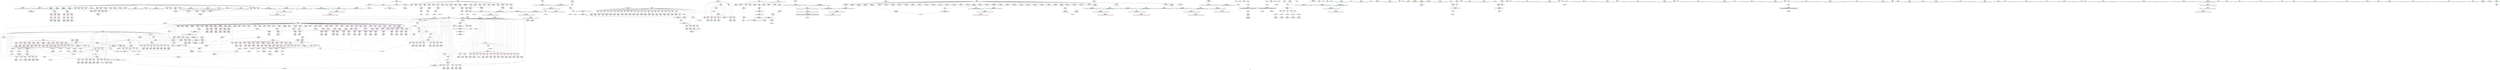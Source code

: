 digraph "SVFG" {
	label="SVFG";

	Node0x5604f2ea1400 [shape=record,color=grey,label="{NodeID: 0\nNullPtr}"];
	Node0x5604f2ea1400 -> Node0x5604f2ee7a60[style=solid];
	Node0x5604f2ea1400 -> Node0x5604f2ee7b60[style=solid];
	Node0x5604f2ea1400 -> Node0x5604f2ee7c30[style=solid];
	Node0x5604f2ea1400 -> Node0x5604f2ebabc0[style=solid];
	Node0x5604f2ea1400 -> Node0x5604f2ebac90[style=solid];
	Node0x5604f2ea1400 -> Node0x5604f2ebad60[style=solid];
	Node0x5604f2ea1400 -> Node0x5604f2ebae30[style=solid];
	Node0x5604f2ea1400 -> Node0x5604f2ebaf00[style=solid];
	Node0x5604f2ea1400 -> Node0x5604f2ebafd0[style=solid];
	Node0x5604f2ea1400 -> Node0x5604f2ebb0a0[style=solid];
	Node0x5604f2ea1400 -> Node0x5604f2ebb170[style=solid];
	Node0x5604f2ea1400 -> Node0x5604f2ebb240[style=solid];
	Node0x5604f2ea1400 -> Node0x5604f2eec440[style=solid];
	Node0x5604f2ea1400 -> Node0x5604f2eec4d0[style=solid];
	Node0x5604f2ea1400 -> Node0x5604f2eec560[style=solid];
	Node0x5604f2ea1400 -> Node0x5604f2eec630[style=solid];
	Node0x5604f2ea1400 -> Node0x5604f2eec700[style=solid];
	Node0x5604f2ea1400 -> Node0x5604f2eec7d0[style=solid];
	Node0x5604f2ea1400 -> Node0x5604f2eec8a0[style=solid];
	Node0x5604f2ea1400 -> Node0x5604f2eec970[style=solid];
	Node0x5604f2ea1400 -> Node0x5604f2eeca40[style=solid];
	Node0x5604f2ea1400 -> Node0x5604f2eecb10[style=solid];
	Node0x5604f2ea1400 -> Node0x5604f2eecbe0[style=solid];
	Node0x5604f2ea1400 -> Node0x5604f2eeccb0[style=solid];
	Node0x5604f2ea1400 -> Node0x5604f2eecd80[style=solid];
	Node0x5604f2ea1400 -> Node0x5604f2eece50[style=solid];
	Node0x5604f2ea1400 -> Node0x5604f2eecf20[style=solid];
	Node0x5604f2ea1400 -> Node0x5604f2eecff0[style=solid];
	Node0x5604f2ea1400 -> Node0x5604f2eed0c0[style=solid];
	Node0x5604f2ea1400 -> Node0x5604f2f10bb0[style=solid];
	Node0x5604f2f00700 [shape=record,color=grey,label="{NodeID: 941\n577 = Binary(554, 576, )\n}"];
	Node0x5604f2f00700 -> Node0x5604f2f00400[style=solid];
	Node0x5604f2efc500 [shape=record,color=blue,label="{NodeID: 775\n1121\<--1118\n__rhs.addr\<--__rhs\n_ZSteqIcSt11char_traitsIcESaIcEEbRKNSt7__cxx1112basic_stringIT_T0_T1_EEPKS5_\n}"];
	Node0x5604f2efc500 -> Node0x5604f2f10210[style=dashed];
	Node0x5604f2f0b680 [shape=record,color=red,label="{NodeID: 609\n448\<--191\n\<--x\nmain\n}"];
	Node0x5604f2f0b680 -> Node0x5604f2f00280[style=solid];
	Node0x5604f2ef3310 [shape=record,color=purple,label="{NodeID: 443\n788\<--26\narrayidx307\<--que\nmain\n}"];
	Node0x5604f2ef3310 -> Node0x5604f2f0f440[style=solid];
	Node0x5604f2ef6860 [shape=record,color=purple,label="{NodeID: 277\n435\<--13\narrayidx103\<--dx\nmain\n}"];
	Node0x5604f2ef6860 -> Node0x5604f2f0d150[style=solid];
	Node0x5604f2ebb0a0 [shape=record,color=black,label="{NodeID: 111\n745\<--3\n\<--dummyVal\nmain\n}"];
	Node0x5604f2ebb0a0 -> Node0x5604f2f12850[style=solid];
	Node0x5604f2f5de10 [shape=record,color=black,label="{NodeID: 1052\nMR_40V_2 = PHI(MR_40V_3, MR_40V_1, )\npts\{200 \}\n}"];
	Node0x5604f2f5de10 -> Node0x5604f2f4e200[style=dashed];
	Node0x5604f2f11260 [shape=record,color=blue,label="{NodeID: 720\n4\<--222\nT\<--dec\nmain\n}"];
	Node0x5604f2f11260 -> Node0x5604f2f04320[style=dashed];
	Node0x5604f2f11260 -> Node0x5604f2f11260[style=dashed];
	Node0x5604f2f089d0 [shape=record,color=red,label="{NodeID: 554\n428\<--185\n\<--i\nmain\n}"];
	Node0x5604f2f089d0 -> Node0x5604f2f2ae80[style=solid];
	Node0x5604f2ef0660 [shape=record,color=purple,label="{NodeID: 388\n148\<--26\narrayidx25\<--que\n_Z3cmpRKiS0_\n}"];
	Node0x5604f2eebc80 [shape=record,color=black,label="{NodeID: 222\n657\<--656\nidxprom231\<--\nmain\n}"];
	Node0x5604f2ee8010 [shape=record,color=green,label="{NodeID: 56\n191\<--192\nx\<--x_field_insensitive\nmain\n}"];
	Node0x5604f2ee8010 -> Node0x5604f2f0b5b0[style=solid];
	Node0x5604f2ee8010 -> Node0x5604f2f0b680[style=solid];
	Node0x5604f2ee8010 -> Node0x5604f2f0b750[style=solid];
	Node0x5604f2ee8010 -> Node0x5604f2f0b820[style=solid];
	Node0x5604f2ee8010 -> Node0x5604f2f0b8f0[style=solid];
	Node0x5604f2ee8010 -> Node0x5604f2f0b9c0[style=solid];
	Node0x5604f2ee8010 -> Node0x5604f2f0ba90[style=solid];
	Node0x5604f2ee8010 -> Node0x5604f2f0bb60[style=solid];
	Node0x5604f2ee8010 -> Node0x5604f2f11dc0[style=solid];
	Node0x5604f2f2b600 [shape=record,color=grey,label="{NodeID: 997\n464 = cmp(462, 463, )\n}"];
	Node0x5604f2f0e400 [shape=record,color=red,label="{NodeID: 665\n605\<--604\n\<--arrayidx201\nmain\n}"];
	Node0x5604f2f0e400 -> Node0x5604f2f01480[style=solid];
	Node0x5604f2f05d20 [shape=record,color=red,label="{NodeID: 499\n710\<--28\n\<--front\nmain\n}"];
	Node0x5604f2f05d20 -> Node0x5604f2ef4640[style=solid];
	Node0x5604f2ef95e0 [shape=record,color=purple,label="{NodeID: 333\n894\<--19\narrayidx369\<--mark\nmain\n}"];
	Node0x5604f2eeeed0 [shape=record,color=black,label="{NodeID: 167\n340\<--339\nidxprom49\<--\nmain\n}"];
	Node0x5604f2eda730 [shape=record,color=green,label="{NodeID: 1\n5\<--1\n\<--dummyObj\nCan only get source location for instruction, argument, global var or function.}"];
	Node0x5604f2f00880 [shape=record,color=grey,label="{NodeID: 942\n590 = Binary(585, 589, )\n}"];
	Node0x5604f2f00880 -> Node0x5604f2f122a0[style=solid];
	Node0x5604f2efc5d0 [shape=record,color=blue,label="{NodeID: 776\n1155\<--1154\n__t.addr\<--__t\n_ZSt4moveIRNSt7__cxx1112basic_stringIcSt11char_traitsIcESaIcEEEEONSt16remove_referenceIT_E4typeEOS8_\n}"];
	Node0x5604f2efc5d0 -> Node0x5604f2f102e0[style=dashed];
	Node0x5604f2f0b750 [shape=record,color=red,label="{NodeID: 610\n471\<--191\n\<--x\nmain\n}"];
	Node0x5604f2f0b750 -> Node0x5604f2f209f0[style=solid];
	Node0x5604f2ef33e0 [shape=record,color=purple,label="{NodeID: 444\n794\<--26\narrayidx311\<--que\nmain\n}"];
	Node0x5604f2ef6930 [shape=record,color=purple,label="{NodeID: 278\n451\<--13\narrayidx113\<--dx\nmain\n}"];
	Node0x5604f2ef6930 -> Node0x5604f2f0d2f0[style=solid];
	Node0x5604f2ebb170 [shape=record,color=black,label="{NodeID: 112\n747\<--3\n\<--dummyVal\nmain\n}"];
	Node0x5604f2ebb170 -> Node0x5604f2f12920[style=solid];
	Node0x5604f2f5e310 [shape=record,color=black,label="{NodeID: 1053\nMR_52V_2 = PHI(MR_52V_7, MR_52V_1, )\npts\{210000 \}\n}"];
	Node0x5604f2f5e310 -> Node0x5604f2f55900[style=dashed];
	Node0x5604f2f5e310 -> Node0x5604f2f4e2f0[style=dashed];
	Node0x5604f2f11330 [shape=record,color=blue,label="{NodeID: 721\n185\<--5\ni\<--\nmain\n}"];
	Node0x5604f2f11330 -> Node0x5604f2f07e70[style=dashed];
	Node0x5604f2f11330 -> Node0x5604f2f07f40[style=dashed];
	Node0x5604f2f11330 -> Node0x5604f2f08010[style=dashed];
	Node0x5604f2f11330 -> Node0x5604f2f11400[style=dashed];
	Node0x5604f2f11330 -> Node0x5604f2f115a0[style=dashed];
	Node0x5604f2f08aa0 [shape=record,color=red,label="{NodeID: 555\n433\<--185\n\<--i\nmain\n}"];
	Node0x5604f2f08aa0 -> Node0x5604f2eefbd0[style=solid];
	Node0x5604f2ef0730 [shape=record,color=purple,label="{NodeID: 389\n149\<--26\narrayidx26\<--que\n_Z3cmpRKiS0_\n}"];
	Node0x5604f2ef0730 -> Node0x5604f2f07c00[style=solid];
	Node0x5604f2eebd50 [shape=record,color=black,label="{NodeID: 223\n665\<--664\nidxprom235\<--\nmain\n}"];
	Node0x5604f2ee80e0 [shape=record,color=green,label="{NodeID: 57\n193\<--194\ny\<--y_field_insensitive\nmain\n}"];
	Node0x5604f2ee80e0 -> Node0x5604f2f0bc30[style=solid];
	Node0x5604f2ee80e0 -> Node0x5604f2f0bd00[style=solid];
	Node0x5604f2ee80e0 -> Node0x5604f2f0bdd0[style=solid];
	Node0x5604f2ee80e0 -> Node0x5604f2f0bea0[style=solid];
	Node0x5604f2ee80e0 -> Node0x5604f2f0bf70[style=solid];
	Node0x5604f2ee80e0 -> Node0x5604f2f0c040[style=solid];
	Node0x5604f2ee80e0 -> Node0x5604f2f0c110[style=solid];
	Node0x5604f2ee80e0 -> Node0x5604f2f0c1e0[style=solid];
	Node0x5604f2ee80e0 -> Node0x5604f2f11e90[style=solid];
	Node0x5604f2f2b780 [shape=record,color=grey,label="{NodeID: 998\n622 = cmp(621, 623, )\n}"];
	Node0x5604f2f0e4d0 [shape=record,color=red,label="{NodeID: 666\n629\<--628\n\<--arrayidx214\nmain\n}"];
	Node0x5604f2f0e4d0 -> Node0x5604f2f02b00[style=solid];
	Node0x5604f2f05df0 [shape=record,color=red,label="{NodeID: 500\n717\<--28\n\<--front\nmain\n}"];
	Node0x5604f2f05df0 -> Node0x5604f2ef47e0[style=solid];
	Node0x5604f2ef96b0 [shape=record,color=purple,label="{NodeID: 334\n897\<--19\narrayidx371\<--mark\nmain\n}"];
	Node0x5604f2eeefa0 [shape=record,color=black,label="{NodeID: 168\n344\<--343\nidxprom51\<--\nmain\n}"];
	Node0x5604f2ee5560 [shape=record,color=green,label="{NodeID: 2\n25\<--1\n__dso_handle\<--dummyObj\nGlob }"];
	Node0x5604f2f00a00 [shape=record,color=grey,label="{NodeID: 943\n516 = Binary(511, 515, )\n}"];
	Node0x5604f2f00a00 -> Node0x5604f2f00580[style=solid];
	Node0x5604f2f0b820 [shape=record,color=red,label="{NodeID: 611\n497\<--191\n\<--x\nmain\n}"];
	Node0x5604f2f0b820 -> Node0x5604f2f02080[style=solid];
	Node0x5604f2ef34b0 [shape=record,color=purple,label="{NodeID: 445\n795\<--26\narrayidx312\<--que\nmain\n}"];
	Node0x5604f2ef34b0 -> Node0x5604f2f0f510[style=solid];
	Node0x5604f2ef6a00 [shape=record,color=purple,label="{NodeID: 279\n474\<--13\narrayidx126\<--dx\nmain\n}"];
	Node0x5604f2ef6a00 -> Node0x5604f2f0d490[style=solid];
	Node0x5604f2ebb240 [shape=record,color=black,label="{NodeID: 113\n751\<--3\n\<--dummyVal\nmain\n}"];
	Node0x5604f2f5e810 [shape=record,color=black,label="{NodeID: 1054\nMR_8V_2 = PHI(MR_8V_9, MR_8V_1, )\npts\{270000 \}\n}"];
	Node0x5604f2f5e810 -> Node0x5604f2f55e00[style=dashed];
	Node0x5604f2f5e810 -> Node0x5604f2f4e3e0[style=dashed];
	Node0x5604f2f11400 [shape=record,color=blue,label="{NodeID: 722\n185\<--243\ni\<--inc\nmain\n}"];
	Node0x5604f2f11400 -> Node0x5604f2f07e70[style=dashed];
	Node0x5604f2f11400 -> Node0x5604f2f07f40[style=dashed];
	Node0x5604f2f11400 -> Node0x5604f2f08010[style=dashed];
	Node0x5604f2f11400 -> Node0x5604f2f11400[style=dashed];
	Node0x5604f2f11400 -> Node0x5604f2f115a0[style=dashed];
	Node0x5604f2f08b70 [shape=record,color=red,label="{NodeID: 556\n441\<--185\n\<--i\nmain\n}"];
	Node0x5604f2f08b70 -> Node0x5604f2eefca0[style=solid];
	Node0x5604f2ef0800 [shape=record,color=purple,label="{NodeID: 390\n312\<--26\narrayidx32\<--que\nmain\n}"];
	Node0x5604f2eebe20 [shape=record,color=black,label="{NodeID: 224\n669\<--668\nidxprom238\<--\nmain\n}"];
	Node0x5604f2f926b0 [shape=record,color=black,label="{NodeID: 1165\n159 = PHI(128, )\n0th arg _ZStltIcSt11char_traitsIcESaIcEEbRKNSt7__cxx1112basic_stringIT_T0_T1_EESA_ }"];
	Node0x5604f2f926b0 -> Node0x5604f2f10f20[style=solid];
	Node0x5604f2ee81b0 [shape=record,color=green,label="{NodeID: 58\n195\<--196\nval\<--val_field_insensitive\nmain\n}"];
	Node0x5604f2ee81b0 -> Node0x5604f2f0c2b0[style=solid];
	Node0x5604f2ee81b0 -> Node0x5604f2f11f60[style=solid];
	Node0x5604f2f2b900 [shape=record,color=grey,label="{NodeID: 999\n619 = cmp(618, 5, )\n}"];
	Node0x5604f2f0e5a0 [shape=record,color=red,label="{NodeID: 667\n637\<--636\n\<--arrayidx219\nmain\n}"];
	Node0x5604f2f0e5a0 -> Node0x5604f2f20ff0[style=solid];
	Node0x5604f2f05ec0 [shape=record,color=red,label="{NodeID: 501\n724\<--28\n\<--front\nmain\n}"];
	Node0x5604f2f05ec0 -> Node0x5604f2ef4980[style=solid];
	Node0x5604f2ef9780 [shape=record,color=purple,label="{NodeID: 335\n901\<--19\narrayidx374\<--mark\nmain\n}"];
	Node0x5604f2ef9780 -> Node0x5604f2f0f920[style=solid];
	Node0x5604f2eef070 [shape=record,color=black,label="{NodeID: 169\n347\<--346\nidxprom53\<--\nmain\n}"];
	Node0x5604f2f6ab50 [shape=record,color=yellow,style=double,label="{NodeID: 1110\n42V_1 = ENCHI(MR_42V_0)\npts\{206 \}\nFun[main]}"];
	Node0x5604f2f6ab50 -> Node0x5604f2f126b0[style=dashed];
	Node0x5604f2f6ab50 -> Node0x5604f2f12850[style=dashed];
	Node0x5604f2f6ab50 -> Node0x5604f2f129f0[style=dashed];
	Node0x5604f2f6ab50 -> Node0x5604f2f13140[style=dashed];
	Node0x5604f2f6ab50 -> Node0x5604f2f132e0[style=dashed];
	Node0x5604f2eba4a0 [shape=record,color=green,label="{NodeID: 3\n32\<--1\n.str\<--dummyObj\nGlob }"];
	Node0x5604f2f00b80 [shape=record,color=grey,label="{NodeID: 944\n445 = Binary(440, 444, )\n}"];
	Node0x5604f2f00b80 -> Node0x5604f2f2a880[style=solid];
	Node0x5604f2f0b8f0 [shape=record,color=red,label="{NodeID: 612\n526\<--191\n\<--x\nmain\n}"];
	Node0x5604f2f0b8f0 -> Node0x5604f2f01780[style=solid];
	Node0x5604f2ef3580 [shape=record,color=purple,label="{NodeID: 446\n801\<--26\narrayidx316\<--que\nmain\n}"];
	Node0x5604f2ef6ad0 [shape=record,color=purple,label="{NodeID: 280\n479\<--13\narrayidx129\<--dx\nmain\n}"];
	Node0x5604f2ef6ad0 -> Node0x5604f2f0d560[style=solid];
	Node0x5604f2eec440 [shape=record,color=black,label="{NodeID: 114\n752\<--3\n\<--dummyVal\nmain\n}"];
	Node0x5604f2eec440 -> Node0x5604f2f129f0[style=solid];
	Node0x5604f2f114d0 [shape=record,color=blue,label="{NodeID: 723\n28\<--5\nfront\<--\nmain\n}"];
	Node0x5604f2f114d0 -> Node0x5604f2f54f00[style=dashed];
	Node0x5604f2f114d0 -> Node0x5604f2f56300[style=dashed];
	Node0x5604f2f08c40 [shape=record,color=red,label="{NodeID: 557\n449\<--185\n\<--i\nmain\n}"];
	Node0x5604f2f08c40 -> Node0x5604f2eefd70[style=solid];
	Node0x5604f2ef08d0 [shape=record,color=purple,label="{NodeID: 391\n313\<--26\narrayidx33\<--que\nmain\n}"];
	Node0x5604f2ef08d0 -> Node0x5604f2f11810[style=solid];
	Node0x5604f2eebef0 [shape=record,color=black,label="{NodeID: 225\n672\<--671\nidxprom240\<--\nmain\n}"];
	Node0x5604f2f91ee0 [shape=record,color=black,label="{NodeID: 1166\n160 = PHI(152, )\n1st arg _ZStltIcSt11char_traitsIcESaIcEEbRKNSt7__cxx1112basic_stringIT_T0_T1_EESA_ }"];
	Node0x5604f2f91ee0 -> Node0x5604f2f10ff0[style=solid];
	Node0x5604f2ee8280 [shape=record,color=green,label="{NodeID: 59\n197\<--198\nlast\<--last_field_insensitive\nmain\n|{<s0>13}}"];
	Node0x5604f2ee8280:s0 -> Node0x5604f2f97b90[style=solid,color=red];
	Node0x5604f2f2ba80 [shape=record,color=grey,label="{NodeID: 1000\n936 = cmp(924, 935, )\n}"];
	Node0x5604f2f0e670 [shape=record,color=red,label="{NodeID: 668\n641\<--640\n\<--arrayidx222\nmain\n|{<s0>13}}"];
	Node0x5604f2f0e670:s0 -> Node0x5604f2f97ca0[style=solid,color=red];
	Node0x5604f2f05f90 [shape=record,color=red,label="{NodeID: 502\n734\<--28\n\<--front\nmain\n}"];
	Node0x5604f2f05f90 -> Node0x5604f2f200f0[style=solid];
	Node0x5604f2ef9850 [shape=record,color=purple,label="{NodeID: 336\n52\<--22\n\<--_Z3ansB5cxx11\n__cxx_global_var_init\n}"];
	Node0x5604f2ef9850 -> Node0x5604f2f1f5b0[style=solid];
	Node0x5604f2eef140 [shape=record,color=black,label="{NodeID: 170\n350\<--349\nidxprom55\<--\nmain\n}"];
	Node0x5604f2f6ac30 [shape=record,color=yellow,style=double,label="{NodeID: 1111\n44V_1 = ENCHI(MR_44V_0)\npts\{208 \}\nFun[main]}"];
	Node0x5604f2f6ac30 -> Node0x5604f2f12780[style=dashed];
	Node0x5604f2f6ac30 -> Node0x5604f2f12920[style=dashed];
	Node0x5604f2f6ac30 -> Node0x5604f2f12ac0[style=dashed];
	Node0x5604f2f6ac30 -> Node0x5604f2f13210[style=dashed];
	Node0x5604f2f6ac30 -> Node0x5604f2f133b0[style=dashed];
	Node0x5604f2eb84c0 [shape=record,color=green,label="{NodeID: 4\n34\<--1\n.str.1\<--dummyObj\nGlob }"];
	Node0x5604f2f00d00 [shape=record,color=grey,label="{NodeID: 945\n437 = Binary(432, 436, )\n}"];
	Node0x5604f2f00d00 -> Node0x5604f2f2ab80[style=solid];
	Node0x5604f2f0b9c0 [shape=record,color=red,label="{NodeID: 613\n555\<--191\n\<--x\nmain\n}"];
	Node0x5604f2f0b9c0 -> Node0x5604f2f02380[style=solid];
	Node0x5604f2ef3650 [shape=record,color=purple,label="{NodeID: 447\n802\<--26\narrayidx317\<--que\nmain\n}"];
	Node0x5604f2ef3650 -> Node0x5604f2f0f5e0[style=solid];
	Node0x5604f2ef6ba0 [shape=record,color=purple,label="{NodeID: 281\n500\<--13\narrayidx142\<--dx\nmain\n}"];
	Node0x5604f2ef6ba0 -> Node0x5604f2f0d7d0[style=solid];
	Node0x5604f2eec4d0 [shape=record,color=black,label="{NodeID: 115\n754\<--3\n\<--dummyVal\nmain\n}"];
	Node0x5604f2eec4d0 -> Node0x5604f2f12ac0[style=solid];
	Node0x5604f2f115a0 [shape=record,color=blue,label="{NodeID: 724\n185\<--5\ni\<--\nmain\n}"];
	Node0x5604f2f115a0 -> Node0x5604f2f080e0[style=dashed];
	Node0x5604f2f115a0 -> Node0x5604f2f081b0[style=dashed];
	Node0x5604f2f115a0 -> Node0x5604f2f08280[style=dashed];
	Node0x5604f2f115a0 -> Node0x5604f2f08350[style=dashed];
	Node0x5604f2f115a0 -> Node0x5604f2f08420[style=dashed];
	Node0x5604f2f115a0 -> Node0x5604f2f084f0[style=dashed];
	Node0x5604f2f115a0 -> Node0x5604f2f085c0[style=dashed];
	Node0x5604f2f115a0 -> Node0x5604f2f08690[style=dashed];
	Node0x5604f2f115a0 -> Node0x5604f2f08760[style=dashed];
	Node0x5604f2f115a0 -> Node0x5604f2f08830[style=dashed];
	Node0x5604f2f115a0 -> Node0x5604f2f08900[style=dashed];
	Node0x5604f2f115a0 -> Node0x5604f2f11c20[style=dashed];
	Node0x5604f2f115a0 -> Node0x5604f2f12030[style=dashed];
	Node0x5604f2f115a0 -> Node0x5604f2f12fa0[style=dashed];
	Node0x5604f2f115a0 -> Node0x5604f2f5c010[style=dashed];
	Node0x5604f2f08d10 [shape=record,color=red,label="{NodeID: 558\n458\<--185\n\<--i\nmain\n}"];
	Node0x5604f2f08d10 -> Node0x5604f2eefe40[style=solid];
	Node0x5604f2ef09a0 [shape=record,color=purple,label="{NodeID: 392\n318\<--26\narrayidx35\<--que\nmain\n}"];
	Node0x5604f2eebfc0 [shape=record,color=black,label="{NodeID: 226\n676\<--675\nidxprom243\<--\nmain\n}"];
	Node0x5604f2f95970 [shape=record,color=black,label="{NodeID: 1167\n169 = PHI()\n}"];
	Node0x5604f2f95970 -> Node0x5604f2f03a00[style=solid];
	Node0x5604f2ee8350 [shape=record,color=green,label="{NodeID: 60\n199\<--200\nval2\<--val2_field_insensitive\nmain\n}"];
	Node0x5604f2ee8350 -> Node0x5604f2f0c380[style=solid];
	Node0x5604f2ee8350 -> Node0x5604f2f0c450[style=solid];
	Node0x5604f2ee8350 -> Node0x5604f2f0c520[style=solid];
	Node0x5604f2ee8350 -> Node0x5604f2f121d0[style=solid];
	Node0x5604f2f2bc00 [shape=record,color=grey,label="{NodeID: 1001\n1099 = cmp(1098, 5, )\n}"];
	Node0x5604f2f2bc00 -> Node0x5604f2ef65f0[style=solid];
	Node0x5604f2f0e740 [shape=record,color=red,label="{NodeID: 669\n649\<--648\n\<--arrayidx225\nmain\n}"];
	Node0x5604f2f0e740 -> Node0x5604f2eebae0[style=solid];
	Node0x5604f2f06060 [shape=record,color=red,label="{NodeID: 503\n758\<--28\n\<--front\nmain\n}"];
	Node0x5604f2f06060 -> Node0x5604f2ef4b20[style=solid];
	Node0x5604f2ef9920 [shape=record,color=purple,label="{NodeID: 337\n59\<--22\n\<--_Z3ansB5cxx11\n__cxx_global_var_init\n}"];
	Node0x5604f2eef210 [shape=record,color=black,label="{NodeID: 171\n353\<--352\nidxprom57\<--\nmain\n}"];
	Node0x5604f2f6ad10 [shape=record,color=yellow,style=double,label="{NodeID: 1112\n46V_1 = ENCHI(MR_46V_0)\npts\{140000 \}\nFun[main]}"];
	Node0x5604f2f6ad10 -> Node0x5604f2f0d150[style=dashed];
	Node0x5604f2f6ad10 -> Node0x5604f2f0d2f0[style=dashed];
	Node0x5604f2f6ad10 -> Node0x5604f2f0d490[style=dashed];
	Node0x5604f2f6ad10 -> Node0x5604f2f0d560[style=dashed];
	Node0x5604f2f6ad10 -> Node0x5604f2f0d7d0[style=dashed];
	Node0x5604f2f6ad10 -> Node0x5604f2f0d8a0[style=dashed];
	Node0x5604f2f6ad10 -> Node0x5604f2f0db10[style=dashed];
	Node0x5604f2f6ad10 -> Node0x5604f2f0dbe0[style=dashed];
	Node0x5604f2f6ad10 -> Node0x5604f2f0df20[style=dashed];
	Node0x5604f2f6ad10 -> Node0x5604f2f0e190[style=dashed];
	Node0x5604f2f6ad10 -> Node0x5604f2f0e260[style=dashed];
	Node0x5604f2f6ad10 -> Node0x5604f2f0e4d0[style=dashed];
	Node0x5604f2eb8550 [shape=record,color=green,label="{NodeID: 5\n36\<--1\n.str.2\<--dummyObj\nGlob }"];
	Node0x5604f2f00e80 [shape=record,color=grey,label="{NodeID: 946\n585 = Binary(580, 584, )\n}"];
	Node0x5604f2f00e80 -> Node0x5604f2f00880[style=solid];
	Node0x5604f2f0ba90 [shape=record,color=red,label="{NodeID: 614\n580\<--191\n\<--x\nmain\n}"];
	Node0x5604f2f0ba90 -> Node0x5604f2f00e80[style=solid];
	Node0x5604f2ef3720 [shape=record,color=purple,label="{NodeID: 448\n812\<--26\narrayidx323\<--que\nmain\n}"];
	Node0x5604f2ef6c70 [shape=record,color=purple,label="{NodeID: 282\n505\<--13\narrayidx145\<--dx\nmain\n}"];
	Node0x5604f2ef6c70 -> Node0x5604f2f0d8a0[style=solid];
	Node0x5604f2eec560 [shape=record,color=black,label="{NodeID: 116\n962\<--3\n\<--dummyVal\nmain\n}"];
	Node0x5604f2f11670 [shape=record,color=blue,label="{NodeID: 725\n187\<--5\nj\<--\nmain\n}"];
	Node0x5604f2f11670 -> Node0x5604f2f09e20[style=dashed];
	Node0x5604f2f11670 -> Node0x5604f2f09ef0[style=dashed];
	Node0x5604f2f11670 -> Node0x5604f2f09fc0[style=dashed];
	Node0x5604f2f11670 -> Node0x5604f2f0a090[style=dashed];
	Node0x5604f2f11670 -> Node0x5604f2f0a160[style=dashed];
	Node0x5604f2f11670 -> Node0x5604f2f0a230[style=dashed];
	Node0x5604f2f11670 -> Node0x5604f2f0a300[style=dashed];
	Node0x5604f2f11670 -> Node0x5604f2f0a3d0[style=dashed];
	Node0x5604f2f11670 -> Node0x5604f2f0a4a0[style=dashed];
	Node0x5604f2f11670 -> Node0x5604f2f0a570[style=dashed];
	Node0x5604f2f11670 -> Node0x5604f2f0a640[style=dashed];
	Node0x5604f2f11670 -> Node0x5604f2f11670[style=dashed];
	Node0x5604f2f11670 -> Node0x5604f2f11b50[style=dashed];
	Node0x5604f2f11670 -> Node0x5604f2f57200[style=dashed];
	Node0x5604f2f08de0 [shape=record,color=red,label="{NodeID: 559\n472\<--185\n\<--i\nmain\n}"];
	Node0x5604f2f08de0 -> Node0x5604f2eeff10[style=solid];
	Node0x5604f2ef0a70 [shape=record,color=purple,label="{NodeID: 393\n319\<--26\narrayidx36\<--que\nmain\n}"];
	Node0x5604f2ef0a70 -> Node0x5604f2f118e0[style=solid];
	Node0x5604f2eec090 [shape=record,color=black,label="{NodeID: 227\n679\<--678\nidxprom245\<--\nmain\n}"];
	Node0x5604f2f95ad0 [shape=record,color=black,label="{NodeID: 1168\n153 = PHI(158, )\n}"];
	Node0x5604f2f95ad0 -> Node0x5604f2eedc20[style=solid];
	Node0x5604f2ee8420 [shape=record,color=green,label="{NodeID: 61\n201\<--202\ntmp\<--tmp_field_insensitive\nmain\n|{<s0>14|<s1>21}}"];
	Node0x5604f2ee8420:s0 -> Node0x5604f2f98050[style=solid,color=red];
	Node0x5604f2ee8420:s1 -> Node0x5604f2f97f00[style=solid,color=red];
	Node0x5604f2f2bd80 [shape=record,color=grey,label="{NodeID: 1002\n922 = cmp(910, 921, )\n}"];
	Node0x5604f2f0e810 [shape=record,color=red,label="{NodeID: 670\n656\<--655\n\<--arrayidx230\nmain\n}"];
	Node0x5604f2f0e810 -> Node0x5604f2eebc80[style=solid];
	Node0x5604f2f06130 [shape=record,color=red,label="{NodeID: 504\n765\<--28\n\<--front\nmain\n}"];
	Node0x5604f2f06130 -> Node0x5604f2ef4cc0[style=solid];
	Node0x5604f2ef99f0 [shape=record,color=purple,label="{NodeID: 338\n60\<--22\n\<--_Z3ansB5cxx11\n__cxx_global_var_init\n}"];
	Node0x5604f2ef99f0 -> Node0x5604f2f03700[style=solid];
	Node0x5604f2eef2e0 [shape=record,color=black,label="{NodeID: 172\n356\<--355\nconv59\<--\nmain\n}"];
	Node0x5604f2eef2e0 -> Node0x5604f2f03100[style=solid];
	Node0x5604f2f6adf0 [shape=record,color=yellow,style=double,label="{NodeID: 1113\n48V_1 = ENCHI(MR_48V_0)\npts\{160000 \}\nFun[main]}"];
	Node0x5604f2f6adf0 -> Node0x5604f2f0d220[style=dashed];
	Node0x5604f2f6adf0 -> Node0x5604f2f0d3c0[style=dashed];
	Node0x5604f2f6adf0 -> Node0x5604f2f0d630[style=dashed];
	Node0x5604f2f6adf0 -> Node0x5604f2f0d700[style=dashed];
	Node0x5604f2f6adf0 -> Node0x5604f2f0d970[style=dashed];
	Node0x5604f2f6adf0 -> Node0x5604f2f0da40[style=dashed];
	Node0x5604f2f6adf0 -> Node0x5604f2f0dcb0[style=dashed];
	Node0x5604f2f6adf0 -> Node0x5604f2f0dd80[style=dashed];
	Node0x5604f2f6adf0 -> Node0x5604f2f0dff0[style=dashed];
	Node0x5604f2f6adf0 -> Node0x5604f2f0e330[style=dashed];
	Node0x5604f2f6adf0 -> Node0x5604f2f0e400[style=dashed];
	Node0x5604f2f6adf0 -> Node0x5604f2f0e5a0[style=dashed];
	Node0x5604f2eb9d60 [shape=record,color=green,label="{NodeID: 6\n38\<--1\n.str.3\<--dummyObj\nGlob }"];
	Node0x5604f2f01000 [shape=record,color=grey,label="{NodeID: 947\n899 = Binary(898, 304, )\n}"];
	Node0x5604f2f01000 -> Node0x5604f2ef5b60[style=solid];
	Node0x5604f2f0bb60 [shape=record,color=red,label="{NodeID: 615\n625\<--191\n\<--x\nmain\n}"];
	Node0x5604f2f0bb60 -> Node0x5604f2f02b00[style=solid];
	Node0x5604f2ef37f0 [shape=record,color=purple,label="{NodeID: 449\n813\<--26\narrayidx324\<--que\nmain\n}"];
	Node0x5604f2ef37f0 -> Node0x5604f2f0f6b0[style=solid];
	Node0x5604f2ef6d40 [shape=record,color=purple,label="{NodeID: 283\n529\<--13\narrayidx158\<--dx\nmain\n}"];
	Node0x5604f2ef6d40 -> Node0x5604f2f0db10[style=solid];
	Node0x5604f2eec630 [shape=record,color=black,label="{NodeID: 117\n963\<--3\n\<--dummyVal\nmain\n}"];
	Node0x5604f2eec630 -> Node0x5604f2f13140[style=solid];
	Node0x5604f2f11740 [shape=record,color=blue,label="{NodeID: 726\n306\<--308\narrayidx30\<--\nmain\n}"];
	Node0x5604f2f11740 -> Node0x5604f2f55900[style=dashed];
	Node0x5604f2f08eb0 [shape=record,color=red,label="{NodeID: 560\n485\<--185\n\<--i\nmain\n}"];
	Node0x5604f2f08eb0 -> Node0x5604f2ef00b0[style=solid];
	Node0x5604f2ef0b40 [shape=record,color=purple,label="{NodeID: 394\n333\<--26\narrayidx45\<--que\nmain\n}"];
	Node0x5604f2eec160 [shape=record,color=black,label="{NodeID: 228\n683\<--682\nidxprom248\<--\nmain\n}"];
	Node0x5604f2f95ca0 [shape=record,color=black,label="{NodeID: 1169\n63 = PHI()\n}"];
	Node0x5604f2ee84f0 [shape=record,color=green,label="{NodeID: 62\n203\<--204\nref.tmp\<--ref.tmp_field_insensitive\nmain\n|{<s0>13|<s1>14}}"];
	Node0x5604f2ee84f0:s0 -> Node0x5604f2f97810[style=solid,color=red];
	Node0x5604f2ee84f0:s1 -> Node0x5604f2f98160[style=solid,color=red];
	Node0x5604f2f0e8e0 [shape=record,color=red,label="{NodeID: 671\n659\<--658\n\<--arrayidx232\nmain\n|{<s0>14}}"];
	Node0x5604f2f0e8e0:s0 -> Node0x5604f2f98270[style=solid,color=red];
	Node0x5604f2f06200 [shape=record,color=red,label="{NodeID: 505\n772\<--28\n\<--front\nmain\n}"];
	Node0x5604f2f06200 -> Node0x5604f2ef4e60[style=solid];
	Node0x5604f2ef9ac0 [shape=record,color=purple,label="{NodeID: 339\n76\<--22\n\<--_Z3ansB5cxx11\n__cxx_global_array_dtor\n}"];
	Node0x5604f2eef3b0 [shape=record,color=black,label="{NodeID: 173\n359\<--358\nidxprom62\<--add61\nmain\n}"];
	Node0x5604f2f6aed0 [shape=record,color=yellow,style=double,label="{NodeID: 1114\n50V_1 = ENCHI(MR_50V_0)\npts\{180000 \}\nFun[main]}"];
	Node0x5604f2f6aed0 -> Node0x5604f2f0c790[style=dashed];
	Node0x5604f2f6aed0 -> Node0x5604f2f0c860[style=dashed];
	Node0x5604f2f6aed0 -> Node0x5604f2f0c930[style=dashed];
	Node0x5604f2f6aed0 -> Node0x5604f2f0ca00[style=dashed];
	Node0x5604f2f6aed0 -> Node0x5604f2f0cad0[style=dashed];
	Node0x5604f2f6aed0 -> Node0x5604f2f0cba0[style=dashed];
	Node0x5604f2f6aed0 -> Node0x5604f2f0de50[style=dashed];
	Node0x5604f2f6aed0 -> Node0x5604f2f0e0c0[style=dashed];
	Node0x5604f2f6aed0 -> Node0x5604f2f0e670[style=dashed];
	Node0x5604f2f6aed0 -> Node0x5604f2f0e8e0[style=dashed];
	Node0x5604f2eb9e20 [shape=record,color=green,label="{NodeID: 7\n40\<--1\n.str.4\<--dummyObj\nGlob }"];
	Node0x5604f2f01180 [shape=record,color=grey,label="{NodeID: 948\n601 = Binary(596, 600, )\n}"];
	Node0x5604f2f01180 -> Node0x5604f2f01480[style=solid];
	Node0x5604f2f0bc30 [shape=record,color=red,label="{NodeID: 616\n440\<--193\n\<--y\nmain\n}"];
	Node0x5604f2f0bc30 -> Node0x5604f2f00b80[style=solid];
	Node0x5604f2ef38c0 [shape=record,color=purple,label="{NodeID: 450\n819\<--26\narrayidx328\<--que\nmain\n}"];
	Node0x5604f2ef6e10 [shape=record,color=purple,label="{NodeID: 284\n534\<--13\narrayidx161\<--dx\nmain\n}"];
	Node0x5604f2ef6e10 -> Node0x5604f2f0dbe0[style=solid];
	Node0x5604f2eec700 [shape=record,color=black,label="{NodeID: 118\n965\<--3\n\<--dummyVal\nmain\n}"];
	Node0x5604f2eec700 -> Node0x5604f2f13210[style=solid];
	Node0x5604f2f11810 [shape=record,color=blue,label="{NodeID: 727\n313\<--309\narrayidx33\<--\nmain\n}"];
	Node0x5604f2f11810 -> Node0x5604f2f118e0[style=dashed];
	Node0x5604f2f08f80 [shape=record,color=red,label="{NodeID: 561\n498\<--185\n\<--i\nmain\n}"];
	Node0x5604f2f08f80 -> Node0x5604f2ef0250[style=solid];
	Node0x5604f2ef0c10 [shape=record,color=purple,label="{NodeID: 395\n334\<--26\narrayidx46\<--que\nmain\n}"];
	Node0x5604f2ef0c10 -> Node0x5604f2f119b0[style=solid];
	Node0x5604f2eec230 [shape=record,color=black,label="{NodeID: 229\n689\<--688\nidxprom252\<--\nmain\n}"];
	Node0x5604f2f95d70 [shape=record,color=black,label="{NodeID: 1170\n217 = PHI()\n}"];
	Node0x5604f2ee85c0 [shape=record,color=green,label="{NodeID: 63\n205\<--206\nexn.slot\<--exn.slot_field_insensitive\nmain\n}"];
	Node0x5604f2ee85c0 -> Node0x5604f2f0c5f0[style=solid];
	Node0x5604f2ee85c0 -> Node0x5604f2f126b0[style=solid];
	Node0x5604f2ee85c0 -> Node0x5604f2f12850[style=solid];
	Node0x5604f2ee85c0 -> Node0x5604f2f129f0[style=solid];
	Node0x5604f2ee85c0 -> Node0x5604f2f13140[style=solid];
	Node0x5604f2ee85c0 -> Node0x5604f2f132e0[style=solid];
	Node0x5604f2f0e9b0 [shape=record,color=red,label="{NodeID: 672\n668\<--667\n\<--arrayidx237\nmain\n}"];
	Node0x5604f2f0e9b0 -> Node0x5604f2eebe20[style=solid];
	Node0x5604f2f062d0 [shape=record,color=red,label="{NodeID: 506\n785\<--28\n\<--front\nmain\n}"];
	Node0x5604f2f062d0 -> Node0x5604f2ef5000[style=solid];
	Node0x5604f2ef9b90 [shape=record,color=purple,label="{NodeID: 340\n77\<--22\n\<--_Z3ansB5cxx11\n__cxx_global_array_dtor\n}"];
	Node0x5604f2ef9b90 -> Node0x5604f2f1f010[style=solid];
	Node0x5604f2eef480 [shape=record,color=black,label="{NodeID: 174\n385\<--384\nidxprom75\<--\nmain\n}"];
	Node0x5604f2eb9ee0 [shape=record,color=green,label="{NodeID: 8\n42\<--1\n.str.5\<--dummyObj\nGlob }"];
	Node0x5604f2f01300 [shape=record,color=grey,label="{NodeID: 949\n544 = Binary(539, 543, )\n}"];
	Node0x5604f2f01300 -> Node0x5604f2f02800[style=solid];
	Node0x5604f2f0bd00 [shape=record,color=red,label="{NodeID: 617\n457\<--193\n\<--y\nmain\n}"];
	Node0x5604f2f0bd00 -> Node0x5604f2f21170[style=solid];
	Node0x5604f2ef3990 [shape=record,color=purple,label="{NodeID: 451\n820\<--26\narrayidx329\<--que\nmain\n}"];
	Node0x5604f2ef3990 -> Node0x5604f2f0f780[style=solid];
	Node0x5604f2ef6ee0 [shape=record,color=purple,label="{NodeID: 285\n558\<--13\narrayidx176\<--dx\nmain\n}"];
	Node0x5604f2ef6ee0 -> Node0x5604f2f0df20[style=solid];
	Node0x5604f2eec7d0 [shape=record,color=black,label="{NodeID: 119\n969\<--3\n\<--dummyVal\nmain\n}"];
	Node0x5604f2f118e0 [shape=record,color=blue,label="{NodeID: 728\n319\<--315\narrayidx36\<--\nmain\n}"];
	Node0x5604f2f118e0 -> Node0x5604f2f119b0[style=dashed];
	Node0x5604f2f09050 [shape=record,color=red,label="{NodeID: 562\n512\<--185\n\<--i\nmain\n}"];
	Node0x5604f2f09050 -> Node0x5604f2eea4f0[style=solid];
	Node0x5604f2ef0ce0 [shape=record,color=purple,label="{NodeID: 396\n386\<--26\narrayidx76\<--que\nmain\n}"];
	Node0x5604f2eec300 [shape=record,color=black,label="{NodeID: 230\n693\<--692\nidxprom255\<--\nmain\n}"];
	Node0x5604f2f95e40 [shape=record,color=black,label="{NodeID: 1171\n228 = PHI()\n}"];
	Node0x5604f2ee8690 [shape=record,color=green,label="{NodeID: 64\n207\<--208\nehselector.slot\<--ehselector.slot_field_insensitive\nmain\n}"];
	Node0x5604f2ee8690 -> Node0x5604f2f0c6c0[style=solid];
	Node0x5604f2ee8690 -> Node0x5604f2f12780[style=solid];
	Node0x5604f2ee8690 -> Node0x5604f2f12920[style=solid];
	Node0x5604f2ee8690 -> Node0x5604f2f12ac0[style=solid];
	Node0x5604f2ee8690 -> Node0x5604f2f13210[style=solid];
	Node0x5604f2ee8690 -> Node0x5604f2f133b0[style=solid];
	Node0x5604f2f0ea80 [shape=record,color=red,label="{NodeID: 673\n675\<--674\n\<--arrayidx242\nmain\n}"];
	Node0x5604f2f0ea80 -> Node0x5604f2eebfc0[style=solid];
	Node0x5604f2f063a0 [shape=record,color=red,label="{NodeID: 507\n792\<--28\n\<--front\nmain\n}"];
	Node0x5604f2f063a0 -> Node0x5604f2ef51a0[style=solid];
	Node0x5604f2ef9c60 [shape=record,color=purple,label="{NodeID: 341\n84\<--22\n\<--_Z3ansB5cxx11\n__cxx_global_array_dtor\n}"];
	Node0x5604f2ef9c60 -> Node0x5604f2f03280[style=solid];
	Node0x5604f2eef550 [shape=record,color=black,label="{NodeID: 175\n391\<--390\nidxprom78\<--\nmain\n}"];
	Node0x5604f2eb9fa0 [shape=record,color=green,label="{NodeID: 9\n45\<--1\n\<--dummyObj\nCan only get source location for instruction, argument, global var or function.}"];
	Node0x5604f2f01480 [shape=record,color=grey,label="{NodeID: 950\n606 = Binary(601, 605, )\n}"];
	Node0x5604f2f01480 -> Node0x5604f2f12370[style=solid];
	Node0x5604f2f0bdd0 [shape=record,color=red,label="{NodeID: 618\n484\<--193\n\<--y\nmain\n}"];
	Node0x5604f2f0bdd0 -> Node0x5604f2efff80[style=solid];
	Node0x5604f2ef3a60 [shape=record,color=purple,label="{NodeID: 452\n826\<--26\narrayidx333\<--que\nmain\n}"];
	Node0x5604f2ef6fb0 [shape=record,color=purple,label="{NodeID: 286\n583\<--13\narrayidx189\<--dx\nmain\n}"];
	Node0x5604f2ef6fb0 -> Node0x5604f2f0e190[style=solid];
	Node0x5604f2eec8a0 [shape=record,color=black,label="{NodeID: 120\n970\<--3\n\<--dummyVal\nmain\n}"];
	Node0x5604f2eec8a0 -> Node0x5604f2f132e0[style=solid];
	Node0x5604f2f119b0 [shape=record,color=blue,label="{NodeID: 729\n334\<--330\narrayidx46\<--add43\nmain\n}"];
	Node0x5604f2f119b0 -> Node0x5604f2f55e00[style=dashed];
	Node0x5604f2f09120 [shape=record,color=red,label="{NodeID: 563\n527\<--185\n\<--i\nmain\n}"];
	Node0x5604f2f09120 -> Node0x5604f2eea690[style=solid];
	Node0x5604f2ef0db0 [shape=record,color=purple,label="{NodeID: 397\n387\<--26\narrayidx77\<--que\nmain\n}"];
	Node0x5604f2ef0db0 -> Node0x5604f2f0cc70[style=solid];
	Node0x5604f2ef4340 [shape=record,color=black,label="{NodeID: 231\n696\<--695\nidxprom257\<--\nmain\n}"];
	Node0x5604f2f95f10 [shape=record,color=black,label="{NodeID: 1172\n240 = PHI()\n}"];
	Node0x5604f2ee8760 [shape=record,color=green,label="{NodeID: 65\n209\<--210\nret\<--ret_field_insensitive\nmain\n|{<s0>31|<s1>36}}"];
	Node0x5604f2ee8760:s0 -> Node0x5604f2f98770[style=solid,color=red];
	Node0x5604f2ee8760:s1 -> Node0x5604f2f97db0[style=solid,color=red];
	Node0x5604f2f0eb50 [shape=record,color=red,label="{NodeID: 674\n682\<--681\n\<--arrayidx247\nmain\n}"];
	Node0x5604f2f0eb50 -> Node0x5604f2eec160[style=solid];
	Node0x5604f2f06470 [shape=record,color=red,label="{NodeID: 508\n799\<--28\n\<--front\nmain\n}"];
	Node0x5604f2f06470 -> Node0x5604f2ef5340[style=solid];
	Node0x5604f2ef9d30 [shape=record,color=purple,label="{NodeID: 342\n112\<--22\narrayidx3\<--_Z3ansB5cxx11\n_Z3cmpRKiS0_\n}"];
	Node0x5604f2eef620 [shape=record,color=black,label="{NodeID: 176\n397\<--396\nidxprom81\<--\nmain\n}"];
	Node0x5604f2eba0a0 [shape=record,color=green,label="{NodeID: 10\n215\<--1\n\<--dummyObj\nCan only get source location for instruction, argument, global var or function.}"];
	Node0x5604f2f01600 [shape=record,color=grey,label="{NodeID: 951\n536 = Binary(531, 535, )\n}"];
	Node0x5604f2f01600 -> Node0x5604f2eea830[style=solid];
	Node0x5604f2f0bea0 [shape=record,color=red,label="{NodeID: 619\n511\<--193\n\<--y\nmain\n}"];
	Node0x5604f2f0bea0 -> Node0x5604f2f00a00[style=solid];
	Node0x5604f2ef3b30 [shape=record,color=purple,label="{NodeID: 453\n827\<--26\narrayidx334\<--que\nmain\n}"];
	Node0x5604f2ef3b30 -> Node0x5604f2f0f850[style=solid];
	Node0x5604f2ef7080 [shape=record,color=purple,label="{NodeID: 287\n588\<--13\narrayidx192\<--dx\nmain\n}"];
	Node0x5604f2ef7080 -> Node0x5604f2f0e260[style=solid];
	Node0x5604f2eec970 [shape=record,color=black,label="{NodeID: 121\n972\<--3\n\<--dummyVal\nmain\n}"];
	Node0x5604f2eec970 -> Node0x5604f2f133b0[style=solid];
	Node0x5604f2f11a80 [shape=record,color=blue,label="{NodeID: 730\n28\<--365\nfront\<--inc65\nmain\n}"];
	Node0x5604f2f11a80 -> Node0x5604f2f54f00[style=dashed];
	Node0x5604f2f091f0 [shape=record,color=red,label="{NodeID: 564\n540\<--185\n\<--i\nmain\n}"];
	Node0x5604f2f091f0 -> Node0x5604f2eea900[style=solid];
	Node0x5604f2ef0e80 [shape=record,color=purple,label="{NodeID: 398\n392\<--26\narrayidx79\<--que\nmain\n}"];
	Node0x5604f2ef43d0 [shape=record,color=black,label="{NodeID: 232\n700\<--699\nidxprom260\<--\nmain\n}"];
	Node0x5604f2f95fe0 [shape=record,color=black,label="{NodeID: 1173\n361 = PHI()\n}"];
	Node0x5604f2ee8830 [shape=record,color=green,label="{NodeID: 66\n211\<--212\nref.tmp358\<--ref.tmp358_field_insensitive\nmain\n}"];
	Node0x5604f2f0ec20 [shape=record,color=red,label="{NodeID: 675\n685\<--684\n\<--arrayidx249\nmain\n}"];
	Node0x5604f2f0ec20 -> Node0x5604f2f29b00[style=solid];
	Node0x5604f2f06540 [shape=record,color=red,label="{NodeID: 509\n810\<--28\n\<--front\nmain\n}"];
	Node0x5604f2f06540 -> Node0x5604f2ef54e0[style=solid];
	Node0x5604f2ef9e00 [shape=record,color=purple,label="{NodeID: 343\n120\<--22\narrayidx8\<--_Z3ansB5cxx11\n_Z3cmpRKiS0_\n}"];
	Node0x5604f2eef6f0 [shape=record,color=black,label="{NodeID: 177\n403\<--402\nidxprom84\<--\nmain\n}"];
	Node0x5604f2eba1a0 [shape=record,color=green,label="{NodeID: 11\n223\<--1\n\<--dummyObj\nCan only get source location for instruction, argument, global var or function.}"];
	Node0x5604f2f01780 [shape=record,color=grey,label="{NodeID: 952\n531 = Binary(526, 530, )\n}"];
	Node0x5604f2f01780 -> Node0x5604f2f01600[style=solid];
	Node0x5604f2f0bf70 [shape=record,color=red,label="{NodeID: 620\n539\<--193\n\<--y\nmain\n}"];
	Node0x5604f2f0bf70 -> Node0x5604f2f01300[style=solid];
	Node0x5604f2ef3c00 [shape=record,color=purple,label="{NodeID: 454\n216\<--32\n\<--.str\nmain\n}"];
	Node0x5604f2ef7150 [shape=record,color=purple,label="{NodeID: 288\n628\<--13\narrayidx214\<--dx\nmain\n}"];
	Node0x5604f2ef7150 -> Node0x5604f2f0e4d0[style=solid];
	Node0x5604f2eeca40 [shape=record,color=black,label="{NodeID: 122\n998\<--3\nlpad.val\<--dummyVal\nmain\n}"];
	Node0x5604f2f11b50 [shape=record,color=blue,label="{NodeID: 731\n187\<--370\nj\<--inc67\nmain\n}"];
	Node0x5604f2f11b50 -> Node0x5604f2f09e20[style=dashed];
	Node0x5604f2f11b50 -> Node0x5604f2f09ef0[style=dashed];
	Node0x5604f2f11b50 -> Node0x5604f2f09fc0[style=dashed];
	Node0x5604f2f11b50 -> Node0x5604f2f0a090[style=dashed];
	Node0x5604f2f11b50 -> Node0x5604f2f0a160[style=dashed];
	Node0x5604f2f11b50 -> Node0x5604f2f0a230[style=dashed];
	Node0x5604f2f11b50 -> Node0x5604f2f0a300[style=dashed];
	Node0x5604f2f11b50 -> Node0x5604f2f0a3d0[style=dashed];
	Node0x5604f2f11b50 -> Node0x5604f2f0a4a0[style=dashed];
	Node0x5604f2f11b50 -> Node0x5604f2f0a570[style=dashed];
	Node0x5604f2f11b50 -> Node0x5604f2f0a640[style=dashed];
	Node0x5604f2f11b50 -> Node0x5604f2f11670[style=dashed];
	Node0x5604f2f11b50 -> Node0x5604f2f11b50[style=dashed];
	Node0x5604f2f11b50 -> Node0x5604f2f57200[style=dashed];
	Node0x5604f2f092c0 [shape=record,color=red,label="{NodeID: 565\n556\<--185\n\<--i\nmain\n}"];
	Node0x5604f2f092c0 -> Node0x5604f2eeac40[style=solid];
	Node0x5604f2ef0f50 [shape=record,color=purple,label="{NodeID: 399\n393\<--26\narrayidx80\<--que\nmain\n}"];
	Node0x5604f2ef0f50 -> Node0x5604f2f0cd40[style=solid];
	Node0x5604f2ef44a0 [shape=record,color=black,label="{NodeID: 233\n703\<--702\nidxprom262\<--\nmain\n}"];
	Node0x5604f2f960b0 [shape=record,color=black,label="{NodeID: 1174\n731 = PHI()\n}"];
	Node0x5604f2ee8900 [shape=record,color=green,label="{NodeID: 67\n218\<--219\nscanf\<--scanf_field_insensitive\n}"];
	Node0x5604f2f0ecf0 [shape=record,color=red,label="{NodeID: 676\n692\<--691\n\<--arrayidx254\nmain\n}"];
	Node0x5604f2f0ecf0 -> Node0x5604f2eec300[style=solid];
	Node0x5604f2f06610 [shape=record,color=red,label="{NodeID: 510\n817\<--28\n\<--front\nmain\n}"];
	Node0x5604f2f06610 -> Node0x5604f2ef5680[style=solid];
	Node0x5604f2ef9ed0 [shape=record,color=purple,label="{NodeID: 344\n128\<--22\narrayidx13\<--_Z3ansB5cxx11\n_Z3cmpRKiS0_\n|{<s0>4}}"];
	Node0x5604f2ef9ed0:s0 -> Node0x5604f2f926b0[style=solid,color=red];
	Node0x5604f2eef7c0 [shape=record,color=black,label="{NodeID: 178\n407\<--406\nidxprom87\<--\nmain\n}"];
	Node0x5604f2f6b360 [shape=record,color=yellow,style=double,label="{NodeID: 1119\n2V_1 = ENCHI(MR_2V_0)\npts\{74 \}\nFun[__cxx_global_array_dtor]}"];
	Node0x5604f2f6b360 -> Node0x5604f2f10cb0[style=dashed];
	Node0x5604f2eb86a0 [shape=record,color=green,label="{NodeID: 12\n248\<--1\n\<--dummyObj\nCan only get source location for instruction, argument, global var or function.}"];
	Node0x5604f2f01900 [shape=record,color=grey,label="{NodeID: 953\n864 = Binary(863, 223, )\n}"];
	Node0x5604f2f01900 -> Node0x5604f2f12ed0[style=solid];
	Node0x5604f2f0c040 [shape=record,color=red,label="{NodeID: 621\n563\<--193\n\<--y\nmain\n}"];
	Node0x5604f2f0c040 -> Node0x5604f2f212f0[style=solid];
	Node0x5604f2ef3cd0 [shape=record,color=purple,label="{NodeID: 455\n868\<--32\n\<--.str\nmain\n}"];
	Node0x5604f2ef7220 [shape=record,color=purple,label="{NodeID: 289\n443\<--15\narrayidx108\<--dy\nmain\n}"];
	Node0x5604f2ef7220 -> Node0x5604f2f0d220[style=solid];
	Node0x5604f2eecb10 [shape=record,color=black,label="{NodeID: 123\n999\<--3\nlpad.val434\<--dummyVal\nmain\n}"];
	Node0x5604f2f11c20 [shape=record,color=blue,label="{NodeID: 732\n185\<--375\ni\<--inc70\nmain\n}"];
	Node0x5604f2f11c20 -> Node0x5604f2f080e0[style=dashed];
	Node0x5604f2f11c20 -> Node0x5604f2f081b0[style=dashed];
	Node0x5604f2f11c20 -> Node0x5604f2f08280[style=dashed];
	Node0x5604f2f11c20 -> Node0x5604f2f08350[style=dashed];
	Node0x5604f2f11c20 -> Node0x5604f2f08420[style=dashed];
	Node0x5604f2f11c20 -> Node0x5604f2f084f0[style=dashed];
	Node0x5604f2f11c20 -> Node0x5604f2f085c0[style=dashed];
	Node0x5604f2f11c20 -> Node0x5604f2f08690[style=dashed];
	Node0x5604f2f11c20 -> Node0x5604f2f08760[style=dashed];
	Node0x5604f2f11c20 -> Node0x5604f2f08830[style=dashed];
	Node0x5604f2f11c20 -> Node0x5604f2f08900[style=dashed];
	Node0x5604f2f11c20 -> Node0x5604f2f11c20[style=dashed];
	Node0x5604f2f11c20 -> Node0x5604f2f12030[style=dashed];
	Node0x5604f2f11c20 -> Node0x5604f2f12fa0[style=dashed];
	Node0x5604f2f11c20 -> Node0x5604f2f5c010[style=dashed];
	Node0x5604f2f09390 [shape=record,color=red,label="{NodeID: 566\n564\<--185\n\<--i\nmain\n}"];
	Node0x5604f2f09390 -> Node0x5604f2eeade0[style=solid];
	Node0x5604f2ef1020 [shape=record,color=purple,label="{NodeID: 400\n398\<--26\narrayidx82\<--que\nmain\n}"];
	Node0x5604f2ef4570 [shape=record,color=black,label="{NodeID: 234\n707\<--706\nidxprom265\<--\nmain\n}"];
	Node0x5604f2f961b0 [shape=record,color=black,label="{NodeID: 1175\n806 = PHI(1087, )\n}"];
	Node0x5604f2ee8a00 [shape=record,color=green,label="{NodeID: 68\n251\<--252\nllvm.memset.p0i8.i64\<--llvm.memset.p0i8.i64_field_insensitive\n}"];
	Node0x5604f2f0edc0 [shape=record,color=red,label="{NodeID: 677\n699\<--698\n\<--arrayidx259\nmain\n}"];
	Node0x5604f2f0edc0 -> Node0x5604f2ef43d0[style=solid];
	Node0x5604f2f066e0 [shape=record,color=red,label="{NodeID: 511\n824\<--28\n\<--front\nmain\n}"];
	Node0x5604f2f066e0 -> Node0x5604f2ef5820[style=solid];
	Node0x5604f2ef9fa0 [shape=record,color=purple,label="{NodeID: 345\n136\<--22\narrayidx18\<--_Z3ansB5cxx11\n_Z3cmpRKiS0_\n}"];
	Node0x5604f2eef890 [shape=record,color=black,label="{NodeID: 179\n410\<--409\nidxprom89\<--\nmain\n}"];
	Node0x5604f2eb87a0 [shape=record,color=green,label="{NodeID: 13\n249\<--1\n\<--dummyObj\nCan only get source location for instruction, argument, global var or function.}"];
	Node0x5604f2f01a80 [shape=record,color=grey,label="{NodeID: 954\n856 = Binary(855, 215, )\n}"];
	Node0x5604f2f01a80 -> Node0x5604f2f12e00[style=solid];
	Node0x5604f2f0c110 [shape=record,color=red,label="{NodeID: 622\n596\<--193\n\<--y\nmain\n}"];
	Node0x5604f2f0c110 -> Node0x5604f2f01180[style=solid];
	Node0x5604f2ef3da0 [shape=record,color=purple,label="{NodeID: 456\n227\<--34\n\<--.str.1\nmain\n}"];
	Node0x5604f2ef72f0 [shape=record,color=purple,label="{NodeID: 290\n460\<--15\narrayidx118\<--dy\nmain\n}"];
	Node0x5604f2ef72f0 -> Node0x5604f2f0d3c0[style=solid];
	Node0x5604f2eecbe0 [shape=record,color=black,label="{NodeID: 124\n1063\<--3\n\<--dummyVal\n_ZStplIcSt11char_traitsIcESaIcEENSt7__cxx1112basic_stringIT_T0_T1_EERKS8_S5_\n}"];
	Node0x5604f2f11cf0 [shape=record,color=blue,label="{NodeID: 733\n30\<--5\nback\<--\nmain\n}"];
	Node0x5604f2f11cf0 -> Node0x5604f2f067b0[style=dashed];
	Node0x5604f2f11cf0 -> Node0x5604f2f06880[style=dashed];
	Node0x5604f2f11cf0 -> Node0x5604f2f06950[style=dashed];
	Node0x5604f2f11cf0 -> Node0x5604f2f06a20[style=dashed];
	Node0x5604f2f11cf0 -> Node0x5604f2f06af0[style=dashed];
	Node0x5604f2f11cf0 -> Node0x5604f2f06bc0[style=dashed];
	Node0x5604f2f11cf0 -> Node0x5604f2f06c90[style=dashed];
	Node0x5604f2f11cf0 -> Node0x5604f2f06d60[style=dashed];
	Node0x5604f2f11cf0 -> Node0x5604f2f12d30[style=dashed];
	Node0x5604f2f11cf0 -> Node0x5604f2f5bb10[style=dashed];
	Node0x5604f2f09460 [shape=record,color=red,label="{NodeID: 567\n581\<--185\n\<--i\nmain\n}"];
	Node0x5604f2f09460 -> Node0x5604f2eeb120[style=solid];
	Node0x5604f2ef10f0 [shape=record,color=purple,label="{NodeID: 401\n399\<--26\narrayidx83\<--que\nmain\n}"];
	Node0x5604f2ef10f0 -> Node0x5604f2f0ce10[style=solid];
	Node0x5604f2ef4640 [shape=record,color=black,label="{NodeID: 235\n711\<--710\nidxprom267\<--\nmain\n}"];
	Node0x5604f2f96350 [shape=record,color=black,label="{NodeID: 1176\n831 = PHI()\n}"];
	Node0x5604f2ee8b00 [shape=record,color=green,label="{NodeID: 69\n362\<--363\n_ZNSt7__cxx1112basic_stringIcSt11char_traitsIcESaIcEEaSEc\<--_ZNSt7__cxx1112basic_stringIcSt11char_traitsIcESaIcEEaSEc_field_insensitive\n}"];
	Node0x5604f2f0ee90 [shape=record,color=red,label="{NodeID: 678\n706\<--705\n\<--arrayidx264\nmain\n}"];
	Node0x5604f2f0ee90 -> Node0x5604f2ef4570[style=solid];
	Node0x5604f2f067b0 [shape=record,color=red,label="{NodeID: 512\n381\<--30\n\<--back\nmain\n}"];
	Node0x5604f2f067b0 -> Node0x5604f2f2a100[style=solid];
	Node0x5604f2efa070 [shape=record,color=purple,label="{NodeID: 346\n144\<--22\narrayidx23\<--_Z3ansB5cxx11\n_Z3cmpRKiS0_\n}"];
	Node0x5604f2eef960 [shape=record,color=black,label="{NodeID: 180\n414\<--413\nidxprom92\<--\nmain\n}"];
	Node0x5604f2eb88a0 [shape=record,color=green,label="{NodeID: 14\n250\<--1\n\<--dummyObj\nCan only get source location for instruction, argument, global var or function.}"];
	Node0x5604f2f01c00 [shape=record,color=grey,label="{NodeID: 955\n329 = Binary(328, 275, )\n}"];
	Node0x5604f2f01c00 -> Node0x5604f2f01f00[style=solid];
	Node0x5604f2f0c1e0 [shape=record,color=red,label="{NodeID: 623\n633\<--193\n\<--y\nmain\n}"];
	Node0x5604f2f0c1e0 -> Node0x5604f2f20ff0[style=solid];
	Node0x5604f2ef3e70 [shape=record,color=purple,label="{NodeID: 457\n239\<--36\n\<--.str.2\nmain\n}"];
	Node0x5604f2ef73c0 [shape=record,color=purple,label="{NodeID: 291\n487\<--15\narrayidx134\<--dy\nmain\n}"];
	Node0x5604f2ef73c0 -> Node0x5604f2f0d630[style=solid];
	Node0x5604f2eeccb0 [shape=record,color=black,label="{NodeID: 125\n1064\<--3\n\<--dummyVal\n_ZStplIcSt11char_traitsIcESaIcEENSt7__cxx1112basic_stringIT_T0_T1_EERKS8_S5_\n}"];
	Node0x5604f2eeccb0 -> Node0x5604f2efc0f0[style=solid];
	Node0x5604f2f11dc0 [shape=record,color=blue,label="{NodeID: 734\n191\<--388\nx\<--\nmain\n}"];
	Node0x5604f2f11dc0 -> Node0x5604f2f0b5b0[style=dashed];
	Node0x5604f2f11dc0 -> Node0x5604f2f0b680[style=dashed];
	Node0x5604f2f11dc0 -> Node0x5604f2f0b750[style=dashed];
	Node0x5604f2f11dc0 -> Node0x5604f2f0b820[style=dashed];
	Node0x5604f2f11dc0 -> Node0x5604f2f0b8f0[style=dashed];
	Node0x5604f2f11dc0 -> Node0x5604f2f0b9c0[style=dashed];
	Node0x5604f2f11dc0 -> Node0x5604f2f0ba90[style=dashed];
	Node0x5604f2f11dc0 -> Node0x5604f2f0bb60[style=dashed];
	Node0x5604f2f11dc0 -> Node0x5604f2f11dc0[style=dashed];
	Node0x5604f2f11dc0 -> Node0x5604f2f5cf10[style=dashed];
	Node0x5604f2f09530 [shape=record,color=red,label="{NodeID: 568\n597\<--185\n\<--i\nmain\n}"];
	Node0x5604f2f09530 -> Node0x5604f2eeb390[style=solid];
	Node0x5604f2ef11c0 [shape=record,color=purple,label="{NodeID: 402\n404\<--26\narrayidx85\<--que\nmain\n}"];
	Node0x5604f2ef4710 [shape=record,color=black,label="{NodeID: 236\n715\<--714\nidxprom270\<--\nmain\n}"];
	Node0x5604f2f96420 [shape=record,color=black,label="{NodeID: 1177\n779 = PHI()\n}"];
	Node0x5604f2f96420 -> Node0x5604f2f29c80[style=solid];
	Node0x5604f2ee8c00 [shape=record,color=green,label="{NodeID: 70\n424\<--425\n_ZNSt7__cxx1112basic_stringIcSt11char_traitsIcESaIcEEC1ERKS4_\<--_ZNSt7__cxx1112basic_stringIcSt11char_traitsIcESaIcEEC1ERKS4__field_insensitive\n}"];
	Node0x5604f2f0ef60 [shape=record,color=red,label="{NodeID: 679\n714\<--713\n\<--arrayidx269\nmain\n}"];
	Node0x5604f2f0ef60 -> Node0x5604f2ef4710[style=solid];
	Node0x5604f2f06880 [shape=record,color=red,label="{NodeID: 513\n384\<--30\n\<--back\nmain\n}"];
	Node0x5604f2f06880 -> Node0x5604f2eef480[style=solid];
	Node0x5604f2efa140 [shape=record,color=purple,label="{NodeID: 347\n152\<--22\narrayidx28\<--_Z3ansB5cxx11\n_Z3cmpRKiS0_\n|{<s0>4}}"];
	Node0x5604f2efa140:s0 -> Node0x5604f2f91ee0[style=solid,color=red];
	Node0x5604f2eefa30 [shape=record,color=black,label="{NodeID: 181\n417\<--416\nidxprom94\<--\nmain\n}"];
	Node0x5604f2eb89a0 [shape=record,color=green,label="{NodeID: 15\n275\<--1\n\<--dummyObj\nCan only get source location for instruction, argument, global var or function.}"];
	Node0x5604f2f01d80 [shape=record,color=grey,label="{NodeID: 956\n507 = Binary(502, 506, )\n}"];
	Node0x5604f2f01d80 -> Node0x5604f2f2b480[style=solid];
	Node0x5604f2f0c2b0 [shape=record,color=red,label="{NodeID: 624\n525\<--195\n\<--val\nmain\n}"];
	Node0x5604f2f0c2b0 -> Node0x5604f2f00400[style=solid];
	Node0x5604f2ef3f40 [shape=record,color=purple,label="{NodeID: 458\n858\<--38\n\<--.str.3\nmain\n}"];
	Node0x5604f2ef7490 [shape=record,color=purple,label="{NodeID: 292\n492\<--15\narrayidx137\<--dy\nmain\n}"];
	Node0x5604f2ef7490 -> Node0x5604f2f0d700[style=solid];
	Node0x5604f2eecd80 [shape=record,color=black,label="{NodeID: 126\n1066\<--3\n\<--dummyVal\n_ZStplIcSt11char_traitsIcESaIcEENSt7__cxx1112basic_stringIT_T0_T1_EERKS8_S5_\n}"];
	Node0x5604f2eecd80 -> Node0x5604f2efc1c0[style=solid];
	Node0x5604f2f11e90 [shape=record,color=blue,label="{NodeID: 735\n193\<--394\ny\<--\nmain\n}"];
	Node0x5604f2f11e90 -> Node0x5604f2f0bc30[style=dashed];
	Node0x5604f2f11e90 -> Node0x5604f2f0bd00[style=dashed];
	Node0x5604f2f11e90 -> Node0x5604f2f0bdd0[style=dashed];
	Node0x5604f2f11e90 -> Node0x5604f2f0bea0[style=dashed];
	Node0x5604f2f11e90 -> Node0x5604f2f0bf70[style=dashed];
	Node0x5604f2f11e90 -> Node0x5604f2f0c040[style=dashed];
	Node0x5604f2f11e90 -> Node0x5604f2f0c110[style=dashed];
	Node0x5604f2f11e90 -> Node0x5604f2f0c1e0[style=dashed];
	Node0x5604f2f11e90 -> Node0x5604f2f11e90[style=dashed];
	Node0x5604f2f11e90 -> Node0x5604f2f5d410[style=dashed];
	Node0x5604f2f09600 [shape=record,color=red,label="{NodeID: 569\n626\<--185\n\<--i\nmain\n}"];
	Node0x5604f2f09600 -> Node0x5604f2eeb6d0[style=solid];
	Node0x5604f2ef1290 [shape=record,color=purple,label="{NodeID: 403\n405\<--26\narrayidx86\<--que\nmain\n}"];
	Node0x5604f2ef1290 -> Node0x5604f2f0cee0[style=solid];
	Node0x5604f2ef47e0 [shape=record,color=black,label="{NodeID: 237\n718\<--717\nidxprom272\<--\nmain\n}"];
	Node0x5604f2f96550 [shape=record,color=black,label="{NodeID: 1178\n782 = PHI()\n}"];
	Node0x5604f2f96550 -> Node0x5604f2f29c80[style=solid];
	Node0x5604f2ee8d00 [shape=record,color=green,label="{NodeID: 71\n643\<--644\n_ZStplIcSt11char_traitsIcESaIcEENSt7__cxx1112basic_stringIT_T0_T1_EERKS8_S5_\<--_ZStplIcSt11char_traitsIcESaIcEENSt7__cxx1112basic_stringIT_T0_T1_EERKS8_S5__field_insensitive\n}"];
	Node0x5604f2f0f030 [shape=record,color=red,label="{NodeID: 680\n721\<--720\n\<--arrayidx274\nmain\n}"];
	Node0x5604f2f0f030 -> Node0x5604f2ef48b0[style=solid];
	Node0x5604f2f06950 [shape=record,color=red,label="{NodeID: 514\n390\<--30\n\<--back\nmain\n}"];
	Node0x5604f2f06950 -> Node0x5604f2eef550[style=solid];
	Node0x5604f2efa210 [shape=record,color=purple,label="{NodeID: 348\n345\<--22\narrayidx52\<--_Z3ansB5cxx11\nmain\n}"];
	Node0x5604f2eefb00 [shape=record,color=black,label="{NodeID: 182\n421\<--420\nidxprom97\<--\nmain\n}"];
	Node0x5604f2f6b770 [shape=record,color=yellow,style=double,label="{NodeID: 1123\n8V_1 = ENCHI(MR_8V_0)\npts\{270000 \}\nFun[_Z3cmpRKiS0_]}"];
	Node0x5604f2f6b770 -> Node0x5604f2f073e0[style=dashed];
	Node0x5604f2f6b770 -> Node0x5604f2f07580[style=dashed];
	Node0x5604f2f6b770 -> Node0x5604f2f07720[style=dashed];
	Node0x5604f2f6b770 -> Node0x5604f2f078c0[style=dashed];
	Node0x5604f2f6b770 -> Node0x5604f2f07a60[style=dashed];
	Node0x5604f2f6b770 -> Node0x5604f2f07c00[style=dashed];
	Node0x5604f2eb8aa0 [shape=record,color=green,label="{NodeID: 16\n286\<--1\n\<--dummyObj\nCan only get source location for instruction, argument, global var or function.}"];
	Node0x5604f2f01f00 [shape=record,color=grey,label="{NodeID: 957\n330 = Binary(329, 304, )\n}"];
	Node0x5604f2f01f00 -> Node0x5604f2f119b0[style=solid];
	Node0x5604f2f0c380 [shape=record,color=red,label="{NodeID: 625\n612\<--199\n\<--val2\nmain\n}"];
	Node0x5604f2f0c380 -> Node0x5604f2f12440[style=solid];
	Node0x5604f2ef4010 [shape=record,color=purple,label="{NodeID: 459\n873\<--40\n\<--.str.4\nmain\n}"];
	Node0x5604f2ef7560 [shape=record,color=purple,label="{NodeID: 293\n514\<--15\narrayidx150\<--dy\nmain\n}"];
	Node0x5604f2ef7560 -> Node0x5604f2f0d970[style=solid];
	Node0x5604f2eece50 [shape=record,color=black,label="{NodeID: 127\n1075\<--3\nlpad.val\<--dummyVal\n_ZStplIcSt11char_traitsIcESaIcEENSt7__cxx1112basic_stringIT_T0_T1_EERKS8_S5_\n}"];
	Node0x5604f2f11f60 [shape=record,color=blue,label="{NodeID: 736\n195\<--400\nval\<--\nmain\n}"];
	Node0x5604f2f11f60 -> Node0x5604f2f0c2b0[style=dashed];
	Node0x5604f2f11f60 -> Node0x5604f2f11f60[style=dashed];
	Node0x5604f2f11f60 -> Node0x5604f2f5d910[style=dashed];
	Node0x5604f2f096d0 [shape=record,color=red,label="{NodeID: 570\n634\<--185\n\<--i\nmain\n}"];
	Node0x5604f2f096d0 -> Node0x5604f2eeb870[style=solid];
	Node0x5604f2ef1360 [shape=record,color=purple,label="{NodeID: 404\n411\<--26\narrayidx90\<--que\nmain\n}"];
	Node0x5604f2ef48b0 [shape=record,color=black,label="{NodeID: 238\n722\<--721\nidxprom275\<--\nmain\n}"];
	Node0x5604f2f96650 [shape=record,color=black,label="{NodeID: 1179\n859 = PHI()\n}"];
	Node0x5604f2ee8e00 [shape=record,color=green,label="{NodeID: 72\n661\<--662\n_ZStplIcSt11char_traitsIcESaIcEENSt7__cxx1112basic_stringIT_T0_T1_EEOS8_S5_\<--_ZStplIcSt11char_traitsIcESaIcEENSt7__cxx1112basic_stringIT_T0_T1_EEOS8_S5__field_insensitive\n}"];
	Node0x5604f2f0f100 [shape=record,color=red,label="{NodeID: 681\n728\<--727\n\<--arrayidx279\nmain\n}"];
	Node0x5604f2f0f100 -> Node0x5604f2ef4a50[style=solid];
	Node0x5604f2f06a20 [shape=record,color=red,label="{NodeID: 515\n396\<--30\n\<--back\nmain\n}"];
	Node0x5604f2f06a20 -> Node0x5604f2eef620[style=solid];
	Node0x5604f2efa2e0 [shape=record,color=purple,label="{NodeID: 349\n348\<--22\narrayidx54\<--_Z3ansB5cxx11\nmain\n}"];
	Node0x5604f2eefbd0 [shape=record,color=black,label="{NodeID: 183\n434\<--433\nidxprom102\<--\nmain\n}"];
	Node0x5604f2eb8ba0 [shape=record,color=green,label="{NodeID: 17\n304\<--1\n\<--dummyObj\nCan only get source location for instruction, argument, global var or function.}"];
	Node0x5604f2f02080 [shape=record,color=grey,label="{NodeID: 958\n502 = Binary(497, 501, )\n}"];
	Node0x5604f2f02080 -> Node0x5604f2f01d80[style=solid];
	Node0x5604f2f0c450 [shape=record,color=red,label="{NodeID: 626\n618\<--199\n\<--val2\nmain\n}"];
	Node0x5604f2f0c450 -> Node0x5604f2f2b900[style=solid];
	Node0x5604f2ef40e0 [shape=record,color=purple,label="{NodeID: 460\n905\<--40\n\<--.str.4\nmain\n|{<s0>31}}"];
	Node0x5604f2ef40e0:s0 -> Node0x5604f2f98880[style=solid,color=red];
	Node0x5604f2ef7630 [shape=record,color=purple,label="{NodeID: 294\n519\<--15\narrayidx153\<--dy\nmain\n}"];
	Node0x5604f2ef7630 -> Node0x5604f2f0da40[style=solid];
	Node0x5604f2eecf20 [shape=record,color=black,label="{NodeID: 128\n1076\<--3\nlpad.val1\<--dummyVal\n_ZStplIcSt11char_traitsIcESaIcEENSt7__cxx1112basic_stringIT_T0_T1_EERKS8_S5_\n}"];
	Node0x5604f2f12030 [shape=record,color=blue,label="{NodeID: 737\n185\<--5\ni\<--\nmain\n}"];
	Node0x5604f2f12030 -> Node0x5604f2f089d0[style=dashed];
	Node0x5604f2f12030 -> Node0x5604f2f08aa0[style=dashed];
	Node0x5604f2f12030 -> Node0x5604f2f08b70[style=dashed];
	Node0x5604f2f12030 -> Node0x5604f2f08c40[style=dashed];
	Node0x5604f2f12030 -> Node0x5604f2f08d10[style=dashed];
	Node0x5604f2f12030 -> Node0x5604f2f08de0[style=dashed];
	Node0x5604f2f12030 -> Node0x5604f2f08eb0[style=dashed];
	Node0x5604f2f12030 -> Node0x5604f2f08f80[style=dashed];
	Node0x5604f2f12030 -> Node0x5604f2f09050[style=dashed];
	Node0x5604f2f12030 -> Node0x5604f2f09120[style=dashed];
	Node0x5604f2f12030 -> Node0x5604f2f091f0[style=dashed];
	Node0x5604f2f12030 -> Node0x5604f2f092c0[style=dashed];
	Node0x5604f2f12030 -> Node0x5604f2f09390[style=dashed];
	Node0x5604f2f12030 -> Node0x5604f2f09460[style=dashed];
	Node0x5604f2f12030 -> Node0x5604f2f09530[style=dashed];
	Node0x5604f2f12030 -> Node0x5604f2f09600[style=dashed];
	Node0x5604f2f12030 -> Node0x5604f2f096d0[style=dashed];
	Node0x5604f2f12030 -> Node0x5604f2f097a0[style=dashed];
	Node0x5604f2f12030 -> Node0x5604f2f12030[style=dashed];
	Node0x5604f2f12030 -> Node0x5604f2f12c60[style=dashed];
	Node0x5604f2f12030 -> Node0x5604f2f12fa0[style=dashed];
	Node0x5604f2f12030 -> Node0x5604f2f5c010[style=dashed];
	Node0x5604f2f097a0 [shape=record,color=red,label="{NodeID: 571\n844\<--185\n\<--i\nmain\n}"];
	Node0x5604f2f097a0 -> Node0x5604f2f206f0[style=solid];
	Node0x5604f2ef1430 [shape=record,color=purple,label="{NodeID: 405\n412\<--26\narrayidx91\<--que\nmain\n}"];
	Node0x5604f2ef1430 -> Node0x5604f2f0cfb0[style=solid];
	Node0x5604f2ef4980 [shape=record,color=black,label="{NodeID: 239\n725\<--724\nidxprom277\<--\nmain\n}"];
	Node0x5604f2f96720 [shape=record,color=black,label="{NodeID: 1180\n869 = PHI()\n}"];
	Node0x5604f2ee8f00 [shape=record,color=green,label="{NodeID: 73\n732\<--733\n_ZNSt7__cxx1112basic_stringIcSt11char_traitsIcESaIcEEaSERKS4_\<--_ZNSt7__cxx1112basic_stringIcSt11char_traitsIcESaIcEEaSERKS4__field_insensitive\n}"];
	Node0x5604f2f0f1d0 [shape=record,color=red,label="{NodeID: 682\n762\<--761\n\<--arrayidx288\nmain\n}"];
	Node0x5604f2f0f1d0 -> Node0x5604f2ef4bf0[style=solid];
	Node0x5604f2f06af0 [shape=record,color=red,label="{NodeID: 516\n402\<--30\n\<--back\nmain\n}"];
	Node0x5604f2f06af0 -> Node0x5604f2eef6f0[style=solid];
	Node0x5604f2efa3b0 [shape=record,color=purple,label="{NodeID: 350\n360\<--22\narrayidx63\<--_Z3ansB5cxx11\nmain\n}"];
	Node0x5604f2eefca0 [shape=record,color=black,label="{NodeID: 184\n442\<--441\nidxprom107\<--\nmain\n}"];
	Node0x5604f2eb8ca0 [shape=record,color=green,label="{NodeID: 18\n308\<--1\n\<--dummyObj\nCan only get source location for instruction, argument, global var or function.}"];
	Node0x5604f2f02200 [shape=record,color=grey,label="{NodeID: 959\n957 = Binary(956, 304, )\n}"];
	Node0x5604f2f02200 -> Node0x5604f2ef6520[style=solid];
	Node0x5604f2f0c520 [shape=record,color=red,label="{NodeID: 627\n621\<--199\n\<--val2\nmain\n}"];
	Node0x5604f2f0c520 -> Node0x5604f2f2b780[style=solid];
	Node0x5604f2ef41b0 [shape=record,color=purple,label="{NodeID: 461\n990\<--42\n\<--.str.5\nmain\n}"];
	Node0x5604f2ef7700 [shape=record,color=purple,label="{NodeID: 295\n542\<--15\narrayidx166\<--dy\nmain\n}"];
	Node0x5604f2ef7700 -> Node0x5604f2f0dcb0[style=solid];
	Node0x5604f2eecff0 [shape=record,color=black,label="{NodeID: 129\n1101\<--3\n\<--dummyVal\n_ZStgtIcSt11char_traitsIcESaIcEEbRKNSt7__cxx1112basic_stringIT_T0_T1_EESA_\n}"];
	Node0x5604f2f12100 [shape=record,color=blue,label="{NodeID: 738\n187\<--5\nj\<--\nmain\n}"];
	Node0x5604f2f12100 -> Node0x5604f2f0a710[style=dashed];
	Node0x5604f2f12100 -> Node0x5604f2f0a7e0[style=dashed];
	Node0x5604f2f12100 -> Node0x5604f2f0a8b0[style=dashed];
	Node0x5604f2f12100 -> Node0x5604f2f0a980[style=dashed];
	Node0x5604f2f12100 -> Node0x5604f2f0aa50[style=dashed];
	Node0x5604f2f12100 -> Node0x5604f2f0ab20[style=dashed];
	Node0x5604f2f12100 -> Node0x5604f2f0abf0[style=dashed];
	Node0x5604f2f12100 -> Node0x5604f2f0acc0[style=dashed];
	Node0x5604f2f12100 -> Node0x5604f2f0ad90[style=dashed];
	Node0x5604f2f12100 -> Node0x5604f2f0ae60[style=dashed];
	Node0x5604f2f12100 -> Node0x5604f2f12b90[style=dashed];
	Node0x5604f2f12100 -> Node0x5604f2f67410[style=dashed];
	Node0x5604f2f09870 [shape=record,color=red,label="{NodeID: 572\n882\<--185\n\<--i\nmain\n}"];
	Node0x5604f2f09870 -> Node0x5604f2f2b000[style=solid];
	Node0x5604f2ef1500 [shape=record,color=purple,label="{NodeID: 406\n418\<--26\narrayidx95\<--que\nmain\n}"];
	Node0x5604f2ef4a50 [shape=record,color=black,label="{NodeID: 240\n729\<--728\nidxprom280\<--\nmain\n}"];
	Node0x5604f2f967f0 [shape=record,color=black,label="{NodeID: 1181\n906 = PHI(1116, )\n}"];
	Node0x5604f2ee9000 [shape=record,color=green,label="{NodeID: 74\n780\<--781\n_ZNKSt7__cxx1112basic_stringIcSt11char_traitsIcESaIcEE6lengthEv\<--_ZNKSt7__cxx1112basic_stringIcSt11char_traitsIcESaIcEE6lengthEv_field_insensitive\n}"];
	Node0x5604f2f0f2a0 [shape=record,color=red,label="{NodeID: 683\n769\<--768\n\<--arrayidx293\nmain\n}"];
	Node0x5604f2f0f2a0 -> Node0x5604f2ef4d90[style=solid];
	Node0x5604f2f06bc0 [shape=record,color=red,label="{NodeID: 517\n409\<--30\n\<--back\nmain\n}"];
	Node0x5604f2f06bc0 -> Node0x5604f2eef890[style=solid];
	Node0x5604f2efa480 [shape=record,color=purple,label="{NodeID: 351\n408\<--22\narrayidx88\<--_Z3ansB5cxx11\nmain\n}"];
	Node0x5604f2eefd70 [shape=record,color=black,label="{NodeID: 185\n450\<--449\nidxprom112\<--\nmain\n}"];
	Node0x5604f2eb8da0 [shape=record,color=green,label="{NodeID: 19\n430\<--1\n\<--dummyObj\nCan only get source location for instruction, argument, global var or function.}"];
	Node0x5604f2f02380 [shape=record,color=grey,label="{NodeID: 960\n560 = Binary(555, 559, )\n}"];
	Node0x5604f2f02380 -> Node0x5604f2eead10[style=solid];
	Node0x5604f2f0c5f0 [shape=record,color=red,label="{NodeID: 628\n996\<--205\nexn\<--exn.slot\nmain\n}"];
	Node0x5604f2ef4280 [shape=record,color=purple,label="{NodeID: 462\n1170\<--44\nllvm.global_ctors_0\<--llvm.global_ctors\nGlob }"];
	Node0x5604f2ef4280 -> Node0x5604f2f109b0[style=solid];
	Node0x5604f2ef77d0 [shape=record,color=purple,label="{NodeID: 296\n547\<--15\narrayidx169\<--dy\nmain\n}"];
	Node0x5604f2ef77d0 -> Node0x5604f2f0dd80[style=solid];
	Node0x5604f2eed0c0 [shape=record,color=black,label="{NodeID: 130\n1102\<--3\n\<--dummyVal\n_ZStgtIcSt11char_traitsIcESaIcEEbRKNSt7__cxx1112basic_stringIT_T0_T1_EESA_\n|{<s0>51}}"];
	Node0x5604f2eed0c0:s0 -> Node0x5604f2f98560[style=solid,color=red];
	Node0x5604f2f121d0 [shape=record,color=blue,label="{NodeID: 739\n199\<--578\nval2\<--add187\nmain\n}"];
	Node0x5604f2f121d0 -> Node0x5604f2f0c380[style=dashed];
	Node0x5604f2f121d0 -> Node0x5604f2f0c450[style=dashed];
	Node0x5604f2f121d0 -> Node0x5604f2f0c520[style=dashed];
	Node0x5604f2f121d0 -> Node0x5604f2f65b10[style=dashed];
	Node0x5604f2f09940 [shape=record,color=red,label="{NodeID: 573\n892\<--185\n\<--i\nmain\n}"];
	Node0x5604f2f09940 -> Node0x5604f2ef59c0[style=solid];
	Node0x5604f2ef15d0 [shape=record,color=purple,label="{NodeID: 407\n419\<--26\narrayidx96\<--que\nmain\n}"];
	Node0x5604f2ef15d0 -> Node0x5604f2f0d080[style=solid];
	Node0x5604f2ef4b20 [shape=record,color=black,label="{NodeID: 241\n759\<--758\nidxprom286\<--\nmain\n}"];
	Node0x5604f2f96990 [shape=record,color=black,label="{NodeID: 1182\n910 = PHI()\n}"];
	Node0x5604f2f96990 -> Node0x5604f2f2bd80[style=solid];
	Node0x5604f2ee9100 [shape=record,color=green,label="{NodeID: 75\n807\<--808\n_ZStgtIcSt11char_traitsIcESaIcEEbRKNSt7__cxx1112basic_stringIT_T0_T1_EESA_\<--_ZStgtIcSt11char_traitsIcESaIcEEbRKNSt7__cxx1112basic_stringIT_T0_T1_EESA__field_insensitive\n}"];
	Node0x5604f2f0f370 [shape=record,color=red,label="{NodeID: 684\n776\<--775\n\<--arrayidx298\nmain\n}"];
	Node0x5604f2f0f370 -> Node0x5604f2ef4f30[style=solid];
	Node0x5604f2f06c90 [shape=record,color=red,label="{NodeID: 518\n416\<--30\n\<--back\nmain\n}"];
	Node0x5604f2f06c90 -> Node0x5604f2eefa30[style=solid];
	Node0x5604f2efa550 [shape=record,color=purple,label="{NodeID: 352\n415\<--22\narrayidx93\<--_Z3ansB5cxx11\nmain\n}"];
	Node0x5604f2eefe40 [shape=record,color=black,label="{NodeID: 186\n459\<--458\nidxprom117\<--\nmain\n}"];
	Node0x5604f2eb8ea0 [shape=record,color=green,label="{NodeID: 20\n574\<--1\n\<--dummyObj\nCan only get source location for instruction, argument, global var or function.}"];
	Node0x5604f2f02500 [shape=record,color=grey,label="{NodeID: 961\n945 = Binary(944, 304, )\n}"];
	Node0x5604f2f02500 -> Node0x5604f2ef62b0[style=solid];
	Node0x5604f2f0c6c0 [shape=record,color=red,label="{NodeID: 629\n997\<--207\nsel\<--ehselector.slot\nmain\n}"];
	Node0x5604f2f03fb0 [shape=record,color=purple,label="{NodeID: 463\n1171\<--44\nllvm.global_ctors_1\<--llvm.global_ctors\nGlob }"];
	Node0x5604f2f03fb0 -> Node0x5604f2f10ab0[style=solid];
	Node0x5604f2ef78a0 [shape=record,color=purple,label="{NodeID: 297\n566\<--15\narrayidx181\<--dy\nmain\n}"];
	Node0x5604f2ef78a0 -> Node0x5604f2f0dff0[style=solid];
	Node0x5604f2eed190 [shape=record,color=black,label="{NodeID: 131\n182\<--5\nmain_ret\<--\nmain\n}"];
	Node0x5604f2f122a0 [shape=record,color=blue,label="{NodeID: 740\n594\<--590\narrayidx196\<--add193\nmain\n}"];
	Node0x5604f2f122a0 -> Node0x5604f2f12370[style=dashed];
	Node0x5604f2f09a10 [shape=record,color=red,label="{NodeID: 574\n911\<--185\n\<--i\nmain\n}"];
	Node0x5604f2f09a10 -> Node0x5604f2ef5c30[style=solid];
	Node0x5604f2ef16a0 [shape=record,color=purple,label="{NodeID: 408\n593\<--26\narrayidx195\<--que\nmain\n}"];
	Node0x5604f2ef4bf0 [shape=record,color=black,label="{NodeID: 242\n763\<--762\nidxprom289\<--\nmain\n}"];
	Node0x5604f2f96a90 [shape=record,color=black,label="{NodeID: 1183\n921 = PHI()\n}"];
	Node0x5604f2f96a90 -> Node0x5604f2f2bd80[style=solid];
	Node0x5604f2ee9200 [shape=record,color=green,label="{NodeID: 76\n860\<--861\nprintf\<--printf_field_insensitive\n}"];
	Node0x5604f2f0f440 [shape=record,color=red,label="{NodeID: 685\n789\<--788\n\<--arrayidx307\nmain\n}"];
	Node0x5604f2f0f440 -> Node0x5604f2ef50d0[style=solid];
	Node0x5604f2f06d60 [shape=record,color=red,label="{NodeID: 519\n848\<--30\n\<--back\nmain\n}"];
	Node0x5604f2f06d60 -> Node0x5604f2f20570[style=solid];
	Node0x5604f2efa620 [shape=record,color=purple,label="{NodeID: 353\n422\<--22\narrayidx98\<--_Z3ansB5cxx11\nmain\n}"];
	Node0x5604f2eeff10 [shape=record,color=black,label="{NodeID: 187\n473\<--472\nidxprom125\<--\nmain\n}"];
	Node0x5604f2eb8fa0 [shape=record,color=green,label="{NodeID: 21\n623\<--1\n\<--dummyObj\nCan only get source location for instruction, argument, global var or function.}"];
	Node0x5604f2f02680 [shape=record,color=grey,label="{NodeID: 962\n554 = Binary(553, 275, )\n}"];
	Node0x5604f2f02680 -> Node0x5604f2f00700[style=solid];
	Node0x5604f2f0c790 [shape=record,color=red,label="{NodeID: 630\n272\<--271\n\<--arrayidx12\nmain\n}"];
	Node0x5604f2f0c790 -> Node0x5604f2eee100[style=solid];
	Node0x5604f2f04080 [shape=record,color=purple,label="{NodeID: 464\n1172\<--44\nllvm.global_ctors_2\<--llvm.global_ctors\nGlob }"];
	Node0x5604f2f04080 -> Node0x5604f2f10bb0[style=solid];
	Node0x5604f2ef7970 [shape=record,color=purple,label="{NodeID: 298\n599\<--15\narrayidx198\<--dy\nmain\n}"];
	Node0x5604f2ef7970 -> Node0x5604f2f0e330[style=solid];
	Node0x5604f2eed260 [shape=record,color=black,label="{NodeID: 132\n107\<--106\nidxprom\<--\n_Z3cmpRKiS0_\n}"];
	Node0x5604f2f12370 [shape=record,color=blue,label="{NodeID: 741\n610\<--606\narrayidx205\<--add202\nmain\n}"];
	Node0x5604f2f12370 -> Node0x5604f2f12440[style=dashed];
	Node0x5604f2f09ae0 [shape=record,color=red,label="{NodeID: 575\n925\<--185\n\<--i\nmain\n}"];
	Node0x5604f2f09ae0 -> Node0x5604f2ef5ea0[style=solid];
	Node0x5604f2ef1770 [shape=record,color=purple,label="{NodeID: 409\n594\<--26\narrayidx196\<--que\nmain\n}"];
	Node0x5604f2ef1770 -> Node0x5604f2f122a0[style=solid];
	Node0x5604f2ef4cc0 [shape=record,color=black,label="{NodeID: 243\n766\<--765\nidxprom291\<--\nmain\n}"];
	Node0x5604f2f96b90 [shape=record,color=black,label="{NodeID: 1184\n924 = PHI()\n}"];
	Node0x5604f2f96b90 -> Node0x5604f2f2ba80[style=solid];
	Node0x5604f2ee9300 [shape=record,color=green,label="{NodeID: 77\n871\<--872\n_ZNSaIcEC1Ev\<--_ZNSaIcEC1Ev_field_insensitive\n}"];
	Node0x5604f2f0f510 [shape=record,color=red,label="{NodeID: 686\n796\<--795\n\<--arrayidx312\nmain\n}"];
	Node0x5604f2f0f510 -> Node0x5604f2ef5270[style=solid];
	Node0x5604f2f06e30 [shape=record,color=red,label="{NodeID: 520\n105\<--99\n\<--a.addr\n_Z3cmpRKiS0_\n}"];
	Node0x5604f2f06e30 -> Node0x5604f2f07310[style=solid];
	Node0x5604f2efa6f0 [shape=record,color=purple,label="{NodeID: 354\n716\<--22\narrayidx271\<--_Z3ansB5cxx11\nmain\n}"];
	Node0x5604f2eeffe0 [shape=record,color=black,label="{NodeID: 188\n478\<--477\nidxprom128\<--\nmain\n}"];
	Node0x5604f2eb90a0 [shape=record,color=green,label="{NodeID: 22\n1028\<--1\n\<--dummyObj\nCan only get source location for instruction, argument, global var or function.}"];
	Node0x5604f2f02800 [shape=record,color=grey,label="{NodeID: 963\n549 = Binary(544, 548, )\n}"];
	Node0x5604f2f02800 -> Node0x5604f2eeaaa0[style=solid];
	Node0x5604f2f0c860 [shape=record,color=red,label="{NodeID: 631\n283\<--282\n\<--arrayidx17\nmain\n}"];
	Node0x5604f2f0c860 -> Node0x5604f2eee370[style=solid];
	Node0x5604f2f04180 [shape=record,color=purple,label="{NodeID: 465\n55\<--54\narrayctor.next\<--arrayctor.cur\n__cxx_global_var_init\n}"];
	Node0x5604f2f04180 -> Node0x5604f2f1f5b0[style=solid];
	Node0x5604f2f04180 -> Node0x5604f2f03700[style=solid];
	Node0x5604f2ef7a40 [shape=record,color=purple,label="{NodeID: 299\n604\<--15\narrayidx201\<--dy\nmain\n}"];
	Node0x5604f2ef7a40 -> Node0x5604f2f0e400[style=solid];
	Node0x5604f2eed330 [shape=record,color=black,label="{NodeID: 133\n111\<--110\nidxprom2\<--\n_Z3cmpRKiS0_\n}"];
	Node0x5604f2f12440 [shape=record,color=blue,label="{NodeID: 742\n616\<--612\narrayidx208\<--\nmain\n}"];
	Node0x5604f2f12440 -> Node0x5604f2f0e740[style=dashed];
	Node0x5604f2f12440 -> Node0x5604f2f0e810[style=dashed];
	Node0x5604f2f12440 -> Node0x5604f2f0e9b0[style=dashed];
	Node0x5604f2f12440 -> Node0x5604f2f0ea80[style=dashed];
	Node0x5604f2f12440 -> Node0x5604f2f0eb50[style=dashed];
	Node0x5604f2f12440 -> Node0x5604f2f0ecf0[style=dashed];
	Node0x5604f2f12440 -> Node0x5604f2f0edc0[style=dashed];
	Node0x5604f2f12440 -> Node0x5604f2f0ee90[style=dashed];
	Node0x5604f2f12440 -> Node0x5604f2f0ef60[style=dashed];
	Node0x5604f2f12440 -> Node0x5604f2f0f030[style=dashed];
	Node0x5604f2f12440 -> Node0x5604f2f0f100[style=dashed];
	Node0x5604f2f12440 -> Node0x5604f2f0f1d0[style=dashed];
	Node0x5604f2f12440 -> Node0x5604f2f0f2a0[style=dashed];
	Node0x5604f2f12440 -> Node0x5604f2f0f370[style=dashed];
	Node0x5604f2f12440 -> Node0x5604f2f0f440[style=dashed];
	Node0x5604f2f12440 -> Node0x5604f2f0f510[style=dashed];
	Node0x5604f2f12440 -> Node0x5604f2f0f5e0[style=dashed];
	Node0x5604f2f12440 -> Node0x5604f2f0f6b0[style=dashed];
	Node0x5604f2f12440 -> Node0x5604f2f0f780[style=dashed];
	Node0x5604f2f12440 -> Node0x5604f2f0f850[style=dashed];
	Node0x5604f2f12440 -> Node0x5604f2f66510[style=dashed];
	Node0x5604f2f09bb0 [shape=record,color=red,label="{NodeID: 576\n938\<--185\n\<--i\nmain\n}"];
	Node0x5604f2f09bb0 -> Node0x5604f2ef6110[style=solid];
	Node0x5604f2ef1840 [shape=record,color=purple,label="{NodeID: 410\n609\<--26\narrayidx204\<--que\nmain\n}"];
	Node0x5604f2ef4d90 [shape=record,color=black,label="{NodeID: 244\n770\<--769\nidxprom294\<--\nmain\n}"];
	Node0x5604f2f96c90 [shape=record,color=black,label="{NodeID: 1185\n935 = PHI()\n}"];
	Node0x5604f2f96c90 -> Node0x5604f2f2ba80[style=solid];
	Node0x5604f2ee9400 [shape=record,color=green,label="{NodeID: 78\n875\<--876\n_ZNSt7__cxx1112basic_stringIcSt11char_traitsIcESaIcEEC1EPKcRKS3_\<--_ZNSt7__cxx1112basic_stringIcSt11char_traitsIcESaIcEEC1EPKcRKS3__field_insensitive\n}"];
	Node0x5604f2f0f5e0 [shape=record,color=red,label="{NodeID: 687\n803\<--802\n\<--arrayidx317\nmain\n}"];
	Node0x5604f2f0f5e0 -> Node0x5604f2ef5410[style=solid];
	Node0x5604f2f06f00 [shape=record,color=red,label="{NodeID: 521\n113\<--99\n\<--a.addr\n_Z3cmpRKiS0_\n}"];
	Node0x5604f2f06f00 -> Node0x5604f2f074b0[style=solid];
	Node0x5604f2efa7c0 [shape=record,color=purple,label="{NodeID: 355\n723\<--22\narrayidx276\<--_Z3ansB5cxx11\nmain\n}"];
	Node0x5604f2ef00b0 [shape=record,color=black,label="{NodeID: 189\n486\<--485\nidxprom133\<--\nmain\n}"];
	Node0x5604f2eb91a0 [shape=record,color=green,label="{NodeID: 23\n1060\<--1\n\<--dummyObj\nCan only get source location for instruction, argument, global var or function.}"];
	Node0x5604f2f02980 [shape=record,color=grey,label="{NodeID: 964\n932 = Binary(931, 304, )\n}"];
	Node0x5604f2f02980 -> Node0x5604f2ef6040[style=solid];
	Node0x5604f2f0c930 [shape=record,color=red,label="{NodeID: 632\n300\<--299\n\<--arrayidx27\nmain\n}"];
	Node0x5604f2f0c930 -> Node0x5604f2eee780[style=solid];
	Node0x5604f2f04250 [shape=record,color=purple,label="{NodeID: 466\n80\<--79\narraydestroy.element\<--arraydestroy.elementPast\n__cxx_global_array_dtor\n}"];
	Node0x5604f2f04250 -> Node0x5604f2f1f010[style=solid];
	Node0x5604f2f04250 -> Node0x5604f2f03280[style=solid];
	Node0x5604f2ef7b10 [shape=record,color=purple,label="{NodeID: 300\n636\<--15\narrayidx219\<--dy\nmain\n}"];
	Node0x5604f2ef7b10 -> Node0x5604f2f0e5a0[style=solid];
	Node0x5604f2eed400 [shape=record,color=black,label="{NodeID: 134\n115\<--114\nidxprom4\<--\n_Z3cmpRKiS0_\n}"];
	Node0x5604f2f65110 [shape=record,color=black,label="{NodeID: 1075\nMR_22V_10 = PHI(MR_22V_14, MR_22V_9, )\npts\{29 \}\n}"];
	Node0x5604f2f65110 -> Node0x5604f2f05430[style=dashed];
	Node0x5604f2f65110 -> Node0x5604f2f05500[style=dashed];
	Node0x5604f2f65110 -> Node0x5604f2f055d0[style=dashed];
	Node0x5604f2f65110 -> Node0x5604f2f056a0[style=dashed];
	Node0x5604f2f65110 -> Node0x5604f2f05770[style=dashed];
	Node0x5604f2f65110 -> Node0x5604f2f05840[style=dashed];
	Node0x5604f2f65110 -> Node0x5604f2f05910[style=dashed];
	Node0x5604f2f65110 -> Node0x5604f2f059e0[style=dashed];
	Node0x5604f2f65110 -> Node0x5604f2f05ab0[style=dashed];
	Node0x5604f2f65110 -> Node0x5604f2f05b80[style=dashed];
	Node0x5604f2f65110 -> Node0x5604f2f05c50[style=dashed];
	Node0x5604f2f65110 -> Node0x5604f2f05d20[style=dashed];
	Node0x5604f2f65110 -> Node0x5604f2f05df0[style=dashed];
	Node0x5604f2f65110 -> Node0x5604f2f05ec0[style=dashed];
	Node0x5604f2f65110 -> Node0x5604f2f05f90[style=dashed];
	Node0x5604f2f65110 -> Node0x5604f2f06060[style=dashed];
	Node0x5604f2f65110 -> Node0x5604f2f06130[style=dashed];
	Node0x5604f2f65110 -> Node0x5604f2f06200[style=dashed];
	Node0x5604f2f65110 -> Node0x5604f2f062d0[style=dashed];
	Node0x5604f2f65110 -> Node0x5604f2f063a0[style=dashed];
	Node0x5604f2f65110 -> Node0x5604f2f06470[style=dashed];
	Node0x5604f2f65110 -> Node0x5604f2f06540[style=dashed];
	Node0x5604f2f65110 -> Node0x5604f2f06610[style=dashed];
	Node0x5604f2f65110 -> Node0x5604f2f066e0[style=dashed];
	Node0x5604f2f65110 -> Node0x5604f2f125e0[style=dashed];
	Node0x5604f2f65110 -> Node0x5604f2f65110[style=dashed];
	Node0x5604f2f65110 -> Node0x5604f2f66f10[style=dashed];
	Node0x5604f2f12510 [shape=record,color=blue,label="{NodeID: 743\n708\<--308\narrayidx266\<--\nmain\n}"];
	Node0x5604f2f12510 -> Node0x5604f2f66010[style=dashed];
	Node0x5604f2f09c80 [shape=record,color=red,label="{NodeID: 577\n950\<--185\n\<--i\nmain\n}"];
	Node0x5604f2f09c80 -> Node0x5604f2ef6380[style=solid];
	Node0x5604f2ef1910 [shape=record,color=purple,label="{NodeID: 411\n610\<--26\narrayidx205\<--que\nmain\n}"];
	Node0x5604f2ef1910 -> Node0x5604f2f12370[style=solid];
	Node0x5604f2ef4e60 [shape=record,color=black,label="{NodeID: 245\n773\<--772\nidxprom296\<--\nmain\n}"];
	Node0x5604f2f96d90 [shape=record,color=black,label="{NodeID: 1186\n948 = PHI(1087, )\n}"];
	Node0x5604f2ee9500 [shape=record,color=green,label="{NodeID: 79\n878\<--879\n_ZNSaIcED1Ev\<--_ZNSaIcED1Ev_field_insensitive\n}"];
	Node0x5604f2f0f6b0 [shape=record,color=red,label="{NodeID: 688\n814\<--813\n\<--arrayidx324\nmain\n}"];
	Node0x5604f2f0f6b0 -> Node0x5604f2ef55b0[style=solid];
	Node0x5604f2f06fd0 [shape=record,color=red,label="{NodeID: 522\n121\<--99\n\<--a.addr\n_Z3cmpRKiS0_\n}"];
	Node0x5604f2f06fd0 -> Node0x5604f2f07650[style=solid];
	Node0x5604f2efa890 [shape=record,color=purple,label="{NodeID: 356\n730\<--22\narrayidx281\<--_Z3ansB5cxx11\nmain\n}"];
	Node0x5604f2ef0180 [shape=record,color=black,label="{NodeID: 190\n491\<--490\nidxprom136\<--\nmain\n}"];
	Node0x5604f2eb92a0 [shape=record,color=green,label="{NodeID: 24\n4\<--6\nT\<--T_field_insensitive\nGlob }"];
	Node0x5604f2eb92a0 -> Node0x5604f2f04320[style=solid];
	Node0x5604f2eb92a0 -> Node0x5604f2f103b0[style=solid];
	Node0x5604f2eb92a0 -> Node0x5604f2f11260[style=solid];
	Node0x5604f2f02b00 [shape=record,color=grey,label="{NodeID: 965\n630 = Binary(625, 629, )\n}"];
	Node0x5604f2f02b00 -> Node0x5604f2eeb7a0[style=solid];
	Node0x5604f2f0ca00 [shape=record,color=red,label="{NodeID: 633\n327\<--326\n\<--arrayidx40\nmain\n}"];
	Node0x5604f2f0ca00 -> Node0x5604f2eeec60[style=solid];
	Node0x5604f2f04320 [shape=record,color=red,label="{NodeID: 467\n221\<--4\n\<--T\nmain\n}"];
	Node0x5604f2f04320 -> Node0x5604f2f20270[style=solid];
	Node0x5604f2f04320 -> Node0x5604f2f03400[style=solid];
	Node0x5604f2ef7be0 [shape=record,color=purple,label="{NodeID: 301\n237\<--17\narrayidx\<--mat\nmain\n}"];
	Node0x5604f2eed4d0 [shape=record,color=black,label="{NodeID: 135\n119\<--118\nidxprom7\<--\n_Z3cmpRKiS0_\n}"];
	Node0x5604f2f125e0 [shape=record,color=blue,label="{NodeID: 744\n28\<--735\nfront\<--inc285\nmain\n}"];
	Node0x5604f2f125e0 -> Node0x5604f2f65110[style=dashed];
	Node0x5604f2f09d50 [shape=record,color=red,label="{NodeID: 578\n983\<--185\n\<--i\nmain\n}"];
	Node0x5604f2f09d50 -> Node0x5604f2f215f0[style=solid];
	Node0x5604f2ef19e0 [shape=record,color=purple,label="{NodeID: 412\n615\<--26\narrayidx207\<--que\nmain\n}"];
	Node0x5604f2ef4f30 [shape=record,color=black,label="{NodeID: 246\n777\<--776\nidxprom299\<--\nmain\n}"];
	Node0x5604f2f96ed0 [shape=record,color=black,label="{NodeID: 1187\n960 = PHI()\n}"];
	Node0x5604f2ee9600 [shape=record,color=green,label="{NodeID: 80\n907\<--908\n_ZSteqIcSt11char_traitsIcESaIcEEbRKNSt7__cxx1112basic_stringIT_T0_T1_EEPKS5_\<--_ZSteqIcSt11char_traitsIcESaIcEEbRKNSt7__cxx1112basic_stringIT_T0_T1_EEPKS5__field_insensitive\n}"];
	Node0x5604f2f0f780 [shape=record,color=red,label="{NodeID: 689\n821\<--820\n\<--arrayidx329\nmain\n}"];
	Node0x5604f2f0f780 -> Node0x5604f2ef5750[style=solid];
	Node0x5604f2f070a0 [shape=record,color=red,label="{NodeID: 523\n129\<--101\n\<--b.addr\n_Z3cmpRKiS0_\n}"];
	Node0x5604f2f070a0 -> Node0x5604f2f077f0[style=solid];
	Node0x5604f2efa960 [shape=record,color=purple,label="{NodeID: 357\n764\<--22\narrayidx290\<--_Z3ansB5cxx11\nmain\n}"];
	Node0x5604f2ef0250 [shape=record,color=black,label="{NodeID: 191\n499\<--498\nidxprom141\<--\nmain\n}"];
	Node0x5604f2ebbfe0 [shape=record,color=green,label="{NodeID: 25\n7\<--8\nW\<--W_field_insensitive\nGlob }"];
	Node0x5604f2ebbfe0 -> Node0x5604f2f043f0[style=solid];
	Node0x5604f2ebbfe0 -> Node0x5604f2f044c0[style=solid];
	Node0x5604f2ebbfe0 -> Node0x5604f2f04590[style=solid];
	Node0x5604f2ebbfe0 -> Node0x5604f2f04660[style=solid];
	Node0x5604f2ebbfe0 -> Node0x5604f2f04730[style=solid];
	Node0x5604f2ebbfe0 -> Node0x5604f2f04800[style=solid];
	Node0x5604f2ebbfe0 -> Node0x5604f2f048d0[style=solid];
	Node0x5604f2ebbfe0 -> Node0x5604f2f049a0[style=solid];
	Node0x5604f2ebbfe0 -> Node0x5604f2f04a70[style=solid];
	Node0x5604f2ebbfe0 -> Node0x5604f2f104b0[style=solid];
	Node0x5604f2f02c80 [shape=record,color=grey,label="{NodeID: 966\n365 = Binary(364, 215, )\n}"];
	Node0x5604f2f02c80 -> Node0x5604f2f11a80[style=solid];
	Node0x5604f2f0cad0 [shape=record,color=red,label="{NodeID: 634\n342\<--341\n\<--arrayidx50\nmain\n}"];
	Node0x5604f2f043f0 [shape=record,color=red,label="{NodeID: 468\n232\<--7\n\<--W\nmain\n}"];
	Node0x5604f2f043f0 -> Node0x5604f2f03580[style=solid];
	Node0x5604f2ef7cb0 [shape=record,color=purple,label="{NodeID: 302\n238\<--17\narraydecay\<--mat\nmain\n}"];
	Node0x5604f2eed5a0 [shape=record,color=black,label="{NodeID: 136\n123\<--122\nidxprom9\<--\n_Z3cmpRKiS0_\n}"];
	Node0x5604f2f65b10 [shape=record,color=black,label="{NodeID: 1077\nMR_40V_5 = PHI(MR_40V_7, MR_40V_4, )\npts\{200 \}\n}"];
	Node0x5604f2f65b10 -> Node0x5604f2f121d0[style=dashed];
	Node0x5604f2f65b10 -> Node0x5604f2f65b10[style=dashed];
	Node0x5604f2f65b10 -> Node0x5604f2f67910[style=dashed];
	Node0x5604f2f126b0 [shape=record,color=blue,label="{NodeID: 745\n205\<--739\nexn.slot\<--\nmain\n}"];
	Node0x5604f2f126b0 -> Node0x5604f2f0c5f0[style=dashed];
	Node0x5604f2f09e20 [shape=record,color=red,label="{NodeID: 579\n262\<--187\n\<--j\nmain\n}"];
	Node0x5604f2f09e20 -> Node0x5604f2f03d00[style=solid];
	Node0x5604f2ef1ab0 [shape=record,color=purple,label="{NodeID: 413\n616\<--26\narrayidx208\<--que\nmain\n}"];
	Node0x5604f2ef1ab0 -> Node0x5604f2f12440[style=solid];
	Node0x5604f2ef5000 [shape=record,color=black,label="{NodeID: 247\n786\<--785\nidxprom305\<--\nmain\n}"];
	Node0x5604f2f96fa0 [shape=record,color=black,label="{NodeID: 1188\n987 = PHI()\n}"];
	Node0x5604f2ee9700 [shape=record,color=green,label="{NodeID: 81\n988\<--989\n_ZNKSt7__cxx1112basic_stringIcSt11char_traitsIcESaIcEE5c_strEv\<--_ZNKSt7__cxx1112basic_stringIcSt11char_traitsIcESaIcEE5c_strEv_field_insensitive\n}"];
	Node0x5604f2f0f850 [shape=record,color=red,label="{NodeID: 690\n828\<--827\n\<--arrayidx334\nmain\n}"];
	Node0x5604f2f0f850 -> Node0x5604f2ef58f0[style=solid];
	Node0x5604f2f07170 [shape=record,color=red,label="{NodeID: 524\n137\<--101\n\<--b.addr\n_Z3cmpRKiS0_\n}"];
	Node0x5604f2f07170 -> Node0x5604f2f07990[style=solid];
	Node0x5604f2efaa30 [shape=record,color=purple,label="{NodeID: 358\n771\<--22\narrayidx295\<--_Z3ansB5cxx11\nmain\n}"];
	Node0x5604f2eea420 [shape=record,color=black,label="{NodeID: 192\n504\<--503\nidxprom144\<--\nmain\n}"];
	Node0x5604f2ebc0e0 [shape=record,color=green,label="{NodeID: 26\n9\<--10\nQ\<--Q_field_insensitive\nGlob }"];
	Node0x5604f2ebc0e0 -> Node0x5604f2f04b40[style=solid];
	Node0x5604f2ebc0e0 -> Node0x5604f2f105b0[style=solid];
	Node0x5604f2ebc0e0 -> Node0x5604f2f12ed0[style=solid];
	Node0x5604f2f02e00 [shape=record,color=grey,label="{NodeID: 967\n358 = Binary(357, 304, )\n}"];
	Node0x5604f2f02e00 -> Node0x5604f2eef3b0[style=solid];
	Node0x5604f2f0cba0 [shape=record,color=red,label="{NodeID: 635\n355\<--354\n\<--arrayidx58\nmain\n}"];
	Node0x5604f2f0cba0 -> Node0x5604f2eef2e0[style=solid];
	Node0x5604f2f044c0 [shape=record,color=red,label="{NodeID: 469\n257\<--7\n\<--W\nmain\n}"];
	Node0x5604f2f044c0 -> Node0x5604f2f03b80[style=solid];
	Node0x5604f2ef7d80 [shape=record,color=purple,label="{NodeID: 303\n268\<--17\narrayidx10\<--mat\nmain\n}"];
	Node0x5604f2eed670 [shape=record,color=black,label="{NodeID: 137\n127\<--126\nidxprom12\<--\n_Z3cmpRKiS0_\n}"];
	Node0x5604f2f66010 [shape=record,color=black,label="{NodeID: 1078\nMR_52V_9 = PHI(MR_52V_15, MR_52V_8, )\npts\{210000 \}\n}"];
	Node0x5604f2f66010 -> Node0x5604f2f0ec20[style=dashed];
	Node0x5604f2f66010 -> Node0x5604f2f12510[style=dashed];
	Node0x5604f2f66010 -> Node0x5604f2f66010[style=dashed];
	Node0x5604f2f66010 -> Node0x5604f2f67e10[style=dashed];
	Node0x5604f2f12780 [shape=record,color=blue,label="{NodeID: 746\n207\<--741\nehselector.slot\<--\nmain\n}"];
	Node0x5604f2f12780 -> Node0x5604f2f0c6c0[style=dashed];
	Node0x5604f2f09ef0 [shape=record,color=red,label="{NodeID: 580\n269\<--187\n\<--j\nmain\n}"];
	Node0x5604f2f09ef0 -> Node0x5604f2eee030[style=solid];
	Node0x5604f2ef1b80 [shape=record,color=purple,label="{NodeID: 414\n647\<--26\narrayidx224\<--que\nmain\n}"];
	Node0x5604f2ef50d0 [shape=record,color=black,label="{NodeID: 248\n790\<--789\nidxprom308\<--\nmain\n}"];
	Node0x5604f2f970d0 [shape=record,color=black,label="{NodeID: 1189\n991 = PHI()\n}"];
	Node0x5604f2ee9800 [shape=record,color=green,label="{NodeID: 82\n1019\<--1020\n__lhs.addr\<--__lhs.addr_field_insensitive\n_ZStplIcSt11char_traitsIcESaIcEENSt7__cxx1112basic_stringIT_T0_T1_EEOS8_S5_\n}"];
	Node0x5604f2ee9800 -> Node0x5604f2f0f9f0[style=solid];
	Node0x5604f2ee9800 -> Node0x5604f2f13620[style=solid];
	Node0x5604f2f0f920 [shape=record,color=red,label="{NodeID: 691\n902\<--901\n\<--arrayidx374\nmain\n}"];
	Node0x5604f2f0f920 -> Node0x5604f2f2aa00[style=solid];
	Node0x5604f2f07240 [shape=record,color=red,label="{NodeID: 525\n145\<--101\n\<--b.addr\n_Z3cmpRKiS0_\n}"];
	Node0x5604f2f07240 -> Node0x5604f2f07b30[style=solid];
	Node0x5604f2efab00 [shape=record,color=purple,label="{NodeID: 359\n778\<--22\narrayidx300\<--_Z3ansB5cxx11\nmain\n}"];
	Node0x5604f2eea4f0 [shape=record,color=black,label="{NodeID: 193\n513\<--512\nidxprom149\<--\nmain\n}"];
	Node0x5604f2ebc1e0 [shape=record,color=green,label="{NodeID: 27\n11\<--12\nN\<--N_field_insensitive\nGlob }"];
	Node0x5604f2ebc1e0 -> Node0x5604f2f04c10[style=solid];
	Node0x5604f2ebc1e0 -> Node0x5604f2f04ce0[style=solid];
	Node0x5604f2ebc1e0 -> Node0x5604f2f04db0[style=solid];
	Node0x5604f2ebc1e0 -> Node0x5604f2f04e80[style=solid];
	Node0x5604f2ebc1e0 -> Node0x5604f2f04f50[style=solid];
	Node0x5604f2ebc1e0 -> Node0x5604f2f106b0[style=solid];
	Node0x5604f2f02f80 [shape=record,color=grey,label="{NodeID: 968\n918 = Binary(917, 304, )\n}"];
	Node0x5604f2f02f80 -> Node0x5604f2ef5dd0[style=solid];
	Node0x5604f2f0cc70 [shape=record,color=red,label="{NodeID: 636\n388\<--387\n\<--arrayidx77\nmain\n}"];
	Node0x5604f2f0cc70 -> Node0x5604f2f11dc0[style=solid];
	Node0x5604f2f04590 [shape=record,color=red,label="{NodeID: 470\n263\<--7\n\<--W\nmain\n}"];
	Node0x5604f2f04590 -> Node0x5604f2f03d00[style=solid];
	Node0x5604f2ef7e50 [shape=record,color=purple,label="{NodeID: 304\n271\<--17\narrayidx12\<--mat\nmain\n}"];
	Node0x5604f2ef7e50 -> Node0x5604f2f0c790[style=solid];
	Node0x5604f2eed740 [shape=record,color=black,label="{NodeID: 138\n131\<--130\nidxprom14\<--\n_Z3cmpRKiS0_\n}"];
	Node0x5604f2f66510 [shape=record,color=black,label="{NodeID: 1079\nMR_8V_11 = PHI(MR_8V_15, MR_8V_10, )\npts\{270000 \}\n}"];
	Node0x5604f2f66510 -> Node0x5604f2f122a0[style=dashed];
	Node0x5604f2f66510 -> Node0x5604f2f66510[style=dashed];
	Node0x5604f2f66510 -> Node0x5604f2f68310[style=dashed];
	Node0x5604f2f12850 [shape=record,color=blue,label="{NodeID: 747\n205\<--745\nexn.slot\<--\nmain\n}"];
	Node0x5604f2f12850 -> Node0x5604f2f0c5f0[style=dashed];
	Node0x5604f2f09fc0 [shape=record,color=red,label="{NodeID: 581\n280\<--187\n\<--j\nmain\n}"];
	Node0x5604f2f09fc0 -> Node0x5604f2eee2a0[style=solid];
	Node0x5604f2ef1c50 [shape=record,color=purple,label="{NodeID: 415\n648\<--26\narrayidx225\<--que\nmain\n}"];
	Node0x5604f2ef1c50 -> Node0x5604f2f0e740[style=solid];
	Node0x5604f2ef51a0 [shape=record,color=black,label="{NodeID: 249\n793\<--792\nidxprom310\<--\nmain\n}"];
	Node0x5604f2f971a0 [shape=record,color=black,label="{NodeID: 1190\n1058 = PHI()\n}"];
	Node0x5604f2ee98d0 [shape=record,color=green,label="{NodeID: 83\n1021\<--1022\n__rhs.addr\<--__rhs.addr_field_insensitive\n_ZStplIcSt11char_traitsIcESaIcEENSt7__cxx1112basic_stringIT_T0_T1_EEOS8_S5_\n}"];
	Node0x5604f2ee98d0 -> Node0x5604f2f0fac0[style=solid];
	Node0x5604f2ee98d0 -> Node0x5604f2f136f0[style=solid];
	Node0x5604f2f0f9f0 [shape=record,color=red,label="{NodeID: 692\n1025\<--1019\n\<--__lhs.addr\n_ZStplIcSt11char_traitsIcESaIcEENSt7__cxx1112basic_stringIT_T0_T1_EEOS8_S5_\n}"];
	Node0x5604f2f07310 [shape=record,color=red,label="{NodeID: 526\n106\<--105\n\<--\n_Z3cmpRKiS0_\n}"];
	Node0x5604f2f07310 -> Node0x5604f2eed260[style=solid];
	Node0x5604f2efabd0 [shape=record,color=purple,label="{NodeID: 360\n791\<--22\narrayidx309\<--_Z3ansB5cxx11\nmain\n}"];
	Node0x5604f2eea5c0 [shape=record,color=black,label="{NodeID: 194\n518\<--517\nidxprom152\<--\nmain\n}"];
	Node0x5604f2ebc2e0 [shape=record,color=green,label="{NodeID: 28\n13\<--14\ndx\<--dx_field_insensitive\nGlob }"];
	Node0x5604f2ebc2e0 -> Node0x5604f2ef6860[style=solid];
	Node0x5604f2ebc2e0 -> Node0x5604f2ef6930[style=solid];
	Node0x5604f2ebc2e0 -> Node0x5604f2ef6a00[style=solid];
	Node0x5604f2ebc2e0 -> Node0x5604f2ef6ad0[style=solid];
	Node0x5604f2ebc2e0 -> Node0x5604f2ef6ba0[style=solid];
	Node0x5604f2ebc2e0 -> Node0x5604f2ef6c70[style=solid];
	Node0x5604f2ebc2e0 -> Node0x5604f2ef6d40[style=solid];
	Node0x5604f2ebc2e0 -> Node0x5604f2ef6e10[style=solid];
	Node0x5604f2ebc2e0 -> Node0x5604f2ef6ee0[style=solid];
	Node0x5604f2ebc2e0 -> Node0x5604f2ef6fb0[style=solid];
	Node0x5604f2ebc2e0 -> Node0x5604f2ef7080[style=solid];
	Node0x5604f2ebc2e0 -> Node0x5604f2ef7150[style=solid];
	Node0x5604f2f03100 [shape=record,color=grey,label="{NodeID: 969\n357 = Binary(356, 275, )\n}"];
	Node0x5604f2f03100 -> Node0x5604f2f02e00[style=solid];
	Node0x5604f2f0cd40 [shape=record,color=red,label="{NodeID: 637\n394\<--393\n\<--arrayidx80\nmain\n}"];
	Node0x5604f2f0cd40 -> Node0x5604f2f11e90[style=solid];
	Node0x5604f2f04660 [shape=record,color=red,label="{NodeID: 471\n454\<--7\n\<--W\nmain\n}"];
	Node0x5604f2f04660 -> Node0x5604f2f29f80[style=solid];
	Node0x5604f2ef7f20 [shape=record,color=purple,label="{NodeID: 305\n279\<--17\narrayidx15\<--mat\nmain\n}"];
	Node0x5604f2eed810 [shape=record,color=black,label="{NodeID: 139\n135\<--134\nidxprom17\<--\n_Z3cmpRKiS0_\n}"];
	Node0x5604f2f12920 [shape=record,color=blue,label="{NodeID: 748\n207\<--747\nehselector.slot\<--\nmain\n}"];
	Node0x5604f2f12920 -> Node0x5604f2f0c6c0[style=dashed];
	Node0x5604f2f0a090 [shape=record,color=red,label="{NodeID: 582\n291\<--187\n\<--j\nmain\n}"];
	Node0x5604f2f0a090 -> Node0x5604f2eee510[style=solid];
	Node0x5604f2ef1d20 [shape=record,color=purple,label="{NodeID: 416\n654\<--26\narrayidx229\<--que\nmain\n}"];
	Node0x5604f2ef5270 [shape=record,color=black,label="{NodeID: 250\n797\<--796\nidxprom313\<--\nmain\n}"];
	Node0x5604f2f97270 [shape=record,color=black,label="{NodeID: 1191\n1027 = PHI()\n|{<s0>44}}"];
	Node0x5604f2f97270:s0 -> Node0x5604f2f98450[style=solid,color=red];
	Node0x5604f2ee99a0 [shape=record,color=green,label="{NodeID: 84\n1029\<--1030\n_ZNSt7__cxx1112basic_stringIcSt11char_traitsIcESaIcEE6appendEmc\<--_ZNSt7__cxx1112basic_stringIcSt11char_traitsIcESaIcEE6appendEmc_field_insensitive\n}"];
	Node0x5604f2f54f00 [shape=record,color=black,label="{NodeID: 1025\nMR_22V_5 = PHI(MR_22V_7, MR_22V_4, )\npts\{29 \}\n}"];
	Node0x5604f2f54f00 -> Node0x5604f2f05020[style=dashed];
	Node0x5604f2f54f00 -> Node0x5604f2f050f0[style=dashed];
	Node0x5604f2f54f00 -> Node0x5604f2f051c0[style=dashed];
	Node0x5604f2f54f00 -> Node0x5604f2f05290[style=dashed];
	Node0x5604f2f54f00 -> Node0x5604f2f11a80[style=dashed];
	Node0x5604f2f54f00 -> Node0x5604f2f54f00[style=dashed];
	Node0x5604f2f54f00 -> Node0x5604f2f56300[style=dashed];
	Node0x5604f2f0fac0 [shape=record,color=red,label="{NodeID: 693\n1026\<--1021\n\<--__rhs.addr\n_ZStplIcSt11char_traitsIcESaIcEENSt7__cxx1112basic_stringIT_T0_T1_EEOS8_S5_\n}"];
	Node0x5604f2f073e0 [shape=record,color=red,label="{NodeID: 527\n110\<--109\n\<--arrayidx1\n_Z3cmpRKiS0_\n}"];
	Node0x5604f2f073e0 -> Node0x5604f2eed330[style=solid];
	Node0x5604f2efaca0 [shape=record,color=purple,label="{NodeID: 361\n798\<--22\narrayidx314\<--_Z3ansB5cxx11\nmain\n}"];
	Node0x5604f2eea690 [shape=record,color=black,label="{NodeID: 195\n528\<--527\nidxprom157\<--\nmain\n}"];
	Node0x5604f2ebc3e0 [shape=record,color=green,label="{NodeID: 29\n15\<--16\ndy\<--dy_field_insensitive\nGlob }"];
	Node0x5604f2ebc3e0 -> Node0x5604f2ef7220[style=solid];
	Node0x5604f2ebc3e0 -> Node0x5604f2ef72f0[style=solid];
	Node0x5604f2ebc3e0 -> Node0x5604f2ef73c0[style=solid];
	Node0x5604f2ebc3e0 -> Node0x5604f2ef7490[style=solid];
	Node0x5604f2ebc3e0 -> Node0x5604f2ef7560[style=solid];
	Node0x5604f2ebc3e0 -> Node0x5604f2ef7630[style=solid];
	Node0x5604f2ebc3e0 -> Node0x5604f2ef7700[style=solid];
	Node0x5604f2ebc3e0 -> Node0x5604f2ef77d0[style=solid];
	Node0x5604f2ebc3e0 -> Node0x5604f2ef78a0[style=solid];
	Node0x5604f2ebc3e0 -> Node0x5604f2ef7970[style=solid];
	Node0x5604f2ebc3e0 -> Node0x5604f2ef7a40[style=solid];
	Node0x5604f2ebc3e0 -> Node0x5604f2ef7b10[style=solid];
	Node0x5604f2f03280 [shape=record,color=grey,label="{NodeID: 970\n85 = cmp(80, 84, )\n}"];
	Node0x5604f2f0ce10 [shape=record,color=red,label="{NodeID: 638\n400\<--399\n\<--arrayidx83\nmain\n}"];
	Node0x5604f2f0ce10 -> Node0x5604f2f11f60[style=solid];
	Node0x5604f2f04730 [shape=record,color=red,label="{NodeID: 472\n463\<--7\n\<--W\nmain\n}"];
	Node0x5604f2f04730 -> Node0x5604f2f2b600[style=solid];
	Node0x5604f2ef7ff0 [shape=record,color=purple,label="{NodeID: 306\n282\<--17\narrayidx17\<--mat\nmain\n}"];
	Node0x5604f2ef7ff0 -> Node0x5604f2f0c860[style=solid];
	Node0x5604f2eed8e0 [shape=record,color=black,label="{NodeID: 140\n139\<--138\nidxprom19\<--\n_Z3cmpRKiS0_\n}"];
	Node0x5604f2f66f10 [shape=record,color=black,label="{NodeID: 1081\nMR_22V_15 = PHI(MR_22V_10, MR_22V_9, MR_22V_9, MR_22V_9, MR_22V_9, )\npts\{29 \}\n}"];
	Node0x5604f2f66f10 -> Node0x5604f2f56300[style=dashed];
	Node0x5604f2f66f10 -> Node0x5604f2f65110[style=dashed];
	Node0x5604f2f66f10 -> Node0x5604f2f66f10[style=dashed];
	Node0x5604f2f129f0 [shape=record,color=blue,label="{NodeID: 749\n205\<--752\nexn.slot\<--\nmain\n}"];
	Node0x5604f2f129f0 -> Node0x5604f2f0c5f0[style=dashed];
	Node0x5604f2f0a160 [shape=record,color=red,label="{NodeID: 583\n297\<--187\n\<--j\nmain\n}"];
	Node0x5604f2f0a160 -> Node0x5604f2eee6b0[style=solid];
	Node0x5604f2ef1df0 [shape=record,color=purple,label="{NodeID: 417\n655\<--26\narrayidx230\<--que\nmain\n}"];
	Node0x5604f2ef1df0 -> Node0x5604f2f0e810[style=solid];
	Node0x5604f2ef5340 [shape=record,color=black,label="{NodeID: 251\n800\<--799\nidxprom315\<--\nmain\n}"];
	Node0x5604f2f973d0 [shape=record,color=black,label="{NodeID: 1192\n1031 = PHI(1153, )\n}"];
	Node0x5604f2ee9aa0 [shape=record,color=green,label="{NodeID: 85\n1032\<--1033\n_ZSt4moveIRNSt7__cxx1112basic_stringIcSt11char_traitsIcESaIcEEEEONSt16remove_referenceIT_E4typeEOS8_\<--_ZSt4moveIRNSt7__cxx1112basic_stringIcSt11char_traitsIcESaIcEEEEONSt16remove_referenceIT_E4typeEOS8__field_insensitive\n}"];
	Node0x5604f2f0fb90 [shape=record,color=red,label="{NodeID: 694\n1055\<--1042\n\<--__lhs.addr\n_ZStplIcSt11char_traitsIcESaIcEENSt7__cxx1112basic_stringIT_T0_T1_EERKS8_S5_\n}"];
	Node0x5604f2f074b0 [shape=record,color=red,label="{NodeID: 528\n114\<--113\n\<--\n_Z3cmpRKiS0_\n}"];
	Node0x5604f2f074b0 -> Node0x5604f2eed400[style=solid];
	Node0x5604f2efad70 [shape=record,color=purple,label="{NodeID: 362\n805\<--22\narrayidx319\<--_Z3ansB5cxx11\nmain\n|{<s0>21}}"];
	Node0x5604f2efad70:s0 -> Node0x5604f2f97db0[style=solid,color=red];
	Node0x5604f2eea760 [shape=record,color=black,label="{NodeID: 196\n533\<--532\nidxprom160\<--\nmain\n}"];
	Node0x5604f2ebc4e0 [shape=record,color=green,label="{NodeID: 30\n17\<--18\nmat\<--mat_field_insensitive\nGlob }"];
	Node0x5604f2ebc4e0 -> Node0x5604f2ef7be0[style=solid];
	Node0x5604f2ebc4e0 -> Node0x5604f2ef7cb0[style=solid];
	Node0x5604f2ebc4e0 -> Node0x5604f2ef7d80[style=solid];
	Node0x5604f2ebc4e0 -> Node0x5604f2ef7e50[style=solid];
	Node0x5604f2ebc4e0 -> Node0x5604f2ef7f20[style=solid];
	Node0x5604f2ebc4e0 -> Node0x5604f2ef7ff0[style=solid];
	Node0x5604f2ebc4e0 -> Node0x5604f2ef80c0[style=solid];
	Node0x5604f2ebc4e0 -> Node0x5604f2ef8190[style=solid];
	Node0x5604f2ebc4e0 -> Node0x5604f2ef8260[style=solid];
	Node0x5604f2ebc4e0 -> Node0x5604f2ef8330[style=solid];
	Node0x5604f2ebc4e0 -> Node0x5604f2ef8400[style=solid];
	Node0x5604f2ebc4e0 -> Node0x5604f2ef84d0[style=solid];
	Node0x5604f2ebc4e0 -> Node0x5604f2ef85a0[style=solid];
	Node0x5604f2ebc4e0 -> Node0x5604f2ef8670[style=solid];
	Node0x5604f2ebc4e0 -> Node0x5604f2ef8740[style=solid];
	Node0x5604f2ebc4e0 -> Node0x5604f2ef8810[style=solid];
	Node0x5604f2ebc4e0 -> Node0x5604f2ef88e0[style=solid];
	Node0x5604f2ebc4e0 -> Node0x5604f2ef89b0[style=solid];
	Node0x5604f2ebc4e0 -> Node0x5604f2ef8a80[style=solid];
	Node0x5604f2ebc4e0 -> Node0x5604f2ef8b50[style=solid];
	Node0x5604f2ebc4e0 -> Node0x5604f2ef8c20[style=solid];
	Node0x5604f2ebc4e0 -> Node0x5604f2ef8cf0[style=solid];
	Node0x5604f2f03400 [shape=record,color=grey,label="{NodeID: 971\n225 = cmp(221, 5, )\n}"];
	Node0x5604f2f0cee0 [shape=record,color=red,label="{NodeID: 639\n406\<--405\n\<--arrayidx86\nmain\n}"];
	Node0x5604f2f0cee0 -> Node0x5604f2eef7c0[style=solid];
	Node0x5604f2f04800 [shape=record,color=red,label="{NodeID: 473\n508\<--7\n\<--W\nmain\n}"];
	Node0x5604f2f04800 -> Node0x5604f2f2b480[style=solid];
	Node0x5604f2ef80c0 [shape=record,color=purple,label="{NodeID: 307\n296\<--17\narrayidx25\<--mat\nmain\n}"];
	Node0x5604f2eed9b0 [shape=record,color=black,label="{NodeID: 141\n143\<--142\nidxprom22\<--\n_Z3cmpRKiS0_\n}"];
	Node0x5604f2f67410 [shape=record,color=black,label="{NodeID: 1082\nMR_30V_12 = PHI(MR_30V_10, MR_30V_8, MR_30V_8, MR_30V_8, MR_30V_8, )\npts\{188 \}\n}"];
	Node0x5604f2f67410 -> Node0x5604f2f12100[style=dashed];
	Node0x5604f2f67410 -> Node0x5604f2f57200[style=dashed];
	Node0x5604f2f67410 -> Node0x5604f2f67410[style=dashed];
	Node0x5604f2f1f010 [shape=record,color=black,label="{NodeID: 916\n79 = PHI(77, 80, )\n}"];
	Node0x5604f2f1f010 -> Node0x5604f2f04250[style=solid];
	Node0x5604f2f12ac0 [shape=record,color=blue,label="{NodeID: 750\n207\<--754\nehselector.slot\<--\nmain\n}"];
	Node0x5604f2f12ac0 -> Node0x5604f2f0c6c0[style=dashed];
	Node0x5604f2f0a230 [shape=record,color=red,label="{NodeID: 584\n315\<--187\n\<--j\nmain\n}"];
	Node0x5604f2f0a230 -> Node0x5604f2f118e0[style=solid];
	Node0x5604f2ef1ec0 [shape=record,color=purple,label="{NodeID: 418\n666\<--26\narrayidx236\<--que\nmain\n}"];
	Node0x5604f2ef5410 [shape=record,color=black,label="{NodeID: 252\n804\<--803\nidxprom318\<--\nmain\n}"];
	Node0x5604f2f975a0 [shape=record,color=black,label="{NodeID: 1193\n1098 = PHI()\n}"];
	Node0x5604f2f975a0 -> Node0x5604f2f2bc00[style=solid];
	Node0x5604f2ee9ba0 [shape=record,color=green,label="{NodeID: 86\n1035\<--1036\n_ZNSt7__cxx1112basic_stringIcSt11char_traitsIcESaIcEEC1EOS4_\<--_ZNSt7__cxx1112basic_stringIcSt11char_traitsIcESaIcEEC1EOS4__field_insensitive\n}"];
	Node0x5604f2f55900 [shape=record,color=black,label="{NodeID: 1027\nMR_52V_4 = PHI(MR_52V_6, MR_52V_3, )\npts\{210000 \}\n}"];
	Node0x5604f2f55900 -> Node0x5604f2f11740[style=dashed];
	Node0x5604f2f55900 -> Node0x5604f2f55900[style=dashed];
	Node0x5604f2f55900 -> Node0x5604f2f4e2f0[style=dashed];
	Node0x5604f2f0fc60 [shape=record,color=red,label="{NodeID: 695\n1057\<--1044\n\<--__rhs.addr\n_ZStplIcSt11char_traitsIcESaIcEENSt7__cxx1112basic_stringIT_T0_T1_EERKS8_S5_\n}"];
	Node0x5604f2f07580 [shape=record,color=red,label="{NodeID: 529\n118\<--117\n\<--arrayidx6\n_Z3cmpRKiS0_\n}"];
	Node0x5604f2f07580 -> Node0x5604f2eed4d0[style=solid];
	Node0x5604f2efae40 [shape=record,color=purple,label="{NodeID: 363\n816\<--22\narrayidx326\<--_Z3ansB5cxx11\nmain\n}"];
	Node0x5604f2eea830 [shape=record,color=black,label="{NodeID: 197\n537\<--536\nidxprom163\<--add162\nmain\n}"];
	Node0x5604f2ebc5e0 [shape=record,color=green,label="{NodeID: 31\n19\<--21\nmark\<--mark_field_insensitive\nGlob }"];
	Node0x5604f2ebc5e0 -> Node0x5604f2ef8dc0[style=solid];
	Node0x5604f2ebc5e0 -> Node0x5604f2ef8e90[style=solid];
	Node0x5604f2ebc5e0 -> Node0x5604f2ef8f60[style=solid];
	Node0x5604f2ebc5e0 -> Node0x5604f2ef9030[style=solid];
	Node0x5604f2ebc5e0 -> Node0x5604f2ef9100[style=solid];
	Node0x5604f2ebc5e0 -> Node0x5604f2ef91d0[style=solid];
	Node0x5604f2ebc5e0 -> Node0x5604f2ef92a0[style=solid];
	Node0x5604f2ebc5e0 -> Node0x5604f2ef9370[style=solid];
	Node0x5604f2ebc5e0 -> Node0x5604f2ef9440[style=solid];
	Node0x5604f2ebc5e0 -> Node0x5604f2ef9510[style=solid];
	Node0x5604f2ebc5e0 -> Node0x5604f2ef95e0[style=solid];
	Node0x5604f2ebc5e0 -> Node0x5604f2ef96b0[style=solid];
	Node0x5604f2ebc5e0 -> Node0x5604f2ef9780[style=solid];
	Node0x5604f2f03580 [shape=record,color=grey,label="{NodeID: 972\n233 = cmp(231, 232, )\n}"];
	Node0x5604f2f0cfb0 [shape=record,color=red,label="{NodeID: 640\n413\<--412\n\<--arrayidx91\nmain\n}"];
	Node0x5604f2f0cfb0 -> Node0x5604f2eef960[style=solid];
	Node0x5604f2f048d0 [shape=record,color=red,label="{NodeID: 474\n522\<--7\n\<--W\nmain\n}"];
	Node0x5604f2f048d0 -> Node0x5604f2f2a580[style=solid];
	Node0x5604f2ef8190 [shape=record,color=purple,label="{NodeID: 308\n299\<--17\narrayidx27\<--mat\nmain\n}"];
	Node0x5604f2ef8190 -> Node0x5604f2f0c930[style=solid];
	Node0x5604f2eeda80 [shape=record,color=black,label="{NodeID: 142\n147\<--146\nidxprom24\<--\n_Z3cmpRKiS0_\n}"];
	Node0x5604f2f67910 [shape=record,color=black,label="{NodeID: 1083\nMR_40V_8 = PHI(MR_40V_5, MR_40V_4, MR_40V_4, MR_40V_4, MR_40V_4, )\npts\{200 \}\n}"];
	Node0x5604f2f67910 -> Node0x5604f2f4e200[style=dashed];
	Node0x5604f2f67910 -> Node0x5604f2f65b10[style=dashed];
	Node0x5604f2f67910 -> Node0x5604f2f67910[style=dashed];
	Node0x5604f2f1f5b0 [shape=record,color=black,label="{NodeID: 917\n54 = PHI(52, 55, )\n}"];
	Node0x5604f2f1f5b0 -> Node0x5604f2f04180[style=solid];
	Node0x5604f2f12b90 [shape=record,color=blue,label="{NodeID: 751\n187\<--839\nj\<--inc344\nmain\n}"];
	Node0x5604f2f12b90 -> Node0x5604f2f0a710[style=dashed];
	Node0x5604f2f12b90 -> Node0x5604f2f0a7e0[style=dashed];
	Node0x5604f2f12b90 -> Node0x5604f2f0a8b0[style=dashed];
	Node0x5604f2f12b90 -> Node0x5604f2f0a980[style=dashed];
	Node0x5604f2f12b90 -> Node0x5604f2f0aa50[style=dashed];
	Node0x5604f2f12b90 -> Node0x5604f2f0ab20[style=dashed];
	Node0x5604f2f12b90 -> Node0x5604f2f0abf0[style=dashed];
	Node0x5604f2f12b90 -> Node0x5604f2f0acc0[style=dashed];
	Node0x5604f2f12b90 -> Node0x5604f2f0ad90[style=dashed];
	Node0x5604f2f12b90 -> Node0x5604f2f0ae60[style=dashed];
	Node0x5604f2f12b90 -> Node0x5604f2f12b90[style=dashed];
	Node0x5604f2f12b90 -> Node0x5604f2f67410[style=dashed];
	Node0x5604f2f0a300 [shape=record,color=red,label="{NodeID: 585\n324\<--187\n\<--j\nmain\n}"];
	Node0x5604f2f0a300 -> Node0x5604f2eeeb90[style=solid];
	Node0x5604f2ef1f90 [shape=record,color=purple,label="{NodeID: 419\n667\<--26\narrayidx237\<--que\nmain\n}"];
	Node0x5604f2ef1f90 -> Node0x5604f2f0e9b0[style=solid];
	Node0x5604f2ef54e0 [shape=record,color=black,label="{NodeID: 253\n811\<--810\nidxprom322\<--\nmain\n}"];
	Node0x5604f2f97670 [shape=record,color=black,label="{NodeID: 1194\n1127 = PHI()\n}"];
	Node0x5604f2f97670 -> Node0x5604f2f2a700[style=solid];
	Node0x5604f2ee9ca0 [shape=record,color=green,label="{NodeID: 87\n1042\<--1043\n__lhs.addr\<--__lhs.addr_field_insensitive\n_ZStplIcSt11char_traitsIcESaIcEENSt7__cxx1112basic_stringIT_T0_T1_EERKS8_S5_\n}"];
	Node0x5604f2ee9ca0 -> Node0x5604f2f0fb90[style=solid];
	Node0x5604f2ee9ca0 -> Node0x5604f2f137c0[style=solid];
	Node0x5604f2f55e00 [shape=record,color=black,label="{NodeID: 1028\nMR_8V_4 = PHI(MR_8V_8, MR_8V_3, )\npts\{270000 \}\n}"];
	Node0x5604f2f55e00 -> Node0x5604f2f11810[style=dashed];
	Node0x5604f2f55e00 -> Node0x5604f2f55e00[style=dashed];
	Node0x5604f2f55e00 -> Node0x5604f2f4e3e0[style=dashed];
	Node0x5604f2f0fd30 [shape=record,color=red,label="{NodeID: 696\n1061\<--1046\nnrvo.val\<--nrvo\n_ZStplIcSt11char_traitsIcESaIcEENSt7__cxx1112basic_stringIT_T0_T1_EERKS8_S5_\n}"];
	Node0x5604f2f07650 [shape=record,color=red,label="{NodeID: 530\n122\<--121\n\<--\n_Z3cmpRKiS0_\n}"];
	Node0x5604f2f07650 -> Node0x5604f2eed5a0[style=solid];
	Node0x5604f2efaf10 [shape=record,color=purple,label="{NodeID: 364\n823\<--22\narrayidx331\<--_Z3ansB5cxx11\nmain\n}"];
	Node0x5604f2eea900 [shape=record,color=black,label="{NodeID: 198\n541\<--540\nidxprom165\<--\nmain\n}"];
	Node0x5604f2ebc6e0 [shape=record,color=green,label="{NodeID: 32\n22\<--24\n_Z3ansB5cxx11\<--_Z3ansB5cxx11_field_insensitive\nGlob }"];
	Node0x5604f2ebc6e0 -> Node0x5604f2ef9850[style=solid];
	Node0x5604f2ebc6e0 -> Node0x5604f2ef9920[style=solid];
	Node0x5604f2ebc6e0 -> Node0x5604f2ef99f0[style=solid];
	Node0x5604f2ebc6e0 -> Node0x5604f2ef9ac0[style=solid];
	Node0x5604f2ebc6e0 -> Node0x5604f2ef9b90[style=solid];
	Node0x5604f2ebc6e0 -> Node0x5604f2ef9c60[style=solid];
	Node0x5604f2ebc6e0 -> Node0x5604f2ef9d30[style=solid];
	Node0x5604f2ebc6e0 -> Node0x5604f2ef9e00[style=solid];
	Node0x5604f2ebc6e0 -> Node0x5604f2ef9ed0[style=solid];
	Node0x5604f2ebc6e0 -> Node0x5604f2ef9fa0[style=solid];
	Node0x5604f2ebc6e0 -> Node0x5604f2efa070[style=solid];
	Node0x5604f2ebc6e0 -> Node0x5604f2efa140[style=solid];
	Node0x5604f2ebc6e0 -> Node0x5604f2efa210[style=solid];
	Node0x5604f2ebc6e0 -> Node0x5604f2efa2e0[style=solid];
	Node0x5604f2ebc6e0 -> Node0x5604f2efa3b0[style=solid];
	Node0x5604f2ebc6e0 -> Node0x5604f2efa480[style=solid];
	Node0x5604f2ebc6e0 -> Node0x5604f2efa550[style=solid];
	Node0x5604f2ebc6e0 -> Node0x5604f2efa620[style=solid];
	Node0x5604f2ebc6e0 -> Node0x5604f2efa6f0[style=solid];
	Node0x5604f2ebc6e0 -> Node0x5604f2efa7c0[style=solid];
	Node0x5604f2ebc6e0 -> Node0x5604f2efa890[style=solid];
	Node0x5604f2ebc6e0 -> Node0x5604f2efa960[style=solid];
	Node0x5604f2ebc6e0 -> Node0x5604f2efaa30[style=solid];
	Node0x5604f2ebc6e0 -> Node0x5604f2efab00[style=solid];
	Node0x5604f2ebc6e0 -> Node0x5604f2efabd0[style=solid];
	Node0x5604f2ebc6e0 -> Node0x5604f2efaca0[style=solid];
	Node0x5604f2ebc6e0 -> Node0x5604f2efad70[style=solid];
	Node0x5604f2ebc6e0 -> Node0x5604f2efae40[style=solid];
	Node0x5604f2ebc6e0 -> Node0x5604f2efaf10[style=solid];
	Node0x5604f2ebc6e0 -> Node0x5604f2efafe0[style=solid];
	Node0x5604f2ebc6e0 -> Node0x5604f2efb0b0[style=solid];
	Node0x5604f2ebc6e0 -> Node0x5604f2efb180[style=solid];
	Node0x5604f2ebc6e0 -> Node0x5604f2efb250[style=solid];
	Node0x5604f2ebc6e0 -> Node0x5604f2efb320[style=solid];
	Node0x5604f2ebc6e0 -> Node0x5604f2efb3f0[style=solid];
	Node0x5604f2ebc6e0 -> Node0x5604f2efb4c0[style=solid];
	Node0x5604f2ebc6e0 -> Node0x5604f2efb590[style=solid];
	Node0x5604f2ebc6e0 -> Node0x5604f2efb660[style=solid];
	Node0x5604f2ebc6e0 -> Node0x5604f2efb730[style=solid];
	Node0x5604f2ebc6e0 -> Node0x5604f2efb800[style=solid];
	Node0x5604f2ebc6e0 -> Node0x5604f2efb8d0[style=solid];
	Node0x5604f2ebc6e0 -> Node0x5604f2efb9a0[style=solid];
	Node0x5604f2f03700 [shape=record,color=grey,label="{NodeID: 973\n61 = cmp(55, 60, )\n}"];
	Node0x5604f2f0d080 [shape=record,color=red,label="{NodeID: 641\n420\<--419\n\<--arrayidx96\nmain\n}"];
	Node0x5604f2f0d080 -> Node0x5604f2eefb00[style=solid];
	Node0x5604f2f049a0 [shape=record,color=red,label="{NodeID: 475\n883\<--7\n\<--W\nmain\n}"];
	Node0x5604f2f049a0 -> Node0x5604f2f2b000[style=solid];
	Node0x5604f2ef8260 [shape=record,color=purple,label="{NodeID: 309\n323\<--17\narrayidx38\<--mat\nmain\n}"];
	Node0x5604f2eedb50 [shape=record,color=black,label="{NodeID: 143\n151\<--150\nidxprom27\<--\n_Z3cmpRKiS0_\n}"];
	Node0x5604f2f67e10 [shape=record,color=black,label="{NodeID: 1084\nMR_52V_16 = PHI(MR_52V_9, MR_52V_8, MR_52V_8, MR_52V_8, MR_52V_8, )\npts\{210000 \}\n}"];
	Node0x5604f2f67e10 -> Node0x5604f2f4e2f0[style=dashed];
	Node0x5604f2f67e10 -> Node0x5604f2f66010[style=dashed];
	Node0x5604f2f67e10 -> Node0x5604f2f67e10[style=dashed];
	Node0x5604f2f1fb50 [shape=record,color=black,label="{NodeID: 918\n576 = PHI(215, 223, )\n}"];
	Node0x5604f2f1fb50 -> Node0x5604f2f00700[style=solid];
	Node0x5604f2f12c60 [shape=record,color=blue,label="{NodeID: 752\n185\<--845\ni\<--inc348\nmain\n}"];
	Node0x5604f2f12c60 -> Node0x5604f2f089d0[style=dashed];
	Node0x5604f2f12c60 -> Node0x5604f2f08aa0[style=dashed];
	Node0x5604f2f12c60 -> Node0x5604f2f08b70[style=dashed];
	Node0x5604f2f12c60 -> Node0x5604f2f08c40[style=dashed];
	Node0x5604f2f12c60 -> Node0x5604f2f08d10[style=dashed];
	Node0x5604f2f12c60 -> Node0x5604f2f08de0[style=dashed];
	Node0x5604f2f12c60 -> Node0x5604f2f08eb0[style=dashed];
	Node0x5604f2f12c60 -> Node0x5604f2f08f80[style=dashed];
	Node0x5604f2f12c60 -> Node0x5604f2f09050[style=dashed];
	Node0x5604f2f12c60 -> Node0x5604f2f09120[style=dashed];
	Node0x5604f2f12c60 -> Node0x5604f2f091f0[style=dashed];
	Node0x5604f2f12c60 -> Node0x5604f2f092c0[style=dashed];
	Node0x5604f2f12c60 -> Node0x5604f2f09390[style=dashed];
	Node0x5604f2f12c60 -> Node0x5604f2f09460[style=dashed];
	Node0x5604f2f12c60 -> Node0x5604f2f09530[style=dashed];
	Node0x5604f2f12c60 -> Node0x5604f2f09600[style=dashed];
	Node0x5604f2f12c60 -> Node0x5604f2f096d0[style=dashed];
	Node0x5604f2f12c60 -> Node0x5604f2f097a0[style=dashed];
	Node0x5604f2f12c60 -> Node0x5604f2f12030[style=dashed];
	Node0x5604f2f12c60 -> Node0x5604f2f12c60[style=dashed];
	Node0x5604f2f12c60 -> Node0x5604f2f12fa0[style=dashed];
	Node0x5604f2f12c60 -> Node0x5604f2f5c010[style=dashed];
	Node0x5604f2f0a3d0 [shape=record,color=red,label="{NodeID: 586\n339\<--187\n\<--j\nmain\n}"];
	Node0x5604f2f0a3d0 -> Node0x5604f2eeeed0[style=solid];
	Node0x5604f2ef2060 [shape=record,color=purple,label="{NodeID: 420\n673\<--26\narrayidx241\<--que\nmain\n}"];
	Node0x5604f2ef55b0 [shape=record,color=black,label="{NodeID: 254\n815\<--814\nidxprom325\<--\nmain\n}"];
	Node0x5604f2f97740 [shape=record,color=black,label="{NodeID: 1195\n1139 = PHI()\n}"];
	Node0x5604f2ee9d70 [shape=record,color=green,label="{NodeID: 88\n1044\<--1045\n__rhs.addr\<--__rhs.addr_field_insensitive\n_ZStplIcSt11char_traitsIcESaIcEENSt7__cxx1112basic_stringIT_T0_T1_EERKS8_S5_\n}"];
	Node0x5604f2ee9d70 -> Node0x5604f2f0fc60[style=solid];
	Node0x5604f2ee9d70 -> Node0x5604f2f13890[style=solid];
	Node0x5604f2f56300 [shape=record,color=black,label="{NodeID: 1029\nMR_22V_8 = PHI(MR_22V_9, MR_22V_4, )\npts\{29 \}\n}"];
	Node0x5604f2f56300 -> Node0x5604f2f05360[style=dashed];
	Node0x5604f2f56300 -> Node0x5604f2f56300[style=dashed];
	Node0x5604f2f56300 -> Node0x5604f2f5b610[style=dashed];
	Node0x5604f2f56300 -> Node0x5604f2f65110[style=dashed];
	Node0x5604f2f56300 -> Node0x5604f2f66f10[style=dashed];
	Node0x5604f2f0fe00 [shape=record,color=red,label="{NodeID: 697\n1073\<--1048\nexn\<--exn.slot\n_ZStplIcSt11char_traitsIcESaIcEENSt7__cxx1112basic_stringIT_T0_T1_EERKS8_S5_\n}"];
	Node0x5604f2f07720 [shape=record,color=red,label="{NodeID: 531\n126\<--125\n\<--arrayidx11\n_Z3cmpRKiS0_\n}"];
	Node0x5604f2f07720 -> Node0x5604f2eed670[style=solid];
	Node0x5604f2efafe0 [shape=record,color=purple,label="{NodeID: 365\n830\<--22\narrayidx336\<--_Z3ansB5cxx11\nmain\n}"];
	Node0x5604f2eea9d0 [shape=record,color=black,label="{NodeID: 199\n546\<--545\nidxprom168\<--\nmain\n}"];
	Node0x5604f2ebc7e0 [shape=record,color=green,label="{NodeID: 33\n26\<--27\nque\<--que_field_insensitive\nGlob }"];
	Node0x5604f2ebc7e0 -> Node0x5604f2efba70[style=solid];
	Node0x5604f2ebc7e0 -> Node0x5604f2efbb40[style=solid];
	Node0x5604f2ebc7e0 -> Node0x5604f2efbc10[style=solid];
	Node0x5604f2ebc7e0 -> Node0x5604f2efbce0[style=solid];
	Node0x5604f2ebc7e0 -> Node0x5604f2efbdb0[style=solid];
	Node0x5604f2ebc7e0 -> Node0x5604f2efbe80[style=solid];
	Node0x5604f2ebc7e0 -> Node0x5604f2ef0320[style=solid];
	Node0x5604f2ebc7e0 -> Node0x5604f2ef03f0[style=solid];
	Node0x5604f2ebc7e0 -> Node0x5604f2ef04c0[style=solid];
	Node0x5604f2ebc7e0 -> Node0x5604f2ef0590[style=solid];
	Node0x5604f2ebc7e0 -> Node0x5604f2ef0660[style=solid];
	Node0x5604f2ebc7e0 -> Node0x5604f2ef0730[style=solid];
	Node0x5604f2ebc7e0 -> Node0x5604f2ef0800[style=solid];
	Node0x5604f2ebc7e0 -> Node0x5604f2ef08d0[style=solid];
	Node0x5604f2ebc7e0 -> Node0x5604f2ef09a0[style=solid];
	Node0x5604f2ebc7e0 -> Node0x5604f2ef0a70[style=solid];
	Node0x5604f2ebc7e0 -> Node0x5604f2ef0b40[style=solid];
	Node0x5604f2ebc7e0 -> Node0x5604f2ef0c10[style=solid];
	Node0x5604f2ebc7e0 -> Node0x5604f2ef0ce0[style=solid];
	Node0x5604f2ebc7e0 -> Node0x5604f2ef0db0[style=solid];
	Node0x5604f2ebc7e0 -> Node0x5604f2ef0e80[style=solid];
	Node0x5604f2ebc7e0 -> Node0x5604f2ef0f50[style=solid];
	Node0x5604f2ebc7e0 -> Node0x5604f2ef1020[style=solid];
	Node0x5604f2ebc7e0 -> Node0x5604f2ef10f0[style=solid];
	Node0x5604f2ebc7e0 -> Node0x5604f2ef11c0[style=solid];
	Node0x5604f2ebc7e0 -> Node0x5604f2ef1290[style=solid];
	Node0x5604f2ebc7e0 -> Node0x5604f2ef1360[style=solid];
	Node0x5604f2ebc7e0 -> Node0x5604f2ef1430[style=solid];
	Node0x5604f2ebc7e0 -> Node0x5604f2ef1500[style=solid];
	Node0x5604f2ebc7e0 -> Node0x5604f2ef15d0[style=solid];
	Node0x5604f2ebc7e0 -> Node0x5604f2ef16a0[style=solid];
	Node0x5604f2ebc7e0 -> Node0x5604f2ef1770[style=solid];
	Node0x5604f2ebc7e0 -> Node0x5604f2ef1840[style=solid];
	Node0x5604f2ebc7e0 -> Node0x5604f2ef1910[style=solid];
	Node0x5604f2ebc7e0 -> Node0x5604f2ef19e0[style=solid];
	Node0x5604f2ebc7e0 -> Node0x5604f2ef1ab0[style=solid];
	Node0x5604f2ebc7e0 -> Node0x5604f2ef1b80[style=solid];
	Node0x5604f2ebc7e0 -> Node0x5604f2ef1c50[style=solid];
	Node0x5604f2ebc7e0 -> Node0x5604f2ef1d20[style=solid];
	Node0x5604f2ebc7e0 -> Node0x5604f2ef1df0[style=solid];
	Node0x5604f2ebc7e0 -> Node0x5604f2ef1ec0[style=solid];
	Node0x5604f2ebc7e0 -> Node0x5604f2ef1f90[style=solid];
	Node0x5604f2ebc7e0 -> Node0x5604f2ef2060[style=solid];
	Node0x5604f2ebc7e0 -> Node0x5604f2ef2130[style=solid];
	Node0x5604f2ebc7e0 -> Node0x5604f2ef2200[style=solid];
	Node0x5604f2ebc7e0 -> Node0x5604f2ef22d0[style=solid];
	Node0x5604f2ebc7e0 -> Node0x5604f2ef23a0[style=solid];
	Node0x5604f2ebc7e0 -> Node0x5604f2ef2470[style=solid];
	Node0x5604f2ebc7e0 -> Node0x5604f2ef2540[style=solid];
	Node0x5604f2ebc7e0 -> Node0x5604f2ef2610[style=solid];
	Node0x5604f2ebc7e0 -> Node0x5604f2ef26e0[style=solid];
	Node0x5604f2ebc7e0 -> Node0x5604f2ef27b0[style=solid];
	Node0x5604f2ebc7e0 -> Node0x5604f2ef2880[style=solid];
	Node0x5604f2ebc7e0 -> Node0x5604f2ef2950[style=solid];
	Node0x5604f2ebc7e0 -> Node0x5604f2ef2a20[style=solid];
	Node0x5604f2ebc7e0 -> Node0x5604f2ef2af0[style=solid];
	Node0x5604f2ebc7e0 -> Node0x5604f2ef2bc0[style=solid];
	Node0x5604f2ebc7e0 -> Node0x5604f2ef2c90[style=solid];
	Node0x5604f2ebc7e0 -> Node0x5604f2ef2d60[style=solid];
	Node0x5604f2ebc7e0 -> Node0x5604f2ef2e30[style=solid];
	Node0x5604f2ebc7e0 -> Node0x5604f2ef2f00[style=solid];
	Node0x5604f2ebc7e0 -> Node0x5604f2ef2fd0[style=solid];
	Node0x5604f2ebc7e0 -> Node0x5604f2ef30a0[style=solid];
	Node0x5604f2ebc7e0 -> Node0x5604f2ef3170[style=solid];
	Node0x5604f2ebc7e0 -> Node0x5604f2ef3240[style=solid];
	Node0x5604f2ebc7e0 -> Node0x5604f2ef3310[style=solid];
	Node0x5604f2ebc7e0 -> Node0x5604f2ef33e0[style=solid];
	Node0x5604f2ebc7e0 -> Node0x5604f2ef34b0[style=solid];
	Node0x5604f2ebc7e0 -> Node0x5604f2ef3580[style=solid];
	Node0x5604f2ebc7e0 -> Node0x5604f2ef3650[style=solid];
	Node0x5604f2ebc7e0 -> Node0x5604f2ef3720[style=solid];
	Node0x5604f2ebc7e0 -> Node0x5604f2ef37f0[style=solid];
	Node0x5604f2ebc7e0 -> Node0x5604f2ef38c0[style=solid];
	Node0x5604f2ebc7e0 -> Node0x5604f2ef3990[style=solid];
	Node0x5604f2ebc7e0 -> Node0x5604f2ef3a60[style=solid];
	Node0x5604f2ebc7e0 -> Node0x5604f2ef3b30[style=solid];
	Node0x5604f2f03880 [shape=record,color=grey,label="{NodeID: 974\n482 = cmp(481, 5, )\n}"];
	Node0x5604f2f0d150 [shape=record,color=red,label="{NodeID: 642\n436\<--435\n\<--arrayidx103\nmain\n}"];
	Node0x5604f2f0d150 -> Node0x5604f2f00d00[style=solid];
	Node0x5604f2f04a70 [shape=record,color=red,label="{NodeID: 476\n889\<--7\n\<--W\nmain\n}"];
	Node0x5604f2f04a70 -> Node0x5604f2f2ad00[style=solid];
	Node0x5604f2ef8330 [shape=record,color=purple,label="{NodeID: 310\n326\<--17\narrayidx40\<--mat\nmain\n}"];
	Node0x5604f2ef8330 -> Node0x5604f2f0ca00[style=solid];
	Node0x5604f2eedc20 [shape=record,color=black,label="{NodeID: 144\n156\<--153\nconv\<--call\n_Z3cmpRKiS0_\n}"];
	Node0x5604f2eedc20 -> Node0x5604f2eedcf0[style=solid];
	Node0x5604f2f68310 [shape=record,color=black,label="{NodeID: 1085\nMR_8V_16 = PHI(MR_8V_11, MR_8V_10, MR_8V_10, MR_8V_10, MR_8V_10, )\npts\{270000 \}\n}"];
	Node0x5604f2f68310 -> Node0x5604f2f4e3e0[style=dashed];
	Node0x5604f2f68310 -> Node0x5604f2f66510[style=dashed];
	Node0x5604f2f68310 -> Node0x5604f2f68310[style=dashed];
	Node0x5604f2f200f0 [shape=record,color=grey,label="{NodeID: 919\n735 = Binary(734, 215, )\n}"];
	Node0x5604f2f200f0 -> Node0x5604f2f125e0[style=solid];
	Node0x5604f2f12d30 [shape=record,color=blue,label="{NodeID: 753\n30\<--849\nback\<--inc350\nmain\n}"];
	Node0x5604f2f12d30 -> Node0x5604f2f067b0[style=dashed];
	Node0x5604f2f12d30 -> Node0x5604f2f06880[style=dashed];
	Node0x5604f2f12d30 -> Node0x5604f2f06950[style=dashed];
	Node0x5604f2f12d30 -> Node0x5604f2f06a20[style=dashed];
	Node0x5604f2f12d30 -> Node0x5604f2f06af0[style=dashed];
	Node0x5604f2f12d30 -> Node0x5604f2f06bc0[style=dashed];
	Node0x5604f2f12d30 -> Node0x5604f2f06c90[style=dashed];
	Node0x5604f2f12d30 -> Node0x5604f2f06d60[style=dashed];
	Node0x5604f2f12d30 -> Node0x5604f2f12d30[style=dashed];
	Node0x5604f2f12d30 -> Node0x5604f2f5bb10[style=dashed];
	Node0x5604f2f0a4a0 [shape=record,color=red,label="{NodeID: 587\n346\<--187\n\<--j\nmain\n}"];
	Node0x5604f2f0a4a0 -> Node0x5604f2eef070[style=solid];
	Node0x5604f2ef2130 [shape=record,color=purple,label="{NodeID: 421\n674\<--26\narrayidx242\<--que\nmain\n}"];
	Node0x5604f2ef2130 -> Node0x5604f2f0ea80[style=solid];
	Node0x5604f2ef5680 [shape=record,color=black,label="{NodeID: 255\n818\<--817\nidxprom327\<--\nmain\n}"];
	Node0x5604f2f97810 [shape=record,color=black,label="{NodeID: 1196\n1039 = PHI(203, )\n0th arg _ZStplIcSt11char_traitsIcESaIcEENSt7__cxx1112basic_stringIT_T0_T1_EERKS8_S5_ }"];
	Node0x5604f2ee9e40 [shape=record,color=green,label="{NodeID: 89\n1046\<--1047\nnrvo\<--nrvo_field_insensitive\n_ZStplIcSt11char_traitsIcESaIcEENSt7__cxx1112basic_stringIT_T0_T1_EERKS8_S5_\n}"];
	Node0x5604f2ee9e40 -> Node0x5604f2f0fd30[style=solid];
	Node0x5604f2ee9e40 -> Node0x5604f2efbf50[style=solid];
	Node0x5604f2ee9e40 -> Node0x5604f2efc020[style=solid];
	Node0x5604f2f0fed0 [shape=record,color=red,label="{NodeID: 698\n1074\<--1050\nsel\<--ehselector.slot\n_ZStplIcSt11char_traitsIcESaIcEENSt7__cxx1112basic_stringIT_T0_T1_EERKS8_S5_\n}"];
	Node0x5604f2f077f0 [shape=record,color=red,label="{NodeID: 532\n130\<--129\n\<--\n_Z3cmpRKiS0_\n}"];
	Node0x5604f2f077f0 -> Node0x5604f2eed740[style=solid];
	Node0x5604f2efb0b0 [shape=record,color=purple,label="{NodeID: 366\n913\<--22\narrayidx382\<--_Z3ansB5cxx11\nmain\n}"];
	Node0x5604f2eeaaa0 [shape=record,color=black,label="{NodeID: 200\n550\<--549\nidxprom171\<--add170\nmain\n}"];
	Node0x5604f2ebc8e0 [shape=record,color=green,label="{NodeID: 34\n28\<--29\nfront\<--front_field_insensitive\nGlob }"];
	Node0x5604f2ebc8e0 -> Node0x5604f2f05020[style=solid];
	Node0x5604f2ebc8e0 -> Node0x5604f2f050f0[style=solid];
	Node0x5604f2ebc8e0 -> Node0x5604f2f051c0[style=solid];
	Node0x5604f2ebc8e0 -> Node0x5604f2f05290[style=solid];
	Node0x5604f2ebc8e0 -> Node0x5604f2f05360[style=solid];
	Node0x5604f2ebc8e0 -> Node0x5604f2f05430[style=solid];
	Node0x5604f2ebc8e0 -> Node0x5604f2f05500[style=solid];
	Node0x5604f2ebc8e0 -> Node0x5604f2f055d0[style=solid];
	Node0x5604f2ebc8e0 -> Node0x5604f2f056a0[style=solid];
	Node0x5604f2ebc8e0 -> Node0x5604f2f05770[style=solid];
	Node0x5604f2ebc8e0 -> Node0x5604f2f05840[style=solid];
	Node0x5604f2ebc8e0 -> Node0x5604f2f05910[style=solid];
	Node0x5604f2ebc8e0 -> Node0x5604f2f059e0[style=solid];
	Node0x5604f2ebc8e0 -> Node0x5604f2f05ab0[style=solid];
	Node0x5604f2ebc8e0 -> Node0x5604f2f05b80[style=solid];
	Node0x5604f2ebc8e0 -> Node0x5604f2f05c50[style=solid];
	Node0x5604f2ebc8e0 -> Node0x5604f2f05d20[style=solid];
	Node0x5604f2ebc8e0 -> Node0x5604f2f05df0[style=solid];
	Node0x5604f2ebc8e0 -> Node0x5604f2f05ec0[style=solid];
	Node0x5604f2ebc8e0 -> Node0x5604f2f05f90[style=solid];
	Node0x5604f2ebc8e0 -> Node0x5604f2f06060[style=solid];
	Node0x5604f2ebc8e0 -> Node0x5604f2f06130[style=solid];
	Node0x5604f2ebc8e0 -> Node0x5604f2f06200[style=solid];
	Node0x5604f2ebc8e0 -> Node0x5604f2f062d0[style=solid];
	Node0x5604f2ebc8e0 -> Node0x5604f2f063a0[style=solid];
	Node0x5604f2ebc8e0 -> Node0x5604f2f06470[style=solid];
	Node0x5604f2ebc8e0 -> Node0x5604f2f06540[style=solid];
	Node0x5604f2ebc8e0 -> Node0x5604f2f06610[style=solid];
	Node0x5604f2ebc8e0 -> Node0x5604f2f066e0[style=solid];
	Node0x5604f2ebc8e0 -> Node0x5604f2f107b0[style=solid];
	Node0x5604f2ebc8e0 -> Node0x5604f2f114d0[style=solid];
	Node0x5604f2ebc8e0 -> Node0x5604f2f11a80[style=solid];
	Node0x5604f2ebc8e0 -> Node0x5604f2f125e0[style=solid];
	Node0x5604f2f03a00 [shape=record,color=grey,label="{NodeID: 975\n172 = cmp(169, 5, )\n}"];
	Node0x5604f2f03a00 -> Node0x5604f2eeddc0[style=solid];
	Node0x5604f2f0d220 [shape=record,color=red,label="{NodeID: 643\n444\<--443\n\<--arrayidx108\nmain\n}"];
	Node0x5604f2f0d220 -> Node0x5604f2f00b80[style=solid];
	Node0x5604f2f04b40 [shape=record,color=red,label="{NodeID: 477\n863\<--9\n\<--Q\nmain\n}"];
	Node0x5604f2f04b40 -> Node0x5604f2f01900[style=solid];
	Node0x5604f2f04b40 -> Node0x5604f2f2b180[style=solid];
	Node0x5604f2ef8400 [shape=record,color=purple,label="{NodeID: 311\n338\<--17\narrayidx48\<--mat\nmain\n}"];
	Node0x5604f2eedcf0 [shape=record,color=black,label="{NodeID: 145\n96\<--156\n_Z3cmpRKiS0__ret\<--conv\n_Z3cmpRKiS0_\n}"];
	Node0x5604f2f20270 [shape=record,color=grey,label="{NodeID: 920\n222 = Binary(221, 223, )\n}"];
	Node0x5604f2f20270 -> Node0x5604f2f11260[style=solid];
	Node0x5604f2f12e00 [shape=record,color=blue,label="{NodeID: 754\n189\<--856\nCase\<--inc351\nmain\n}"];
	Node0x5604f2f12e00 -> Node0x5604f2f5ca10[style=dashed];
	Node0x5604f2f0a570 [shape=record,color=red,label="{NodeID: 588\n352\<--187\n\<--j\nmain\n}"];
	Node0x5604f2f0a570 -> Node0x5604f2eef210[style=solid];
	Node0x5604f2ef2200 [shape=record,color=purple,label="{NodeID: 422\n680\<--26\narrayidx246\<--que\nmain\n}"];
	Node0x5604f2ef5750 [shape=record,color=black,label="{NodeID: 256\n822\<--821\nidxprom330\<--\nmain\n}"];
	Node0x5604f2f97b90 [shape=record,color=black,label="{NodeID: 1197\n1040 = PHI(197, )\n1st arg _ZStplIcSt11char_traitsIcESaIcEENSt7__cxx1112basic_stringIT_T0_T1_EERKS8_S5_ }"];
	Node0x5604f2f97b90 -> Node0x5604f2f137c0[style=solid];
	Node0x5604f2ee9f10 [shape=record,color=green,label="{NodeID: 90\n1048\<--1049\nexn.slot\<--exn.slot_field_insensitive\n_ZStplIcSt11char_traitsIcESaIcEENSt7__cxx1112basic_stringIT_T0_T1_EERKS8_S5_\n}"];
	Node0x5604f2ee9f10 -> Node0x5604f2f0fe00[style=solid];
	Node0x5604f2ee9f10 -> Node0x5604f2efc0f0[style=solid];
	Node0x5604f2f0ffa0 [shape=record,color=red,label="{NodeID: 699\n1096\<--1090\n\<--__lhs.addr\n_ZStgtIcSt11char_traitsIcESaIcEEbRKNSt7__cxx1112basic_stringIT_T0_T1_EESA_\n}"];
	Node0x5604f2f078c0 [shape=record,color=red,label="{NodeID: 533\n134\<--133\n\<--arrayidx16\n_Z3cmpRKiS0_\n}"];
	Node0x5604f2f078c0 -> Node0x5604f2eed810[style=solid];
	Node0x5604f2efb180 [shape=record,color=purple,label="{NodeID: 367\n916\<--22\narrayidx384\<--_Z3ansB5cxx11\nmain\n}"];
	Node0x5604f2eeab70 [shape=record,color=black,label="{NodeID: 201\n553\<--552\nconv173\<--\nmain\n}"];
	Node0x5604f2eeab70 -> Node0x5604f2f02680[style=solid];
	Node0x5604f2ebc9e0 [shape=record,color=green,label="{NodeID: 35\n30\<--31\nback\<--back_field_insensitive\nGlob }"];
	Node0x5604f2ebc9e0 -> Node0x5604f2f067b0[style=solid];
	Node0x5604f2ebc9e0 -> Node0x5604f2f06880[style=solid];
	Node0x5604f2ebc9e0 -> Node0x5604f2f06950[style=solid];
	Node0x5604f2ebc9e0 -> Node0x5604f2f06a20[style=solid];
	Node0x5604f2ebc9e0 -> Node0x5604f2f06af0[style=solid];
	Node0x5604f2ebc9e0 -> Node0x5604f2f06bc0[style=solid];
	Node0x5604f2ebc9e0 -> Node0x5604f2f06c90[style=solid];
	Node0x5604f2ebc9e0 -> Node0x5604f2f06d60[style=solid];
	Node0x5604f2ebc9e0 -> Node0x5604f2f108b0[style=solid];
	Node0x5604f2ebc9e0 -> Node0x5604f2f11cf0[style=solid];
	Node0x5604f2ebc9e0 -> Node0x5604f2f12d30[style=solid];
	Node0x5604f2f03b80 [shape=record,color=grey,label="{NodeID: 976\n258 = cmp(256, 257, )\n}"];
	Node0x5604f2f0d2f0 [shape=record,color=red,label="{NodeID: 644\n452\<--451\n\<--arrayidx113\nmain\n}"];
	Node0x5604f2f0d2f0 -> Node0x5604f2f00280[style=solid];
	Node0x5604f2f04c10 [shape=record,color=red,label="{NodeID: 478\n898\<--11\n\<--N\nmain\n}"];
	Node0x5604f2f04c10 -> Node0x5604f2f01000[style=solid];
	Node0x5604f2ef84d0 [shape=record,color=purple,label="{NodeID: 312\n341\<--17\narrayidx50\<--mat\nmain\n}"];
	Node0x5604f2ef84d0 -> Node0x5604f2f0cad0[style=solid];
	Node0x5604f2eeddc0 [shape=record,color=black,label="{NodeID: 146\n158\<--172\n_ZStltIcSt11char_traitsIcESaIcEEbRKNSt7__cxx1112basic_stringIT_T0_T1_EESA__ret\<--cmp\n_ZStltIcSt11char_traitsIcESaIcEEbRKNSt7__cxx1112basic_stringIT_T0_T1_EESA_\n|{<s0>4}}"];
	Node0x5604f2eeddc0:s0 -> Node0x5604f2f95ad0[style=solid,color=blue];
	Node0x5604f2f203f0 [shape=record,color=grey,label="{NodeID: 921\n481 = Binary(476, 480, )\n}"];
	Node0x5604f2f203f0 -> Node0x5604f2f03880[style=solid];
	Node0x5604f2f12ed0 [shape=record,color=blue,label="{NodeID: 755\n9\<--864\nQ\<--dec354\nmain\n}"];
	Node0x5604f2f12ed0 -> Node0x5604f2f04b40[style=dashed];
	Node0x5604f2f12ed0 -> Node0x5604f2f12ed0[style=dashed];
	Node0x5604f2f12ed0 -> Node0x5604f2f5b110[style=dashed];
	Node0x5604f2f0a640 [shape=record,color=red,label="{NodeID: 589\n369\<--187\n\<--j\nmain\n}"];
	Node0x5604f2f0a640 -> Node0x5604f2f21770[style=solid];
	Node0x5604f2ef22d0 [shape=record,color=purple,label="{NodeID: 423\n681\<--26\narrayidx247\<--que\nmain\n}"];
	Node0x5604f2ef22d0 -> Node0x5604f2f0eb50[style=solid];
	Node0x5604f2ef5820 [shape=record,color=black,label="{NodeID: 257\n825\<--824\nidxprom332\<--\nmain\n}"];
	Node0x5604f2f97ca0 [shape=record,color=black,label="{NodeID: 1198\n1041 = PHI(641, )\n2nd arg _ZStplIcSt11char_traitsIcESaIcEENSt7__cxx1112basic_stringIT_T0_T1_EERKS8_S5_ }"];
	Node0x5604f2f97ca0 -> Node0x5604f2f13890[style=solid];
	Node0x5604f2ee9fe0 [shape=record,color=green,label="{NodeID: 91\n1050\<--1051\nehselector.slot\<--ehselector.slot_field_insensitive\n_ZStplIcSt11char_traitsIcESaIcEENSt7__cxx1112basic_stringIT_T0_T1_EERKS8_S5_\n}"];
	Node0x5604f2ee9fe0 -> Node0x5604f2f0fed0[style=solid];
	Node0x5604f2ee9fe0 -> Node0x5604f2efc1c0[style=solid];
	Node0x5604f2f57200 [shape=record,color=black,label="{NodeID: 1032\nMR_30V_7 = PHI(MR_30V_8, MR_30V_3, )\npts\{188 \}\n}"];
	Node0x5604f2f57200 -> Node0x5604f2f12100[style=dashed];
	Node0x5604f2f57200 -> Node0x5604f2f57200[style=dashed];
	Node0x5604f2f57200 -> Node0x5604f2f5a710[style=dashed];
	Node0x5604f2f57200 -> Node0x5604f2f67410[style=dashed];
	Node0x5604f2f10070 [shape=record,color=red,label="{NodeID: 700\n1097\<--1092\n\<--__rhs.addr\n_ZStgtIcSt11char_traitsIcESaIcEEbRKNSt7__cxx1112basic_stringIT_T0_T1_EESA_\n}"];
	Node0x5604f2f07990 [shape=record,color=red,label="{NodeID: 534\n138\<--137\n\<--\n_Z3cmpRKiS0_\n}"];
	Node0x5604f2f07990 -> Node0x5604f2eed8e0[style=solid];
	Node0x5604f2efb250 [shape=record,color=purple,label="{NodeID: 368\n920\<--22\narrayidx387\<--_Z3ansB5cxx11\nmain\n}"];
	Node0x5604f2eeac40 [shape=record,color=black,label="{NodeID: 202\n557\<--556\nidxprom175\<--\nmain\n}"];
	Node0x5604f2ebcae0 [shape=record,color=green,label="{NodeID: 36\n44\<--48\nllvm.global_ctors\<--llvm.global_ctors_field_insensitive\nGlob }"];
	Node0x5604f2ebcae0 -> Node0x5604f2ef4280[style=solid];
	Node0x5604f2ebcae0 -> Node0x5604f2f03fb0[style=solid];
	Node0x5604f2ebcae0 -> Node0x5604f2f04080[style=solid];
	Node0x5604f2f03d00 [shape=record,color=grey,label="{NodeID: 977\n264 = cmp(262, 263, )\n}"];
	Node0x5604f2f0d3c0 [shape=record,color=red,label="{NodeID: 645\n461\<--460\n\<--arrayidx118\nmain\n}"];
	Node0x5604f2f0d3c0 -> Node0x5604f2f21170[style=solid];
	Node0x5604f2f04ce0 [shape=record,color=red,label="{NodeID: 479\n917\<--11\n\<--N\nmain\n}"];
	Node0x5604f2f04ce0 -> Node0x5604f2f02f80[style=solid];
	Node0x5604f2ef85a0 [shape=record,color=purple,label="{NodeID: 313\n351\<--17\narrayidx56\<--mat\nmain\n}"];
	Node0x5604f2eede90 [shape=record,color=black,label="{NodeID: 147\n236\<--235\nidxprom\<--\nmain\n}"];
	Node0x5604f2f20570 [shape=record,color=grey,label="{NodeID: 922\n849 = Binary(848, 215, )\n}"];
	Node0x5604f2f20570 -> Node0x5604f2f12d30[style=solid];
	Node0x5604f2f12fa0 [shape=record,color=blue,label="{NodeID: 756\n185\<--5\ni\<--\nmain\n}"];
	Node0x5604f2f12fa0 -> Node0x5604f2f09870[style=dashed];
	Node0x5604f2f12fa0 -> Node0x5604f2f09940[style=dashed];
	Node0x5604f2f12fa0 -> Node0x5604f2f09a10[style=dashed];
	Node0x5604f2f12fa0 -> Node0x5604f2f09ae0[style=dashed];
	Node0x5604f2f12fa0 -> Node0x5604f2f09bb0[style=dashed];
	Node0x5604f2f12fa0 -> Node0x5604f2f09c80[style=dashed];
	Node0x5604f2f12fa0 -> Node0x5604f2f09d50[style=dashed];
	Node0x5604f2f12fa0 -> Node0x5604f2f12fa0[style=dashed];
	Node0x5604f2f12fa0 -> Node0x5604f2f13550[style=dashed];
	Node0x5604f2f12fa0 -> Node0x5604f2f5c010[style=dashed];
	Node0x5604f2f0a710 [shape=record,color=red,label="{NodeID: 590\n468\<--187\n\<--j\nmain\n}"];
	Node0x5604f2f0a710 -> Node0x5604f2f2b300[style=solid];
	Node0x5604f2ef23a0 [shape=record,color=purple,label="{NodeID: 424\n690\<--26\narrayidx253\<--que\nmain\n}"];
	Node0x5604f2ef58f0 [shape=record,color=black,label="{NodeID: 258\n829\<--828\nidxprom335\<--\nmain\n}"];
	Node0x5604f2f97db0 [shape=record,color=black,label="{NodeID: 1199\n1088 = PHI(805, 209, )\n0th arg _ZStgtIcSt11char_traitsIcESaIcEEbRKNSt7__cxx1112basic_stringIT_T0_T1_EESA_ }"];
	Node0x5604f2f97db0 -> Node0x5604f2efc290[style=solid];
	Node0x5604f2eea0b0 [shape=record,color=green,label="{NodeID: 92\n1078\<--1079\n__gxx_personality_v0\<--__gxx_personality_v0_field_insensitive\n}"];
	Node0x5604f2f10140 [shape=record,color=red,label="{NodeID: 701\n1125\<--1119\n\<--__lhs.addr\n_ZSteqIcSt11char_traitsIcESaIcEEbRKNSt7__cxx1112basic_stringIT_T0_T1_EEPKS5_\n}"];
	Node0x5604f2f07a60 [shape=record,color=red,label="{NodeID: 535\n142\<--141\n\<--arrayidx21\n_Z3cmpRKiS0_\n}"];
	Node0x5604f2f07a60 -> Node0x5604f2eed9b0[style=solid];
	Node0x5604f2efb320 [shape=record,color=purple,label="{NodeID: 369\n927\<--22\narrayidx393\<--_Z3ansB5cxx11\nmain\n}"];
	Node0x5604f2eead10 [shape=record,color=black,label="{NodeID: 203\n561\<--560\nidxprom178\<--add177\nmain\n}"];
	Node0x5604f2ebcbe0 [shape=record,color=green,label="{NodeID: 37\n49\<--50\n__cxx_global_var_init\<--__cxx_global_var_init_field_insensitive\n}"];
	Node0x5604f2f03e80 [shape=record,color=grey,label="{NodeID: 978\n285 = cmp(284, 286, )\n}"];
	Node0x5604f2f0d490 [shape=record,color=red,label="{NodeID: 646\n475\<--474\n\<--arrayidx126\nmain\n}"];
	Node0x5604f2f0d490 -> Node0x5604f2f209f0[style=solid];
	Node0x5604f2f04db0 [shape=record,color=red,label="{NodeID: 480\n931\<--11\n\<--N\nmain\n}"];
	Node0x5604f2f04db0 -> Node0x5604f2f02980[style=solid];
	Node0x5604f2ef8670 [shape=record,color=purple,label="{NodeID: 314\n354\<--17\narrayidx58\<--mat\nmain\n}"];
	Node0x5604f2ef8670 -> Node0x5604f2f0cba0[style=solid];
	Node0x5604f2eedf60 [shape=record,color=black,label="{NodeID: 148\n267\<--266\nidxprom9\<--\nmain\n}"];
	Node0x5604f2f206f0 [shape=record,color=grey,label="{NodeID: 923\n845 = Binary(844, 215, )\n}"];
	Node0x5604f2f206f0 -> Node0x5604f2f12c60[style=solid];
	Node0x5604f2f13070 [shape=record,color=blue,label="{NodeID: 757\n187\<--5\nj\<--\nmain\n}"];
	Node0x5604f2f13070 -> Node0x5604f2f0af30[style=dashed];
	Node0x5604f2f13070 -> Node0x5604f2f0b000[style=dashed];
	Node0x5604f2f13070 -> Node0x5604f2f0b0d0[style=dashed];
	Node0x5604f2f13070 -> Node0x5604f2f0b1a0[style=dashed];
	Node0x5604f2f13070 -> Node0x5604f2f0b270[style=dashed];
	Node0x5604f2f13070 -> Node0x5604f2f0b340[style=dashed];
	Node0x5604f2f13070 -> Node0x5604f2f0b410[style=dashed];
	Node0x5604f2f13070 -> Node0x5604f2f13070[style=dashed];
	Node0x5604f2f13070 -> Node0x5604f2f13480[style=dashed];
	Node0x5604f2f13070 -> Node0x5604f2f5a710[style=dashed];
	Node0x5604f2f0a7e0 [shape=record,color=red,label="{NodeID: 591\n477\<--187\n\<--j\nmain\n}"];
	Node0x5604f2f0a7e0 -> Node0x5604f2eeffe0[style=solid];
	Node0x5604f2ef2470 [shape=record,color=purple,label="{NodeID: 425\n691\<--26\narrayidx254\<--que\nmain\n}"];
	Node0x5604f2ef2470 -> Node0x5604f2f0ecf0[style=solid];
	Node0x5604f2ef59c0 [shape=record,color=black,label="{NodeID: 259\n893\<--892\nidxprom368\<--\nmain\n}"];
	Node0x5604f2f97f00 [shape=record,color=black,label="{NodeID: 1200\n1089 = PHI(201, 947, )\n1st arg _ZStgtIcSt11char_traitsIcESaIcEEbRKNSt7__cxx1112basic_stringIT_T0_T1_EESA_ }"];
	Node0x5604f2f97f00 -> Node0x5604f2efc360[style=solid];
	Node0x5604f2eea1b0 [shape=record,color=green,label="{NodeID: 93\n1090\<--1091\n__lhs.addr\<--__lhs.addr_field_insensitive\n_ZStgtIcSt11char_traitsIcESaIcEEbRKNSt7__cxx1112basic_stringIT_T0_T1_EESA_\n}"];
	Node0x5604f2eea1b0 -> Node0x5604f2f0ffa0[style=solid];
	Node0x5604f2eea1b0 -> Node0x5604f2efc290[style=solid];
	Node0x5604f2f10210 [shape=record,color=red,label="{NodeID: 702\n1126\<--1121\n\<--__rhs.addr\n_ZSteqIcSt11char_traitsIcESaIcEEbRKNSt7__cxx1112basic_stringIT_T0_T1_EEPKS5_\n}"];
	Node0x5604f2f07b30 [shape=record,color=red,label="{NodeID: 536\n146\<--145\n\<--\n_Z3cmpRKiS0_\n}"];
	Node0x5604f2f07b30 -> Node0x5604f2eeda80[style=solid];
	Node0x5604f2efb3f0 [shape=record,color=purple,label="{NodeID: 370\n930\<--22\narrayidx395\<--_Z3ansB5cxx11\nmain\n}"];
	Node0x5604f2eeade0 [shape=record,color=black,label="{NodeID: 204\n565\<--564\nidxprom180\<--\nmain\n}"];
	Node0x5604f2ebcce0 [shape=record,color=green,label="{NodeID: 38\n57\<--58\n_ZNSt7__cxx1112basic_stringIcSt11char_traitsIcESaIcEEC1Ev\<--_ZNSt7__cxx1112basic_stringIcSt11char_traitsIcESaIcEEC1Ev_field_insensitive\n}"];
	Node0x5604f2f29b00 [shape=record,color=grey,label="{NodeID: 979\n686 = cmp(685, 248, )\n}"];
	Node0x5604f2f0d560 [shape=record,color=red,label="{NodeID: 647\n480\<--479\n\<--arrayidx129\nmain\n}"];
	Node0x5604f2f0d560 -> Node0x5604f2f203f0[style=solid];
	Node0x5604f2f04e80 [shape=record,color=red,label="{NodeID: 481\n944\<--11\n\<--N\nmain\n}"];
	Node0x5604f2f04e80 -> Node0x5604f2f02500[style=solid];
	Node0x5604f2ef8740 [shape=record,color=purple,label="{NodeID: 315\n538\<--17\narrayidx164\<--mat\nmain\n}"];
	Node0x5604f2eee030 [shape=record,color=black,label="{NodeID: 149\n270\<--269\nidxprom11\<--\nmain\n}"];
	Node0x5604f2f69970 [shape=record,color=yellow,style=double,label="{NodeID: 1090\n65V_1 = ENCHI(MR_65V_0)\npts\{1049 \}\nFun[_ZStplIcSt11char_traitsIcESaIcEENSt7__cxx1112basic_stringIT_T0_T1_EERKS8_S5_]}"];
	Node0x5604f2f69970 -> Node0x5604f2efc0f0[style=dashed];
	Node0x5604f2f20870 [shape=record,color=grey,label="{NodeID: 924\n839 = Binary(838, 215, )\n}"];
	Node0x5604f2f20870 -> Node0x5604f2f12b90[style=solid];
	Node0x5604f2f13140 [shape=record,color=blue,label="{NodeID: 758\n205\<--963\nexn.slot\<--\nmain\n}"];
	Node0x5604f2f13140 -> Node0x5604f2f0c5f0[style=dashed];
	Node0x5604f2f0a8b0 [shape=record,color=red,label="{NodeID: 592\n490\<--187\n\<--j\nmain\n}"];
	Node0x5604f2f0a8b0 -> Node0x5604f2ef0180[style=solid];
	Node0x5604f2ef2540 [shape=record,color=purple,label="{NodeID: 426\n697\<--26\narrayidx258\<--que\nmain\n}"];
	Node0x5604f2ef5a90 [shape=record,color=black,label="{NodeID: 260\n896\<--895\nidxprom370\<--\nmain\n}"];
	Node0x5604f2f98050 [shape=record,color=black,label="{NodeID: 1201\n1016 = PHI(201, )\n0th arg _ZStplIcSt11char_traitsIcESaIcEENSt7__cxx1112basic_stringIT_T0_T1_EEOS8_S5_ }"];
	Node0x5604f2eea280 [shape=record,color=green,label="{NodeID: 94\n1092\<--1093\n__rhs.addr\<--__rhs.addr_field_insensitive\n_ZStgtIcSt11char_traitsIcESaIcEEbRKNSt7__cxx1112basic_stringIT_T0_T1_EESA_\n}"];
	Node0x5604f2eea280 -> Node0x5604f2f10070[style=solid];
	Node0x5604f2eea280 -> Node0x5604f2efc360[style=solid];
	Node0x5604f2f102e0 [shape=record,color=red,label="{NodeID: 703\n1158\<--1155\n\<--__t.addr\n_ZSt4moveIRNSt7__cxx1112basic_stringIcSt11char_traitsIcESaIcEEEEONSt16remove_referenceIT_E4typeEOS8_\n}"];
	Node0x5604f2f102e0 -> Node0x5604f2ef6790[style=solid];
	Node0x5604f2f07c00 [shape=record,color=red,label="{NodeID: 537\n150\<--149\n\<--arrayidx26\n_Z3cmpRKiS0_\n}"];
	Node0x5604f2f07c00 -> Node0x5604f2eedb50[style=solid];
	Node0x5604f2efb4c0 [shape=record,color=purple,label="{NodeID: 371\n934\<--22\narrayidx398\<--_Z3ansB5cxx11\nmain\n}"];
	Node0x5604f2eeaeb0 [shape=record,color=black,label="{NodeID: 205\n569\<--568\nidxprom183\<--add182\nmain\n}"];
	Node0x5604f2ebcde0 [shape=record,color=green,label="{NodeID: 39\n64\<--65\n__cxx_global_array_dtor\<--__cxx_global_array_dtor_field_insensitive\n}"];
	Node0x5604f2f29c80 [shape=record,color=grey,label="{NodeID: 980\n783 = cmp(779, 782, )\n}"];
	Node0x5604f2f0d630 [shape=record,color=red,label="{NodeID: 648\n488\<--487\n\<--arrayidx134\nmain\n}"];
	Node0x5604f2f0d630 -> Node0x5604f2efff80[style=solid];
	Node0x5604f2f04f50 [shape=record,color=red,label="{NodeID: 482\n956\<--11\n\<--N\nmain\n}"];
	Node0x5604f2f04f50 -> Node0x5604f2f02200[style=solid];
	Node0x5604f2ef8810 [shape=record,color=purple,label="{NodeID: 316\n551\<--17\narrayidx172\<--mat\nmain\n}"];
	Node0x5604f2ef8810 -> Node0x5604f2f0de50[style=solid];
	Node0x5604f2eee100 [shape=record,color=black,label="{NodeID: 150\n273\<--272\nconv\<--\nmain\n}"];
	Node0x5604f2eee100 -> Node0x5604f2f2a280[style=solid];
	Node0x5604f2f209f0 [shape=record,color=grey,label="{NodeID: 925\n476 = Binary(471, 475, )\n}"];
	Node0x5604f2f209f0 -> Node0x5604f2f203f0[style=solid];
	Node0x5604f2f13210 [shape=record,color=blue,label="{NodeID: 759\n207\<--965\nehselector.slot\<--\nmain\n}"];
	Node0x5604f2f13210 -> Node0x5604f2f0c6c0[style=dashed];
	Node0x5604f2f0a980 [shape=record,color=red,label="{NodeID: 593\n503\<--187\n\<--j\nmain\n}"];
	Node0x5604f2f0a980 -> Node0x5604f2eea420[style=solid];
	Node0x5604f2ef2610 [shape=record,color=purple,label="{NodeID: 427\n698\<--26\narrayidx259\<--que\nmain\n}"];
	Node0x5604f2ef2610 -> Node0x5604f2f0edc0[style=solid];
	Node0x5604f2ef5b60 [shape=record,color=black,label="{NodeID: 261\n900\<--899\nidxprom373\<--add372\nmain\n}"];
	Node0x5604f2f98160 [shape=record,color=black,label="{NodeID: 1202\n1017 = PHI(203, )\n1st arg _ZStplIcSt11char_traitsIcESaIcEENSt7__cxx1112basic_stringIT_T0_T1_EEOS8_S5_ }"];
	Node0x5604f2f98160 -> Node0x5604f2f13620[style=solid];
	Node0x5604f2eea350 [shape=record,color=green,label="{NodeID: 95\n1119\<--1120\n__lhs.addr\<--__lhs.addr_field_insensitive\n_ZSteqIcSt11char_traitsIcESaIcEEbRKNSt7__cxx1112basic_stringIT_T0_T1_EEPKS5_\n}"];
	Node0x5604f2eea350 -> Node0x5604f2f10140[style=solid];
	Node0x5604f2eea350 -> Node0x5604f2efc430[style=solid];
	Node0x5604f2f4e200 [shape=record,color=black,label="{NodeID: 1036\nMR_40V_3 = PHI(MR_40V_4, MR_40V_2, )\npts\{200 \}\n}"];
	Node0x5604f2f4e200 -> Node0x5604f2f4e200[style=dashed];
	Node0x5604f2f4e200 -> Node0x5604f2f5de10[style=dashed];
	Node0x5604f2f4e200 -> Node0x5604f2f65b10[style=dashed];
	Node0x5604f2f4e200 -> Node0x5604f2f67910[style=dashed];
	Node0x5604f2f103b0 [shape=record,color=blue,label="{NodeID: 704\n4\<--5\nT\<--\nGlob }"];
	Node0x5604f2f103b0 -> Node0x5604f2f04320[style=dashed];
	Node0x5604f2f103b0 -> Node0x5604f2f11260[style=dashed];
	Node0x5604f2f07cd0 [shape=record,color=red,label="{NodeID: 538\n167\<--161\n\<--__lhs.addr\n_ZStltIcSt11char_traitsIcESaIcEEbRKNSt7__cxx1112basic_stringIT_T0_T1_EESA_\n}"];
	Node0x5604f2efb590 [shape=record,color=purple,label="{NodeID: 372\n940\<--22\narrayidx403\<--_Z3ansB5cxx11\nmain\n}"];
	Node0x5604f2eeaf80 [shape=record,color=black,label="{NodeID: 206\n572\<--571\nconv185\<--\nmain\n}"];
	Node0x5604f2eeaf80 -> Node0x5604f2f29e00[style=solid];
	Node0x5604f2ebcee0 [shape=record,color=green,label="{NodeID: 40\n66\<--67\n__cxa_atexit\<--__cxa_atexit_field_insensitive\n}"];
	Node0x5604f2f29e00 [shape=record,color=grey,label="{NodeID: 981\n573 = cmp(572, 574, )\n}"];
	Node0x5604f2f29e00 -> Node0x5604f2eeb050[style=solid];
	Node0x5604f2f0d700 [shape=record,color=red,label="{NodeID: 649\n493\<--492\n\<--arrayidx137\nmain\n}"];
	Node0x5604f2f0d700 -> Node0x5604f2f00100[style=solid];
	Node0x5604f2f05020 [shape=record,color=red,label="{NodeID: 483\n310\<--28\n\<--front\nmain\n}"];
	Node0x5604f2f05020 -> Node0x5604f2eee920[style=solid];
	Node0x5604f2ef88e0 [shape=record,color=purple,label="{NodeID: 317\n562\<--17\narrayidx179\<--mat\nmain\n}"];
	Node0x5604f2eee1d0 [shape=record,color=black,label="{NodeID: 151\n278\<--277\nidxprom14\<--\nmain\n}"];
	Node0x5604f2f20b70 [shape=record,color=grey,label="{NodeID: 926\n303 = Binary(302, 304, )\n}"];
	Node0x5604f2f20b70 -> Node0x5604f2eee850[style=solid];
	Node0x5604f2f132e0 [shape=record,color=blue,label="{NodeID: 760\n205\<--970\nexn.slot\<--\nmain\n}"];
	Node0x5604f2f132e0 -> Node0x5604f2f0c5f0[style=dashed];
	Node0x5604f2f0aa50 [shape=record,color=red,label="{NodeID: 594\n517\<--187\n\<--j\nmain\n}"];
	Node0x5604f2f0aa50 -> Node0x5604f2eea5c0[style=solid];
	Node0x5604f2ef26e0 [shape=record,color=purple,label="{NodeID: 428\n704\<--26\narrayidx263\<--que\nmain\n}"];
	Node0x5604f2ef5c30 [shape=record,color=black,label="{NodeID: 262\n912\<--911\nidxprom381\<--\nmain\n}"];
	Node0x5604f2f98270 [shape=record,color=black,label="{NodeID: 1203\n1018 = PHI(659, )\n2nd arg _ZStplIcSt11char_traitsIcESaIcEENSt7__cxx1112basic_stringIT_T0_T1_EEOS8_S5_ }"];
	Node0x5604f2f98270 -> Node0x5604f2f136f0[style=solid];
	Node0x5604f2ee74c0 [shape=record,color=green,label="{NodeID: 96\n1121\<--1122\n__rhs.addr\<--__rhs.addr_field_insensitive\n_ZSteqIcSt11char_traitsIcESaIcEEbRKNSt7__cxx1112basic_stringIT_T0_T1_EEPKS5_\n}"];
	Node0x5604f2ee74c0 -> Node0x5604f2f10210[style=solid];
	Node0x5604f2ee74c0 -> Node0x5604f2efc500[style=solid];
	Node0x5604f2f4e2f0 [shape=record,color=black,label="{NodeID: 1037\nMR_52V_7 = PHI(MR_52V_8, MR_52V_3, )\npts\{210000 \}\n}"];
	Node0x5604f2f4e2f0 -> Node0x5604f2f0f920[style=dashed];
	Node0x5604f2f4e2f0 -> Node0x5604f2f4e2f0[style=dashed];
	Node0x5604f2f4e2f0 -> Node0x5604f2f5e310[style=dashed];
	Node0x5604f2f4e2f0 -> Node0x5604f2f66010[style=dashed];
	Node0x5604f2f4e2f0 -> Node0x5604f2f67e10[style=dashed];
	Node0x5604f2f104b0 [shape=record,color=blue,label="{NodeID: 705\n7\<--5\nW\<--\nGlob }"];
	Node0x5604f2f104b0 -> Node0x5604f2f69ff0[style=dashed];
	Node0x5604f2f07da0 [shape=record,color=red,label="{NodeID: 539\n168\<--163\n\<--__rhs.addr\n_ZStltIcSt11char_traitsIcESaIcEEbRKNSt7__cxx1112basic_stringIT_T0_T1_EESA_\n}"];
	Node0x5604f2efb660 [shape=record,color=purple,label="{NodeID: 373\n943\<--22\narrayidx405\<--_Z3ansB5cxx11\nmain\n}"];
	Node0x5604f2eeb050 [shape=record,color=black,label="{NodeID: 207\n575\<--573\n\<--cmp186\nmain\n}"];
	Node0x5604f2ebcfe0 [shape=record,color=green,label="{NodeID: 41\n73\<--74\n.addr\<--.addr_field_insensitive\n__cxx_global_array_dtor\n}"];
	Node0x5604f2ebcfe0 -> Node0x5604f2f10cb0[style=solid];
	Node0x5604f2f29f80 [shape=record,color=grey,label="{NodeID: 982\n455 = cmp(453, 454, )\n}"];
	Node0x5604f2f0d7d0 [shape=record,color=red,label="{NodeID: 650\n501\<--500\n\<--arrayidx142\nmain\n}"];
	Node0x5604f2f0d7d0 -> Node0x5604f2f02080[style=solid];
	Node0x5604f2f050f0 [shape=record,color=red,label="{NodeID: 484\n316\<--28\n\<--front\nmain\n}"];
	Node0x5604f2f050f0 -> Node0x5604f2eee9f0[style=solid];
	Node0x5604f2ef89b0 [shape=record,color=purple,label="{NodeID: 318\n570\<--17\narrayidx184\<--mat\nmain\n}"];
	Node0x5604f2ef89b0 -> Node0x5604f2f0e0c0[style=solid];
	Node0x5604f2eee2a0 [shape=record,color=black,label="{NodeID: 152\n281\<--280\nidxprom16\<--\nmain\n}"];
	Node0x5604f2f69c10 [shape=record,color=yellow,style=double,label="{NodeID: 1093\n67V_1 = ENCHI(MR_67V_0)\npts\{1051 \}\nFun[_ZStplIcSt11char_traitsIcESaIcEENSt7__cxx1112basic_stringIT_T0_T1_EERKS8_S5_]}"];
	Node0x5604f2f69c10 -> Node0x5604f2efc1c0[style=dashed];
	Node0x5604f2f20cf0 [shape=record,color=grey,label="{NodeID: 927\n302 = Binary(301, 275, )\n}"];
	Node0x5604f2f20cf0 -> Node0x5604f2f20b70[style=solid];
	Node0x5604f2f133b0 [shape=record,color=blue,label="{NodeID: 761\n207\<--972\nehselector.slot\<--\nmain\n}"];
	Node0x5604f2f133b0 -> Node0x5604f2f0c6c0[style=dashed];
	Node0x5604f2f0ab20 [shape=record,color=red,label="{NodeID: 595\n532\<--187\n\<--j\nmain\n}"];
	Node0x5604f2f0ab20 -> Node0x5604f2eea760[style=solid];
	Node0x5604f2ef27b0 [shape=record,color=purple,label="{NodeID: 429\n705\<--26\narrayidx264\<--que\nmain\n}"];
	Node0x5604f2ef27b0 -> Node0x5604f2f0ee90[style=solid];
	Node0x5604f2ef5d00 [shape=record,color=black,label="{NodeID: 263\n915\<--914\nidxprom383\<--\nmain\n}"];
	Node0x5604f2f98380 [shape=record,color=black,label="{NodeID: 1204\n72 = PHI()\n0th arg __cxx_global_array_dtor }"];
	Node0x5604f2f98380 -> Node0x5604f2f10cb0[style=solid];
	Node0x5604f2ee7590 [shape=record,color=green,label="{NodeID: 97\n1128\<--1129\n_ZNKSt7__cxx1112basic_stringIcSt11char_traitsIcESaIcEE7compareEPKc\<--_ZNKSt7__cxx1112basic_stringIcSt11char_traitsIcESaIcEE7compareEPKc_field_insensitive\n}"];
	Node0x5604f2f4e3e0 [shape=record,color=black,label="{NodeID: 1038\nMR_8V_9 = PHI(MR_8V_10, MR_8V_3, )\npts\{270000 \}\n}"];
	Node0x5604f2f4e3e0 -> Node0x5604f2f0cc70[style=dashed];
	Node0x5604f2f4e3e0 -> Node0x5604f2f0cd40[style=dashed];
	Node0x5604f2f4e3e0 -> Node0x5604f2f0ce10[style=dashed];
	Node0x5604f2f4e3e0 -> Node0x5604f2f0cee0[style=dashed];
	Node0x5604f2f4e3e0 -> Node0x5604f2f0cfb0[style=dashed];
	Node0x5604f2f4e3e0 -> Node0x5604f2f0d080[style=dashed];
	Node0x5604f2f4e3e0 -> Node0x5604f2f4e3e0[style=dashed];
	Node0x5604f2f4e3e0 -> Node0x5604f2f5e810[style=dashed];
	Node0x5604f2f4e3e0 -> Node0x5604f2f66510[style=dashed];
	Node0x5604f2f4e3e0 -> Node0x5604f2f68310[style=dashed];
	Node0x5604f2f105b0 [shape=record,color=blue,label="{NodeID: 706\n9\<--5\nQ\<--\nGlob }"];
	Node0x5604f2f105b0 -> Node0x5604f2f5b110[style=dashed];
	Node0x5604f2f07e70 [shape=record,color=red,label="{NodeID: 540\n231\<--185\n\<--i\nmain\n}"];
	Node0x5604f2f07e70 -> Node0x5604f2f03580[style=solid];
	Node0x5604f2efb730 [shape=record,color=purple,label="{NodeID: 374\n947\<--22\narrayidx408\<--_Z3ansB5cxx11\nmain\n|{<s0>36}}"];
	Node0x5604f2efb730:s0 -> Node0x5604f2f97f00[style=solid,color=red];
	Node0x5604f2eeb120 [shape=record,color=black,label="{NodeID: 208\n582\<--581\nidxprom188\<--\nmain\n}"];
	Node0x5604f2eba610 [shape=record,color=green,label="{NodeID: 42\n82\<--83\n_ZNSt7__cxx1112basic_stringIcSt11char_traitsIcESaIcEED1Ev\<--_ZNSt7__cxx1112basic_stringIcSt11char_traitsIcESaIcEED1Ev_field_insensitive\n}"];
	Node0x5604f2f2a100 [shape=record,color=grey,label="{NodeID: 983\n382 = cmp(380, 381, )\n}"];
	Node0x5604f2f0d8a0 [shape=record,color=red,label="{NodeID: 651\n506\<--505\n\<--arrayidx145\nmain\n}"];
	Node0x5604f2f0d8a0 -> Node0x5604f2f01d80[style=solid];
	Node0x5604f2f051c0 [shape=record,color=red,label="{NodeID: 485\n331\<--28\n\<--front\nmain\n}"];
	Node0x5604f2f051c0 -> Node0x5604f2eeed30[style=solid];
	Node0x5604f2ef8a80 [shape=record,color=purple,label="{NodeID: 319\n632\<--17\narrayidx217\<--mat\nmain\n}"];
	Node0x5604f2eee370 [shape=record,color=black,label="{NodeID: 153\n284\<--283\nconv18\<--\nmain\n}"];
	Node0x5604f2eee370 -> Node0x5604f2f03e80[style=solid];
	Node0x5604f2f20e70 [shape=record,color=grey,label="{NodeID: 928\n243 = Binary(242, 215, )\n}"];
	Node0x5604f2f20e70 -> Node0x5604f2f11400[style=solid];
	Node0x5604f2f13480 [shape=record,color=blue,label="{NodeID: 762\n187\<--979\nj\<--inc423\nmain\n}"];
	Node0x5604f2f13480 -> Node0x5604f2f0af30[style=dashed];
	Node0x5604f2f13480 -> Node0x5604f2f0b000[style=dashed];
	Node0x5604f2f13480 -> Node0x5604f2f0b0d0[style=dashed];
	Node0x5604f2f13480 -> Node0x5604f2f0b1a0[style=dashed];
	Node0x5604f2f13480 -> Node0x5604f2f0b270[style=dashed];
	Node0x5604f2f13480 -> Node0x5604f2f0b340[style=dashed];
	Node0x5604f2f13480 -> Node0x5604f2f0b410[style=dashed];
	Node0x5604f2f13480 -> Node0x5604f2f13070[style=dashed];
	Node0x5604f2f13480 -> Node0x5604f2f13480[style=dashed];
	Node0x5604f2f13480 -> Node0x5604f2f5a710[style=dashed];
	Node0x5604f2f0abf0 [shape=record,color=red,label="{NodeID: 596\n545\<--187\n\<--j\nmain\n}"];
	Node0x5604f2f0abf0 -> Node0x5604f2eea9d0[style=solid];
	Node0x5604f2ef2880 [shape=record,color=purple,label="{NodeID: 430\n712\<--26\narrayidx268\<--que\nmain\n}"];
	Node0x5604f2ef5dd0 [shape=record,color=black,label="{NodeID: 264\n919\<--918\nidxprom386\<--add385\nmain\n}"];
	Node0x5604f2f98450 [shape=record,color=black,label="{NodeID: 1205\n1154 = PHI(1027, )\n0th arg _ZSt4moveIRNSt7__cxx1112basic_stringIcSt11char_traitsIcESaIcEEEEONSt16remove_referenceIT_E4typeEOS8_ }"];
	Node0x5604f2f98450 -> Node0x5604f2efc5d0[style=solid];
	Node0x5604f2ee7690 [shape=record,color=green,label="{NodeID: 98\n1140\<--1141\n__cxa_begin_catch\<--__cxa_begin_catch_field_insensitive\n}"];
	Node0x5604f2f106b0 [shape=record,color=blue,label="{NodeID: 707\n11\<--5\nN\<--\nGlob }"];
	Node0x5604f2f106b0 -> Node0x5604f2f6a1b0[style=dashed];
	Node0x5604f2f07f40 [shape=record,color=red,label="{NodeID: 541\n235\<--185\n\<--i\nmain\n}"];
	Node0x5604f2f07f40 -> Node0x5604f2eede90[style=solid];
	Node0x5604f2efb800 [shape=record,color=purple,label="{NodeID: 375\n952\<--22\narrayidx412\<--_Z3ansB5cxx11\nmain\n}"];
	Node0x5604f2eeb1f0 [shape=record,color=black,label="{NodeID: 209\n587\<--586\nidxprom191\<--\nmain\n}"];
	Node0x5604f2eba710 [shape=record,color=green,label="{NodeID: 43\n94\<--95\n_Z3cmpRKiS0_\<--_Z3cmpRKiS0__field_insensitive\n}"];
	Node0x5604f2f2a280 [shape=record,color=grey,label="{NodeID: 984\n274 = cmp(273, 275, )\n}"];
	Node0x5604f2f0d970 [shape=record,color=red,label="{NodeID: 652\n515\<--514\n\<--arrayidx150\nmain\n}"];
	Node0x5604f2f0d970 -> Node0x5604f2f00a00[style=solid];
	Node0x5604f2f05290 [shape=record,color=red,label="{NodeID: 486\n364\<--28\n\<--front\nmain\n}"];
	Node0x5604f2f05290 -> Node0x5604f2f02c80[style=solid];
	Node0x5604f2ef8b50 [shape=record,color=purple,label="{NodeID: 320\n640\<--17\narrayidx222\<--mat\nmain\n}"];
	Node0x5604f2ef8b50 -> Node0x5604f2f0e670[style=solid];
	Node0x5604f2eee440 [shape=record,color=black,label="{NodeID: 154\n289\<--288\nidxprom20\<--\nmain\n}"];
	Node0x5604f2f20ff0 [shape=record,color=grey,label="{NodeID: 929\n638 = Binary(633, 637, )\n}"];
	Node0x5604f2f20ff0 -> Node0x5604f2eeb940[style=solid];
	Node0x5604f2f13550 [shape=record,color=blue,label="{NodeID: 763\n185\<--984\ni\<--inc426\nmain\n}"];
	Node0x5604f2f13550 -> Node0x5604f2f09870[style=dashed];
	Node0x5604f2f13550 -> Node0x5604f2f09940[style=dashed];
	Node0x5604f2f13550 -> Node0x5604f2f09a10[style=dashed];
	Node0x5604f2f13550 -> Node0x5604f2f09ae0[style=dashed];
	Node0x5604f2f13550 -> Node0x5604f2f09bb0[style=dashed];
	Node0x5604f2f13550 -> Node0x5604f2f09c80[style=dashed];
	Node0x5604f2f13550 -> Node0x5604f2f09d50[style=dashed];
	Node0x5604f2f13550 -> Node0x5604f2f12fa0[style=dashed];
	Node0x5604f2f13550 -> Node0x5604f2f13550[style=dashed];
	Node0x5604f2f13550 -> Node0x5604f2f5c010[style=dashed];
	Node0x5604f2f0acc0 [shape=record,color=red,label="{NodeID: 597\n586\<--187\n\<--j\nmain\n}"];
	Node0x5604f2f0acc0 -> Node0x5604f2eeb1f0[style=solid];
	Node0x5604f2ef2950 [shape=record,color=purple,label="{NodeID: 431\n713\<--26\narrayidx269\<--que\nmain\n}"];
	Node0x5604f2ef2950 -> Node0x5604f2f0ef60[style=solid];
	Node0x5604f2ef5ea0 [shape=record,color=black,label="{NodeID: 265\n926\<--925\nidxprom392\<--\nmain\n}"];
	Node0x5604f2f98560 [shape=record,color=black,label="{NodeID: 1206\n1138 = PHI(175, 1102, )\n0th arg __clang_call_terminate }"];
	Node0x5604f2ee7790 [shape=record,color=green,label="{NodeID: 99\n1143\<--1144\n_ZSt9terminatev\<--_ZSt9terminatev_field_insensitive\n}"];
	Node0x5604f2f107b0 [shape=record,color=blue,label="{NodeID: 708\n28\<--5\nfront\<--\nGlob }"];
	Node0x5604f2f107b0 -> Node0x5604f2f5b610[style=dashed];
	Node0x5604f2f08010 [shape=record,color=red,label="{NodeID: 542\n242\<--185\n\<--i\nmain\n}"];
	Node0x5604f2f08010 -> Node0x5604f2f20e70[style=solid];
	Node0x5604f2efb8d0 [shape=record,color=purple,label="{NodeID: 376\n955\<--22\narrayidx414\<--_Z3ansB5cxx11\nmain\n}"];
	Node0x5604f2eeb2c0 [shape=record,color=black,label="{NodeID: 210\n592\<--591\nidxprom194\<--\nmain\n}"];
	Node0x5604f2eba810 [shape=record,color=green,label="{NodeID: 44\n99\<--100\na.addr\<--a.addr_field_insensitive\n_Z3cmpRKiS0_\n}"];
	Node0x5604f2eba810 -> Node0x5604f2f06e30[style=solid];
	Node0x5604f2eba810 -> Node0x5604f2f06f00[style=solid];
	Node0x5604f2eba810 -> Node0x5604f2f06fd0[style=solid];
	Node0x5604f2eba810 -> Node0x5604f2f10d80[style=solid];
	Node0x5604f2f2a400 [shape=record,color=grey,label="{NodeID: 985\n495 = cmp(494, 5, )\n}"];
	Node0x5604f2f0da40 [shape=record,color=red,label="{NodeID: 653\n520\<--519\n\<--arrayidx153\nmain\n}"];
	Node0x5604f2f0da40 -> Node0x5604f2f00580[style=solid];
	Node0x5604f2f05360 [shape=record,color=red,label="{NodeID: 487\n380\<--28\n\<--front\nmain\n}"];
	Node0x5604f2f05360 -> Node0x5604f2f2a100[style=solid];
	Node0x5604f2ef8c20 [shape=record,color=purple,label="{NodeID: 321\n651\<--17\narrayidx227\<--mat\nmain\n}"];
	Node0x5604f2eee510 [shape=record,color=black,label="{NodeID: 155\n292\<--291\nidxprom22\<--\nmain\n}"];
	Node0x5604f2f21170 [shape=record,color=grey,label="{NodeID: 930\n462 = Binary(457, 461, )\n}"];
	Node0x5604f2f21170 -> Node0x5604f2f2b600[style=solid];
	Node0x5604f2f13620 [shape=record,color=blue,label="{NodeID: 764\n1019\<--1017\n__lhs.addr\<--__lhs\n_ZStplIcSt11char_traitsIcESaIcEENSt7__cxx1112basic_stringIT_T0_T1_EEOS8_S5_\n}"];
	Node0x5604f2f13620 -> Node0x5604f2f0f9f0[style=dashed];
	Node0x5604f2f0ad90 [shape=record,color=red,label="{NodeID: 598\n602\<--187\n\<--j\nmain\n}"];
	Node0x5604f2f0ad90 -> Node0x5604f2eeb460[style=solid];
	Node0x5604f2ef2a20 [shape=record,color=purple,label="{NodeID: 432\n719\<--26\narrayidx273\<--que\nmain\n}"];
	Node0x5604f2ef5f70 [shape=record,color=black,label="{NodeID: 266\n929\<--928\nidxprom394\<--\nmain\n}"];
	Node0x5604f2f98770 [shape=record,color=black,label="{NodeID: 1207\n1117 = PHI(209, )\n0th arg _ZSteqIcSt11char_traitsIcESaIcEEbRKNSt7__cxx1112basic_stringIT_T0_T1_EEPKS5_ }"];
	Node0x5604f2f98770 -> Node0x5604f2efc430[style=solid];
	Node0x5604f2ee7890 [shape=record,color=green,label="{NodeID: 100\n1155\<--1156\n__t.addr\<--__t.addr_field_insensitive\n_ZSt4moveIRNSt7__cxx1112basic_stringIcSt11char_traitsIcESaIcEEEEONSt16remove_referenceIT_E4typeEOS8_\n}"];
	Node0x5604f2ee7890 -> Node0x5604f2f102e0[style=solid];
	Node0x5604f2ee7890 -> Node0x5604f2efc5d0[style=solid];
	Node0x5604f2f5a710 [shape=record,color=black,label="{NodeID: 1041\nMR_30V_14 = PHI(MR_30V_15, MR_30V_7, )\npts\{188 \}\n}"];
	Node0x5604f2f5a710 -> Node0x5604f2f13070[style=dashed];
	Node0x5604f2f5a710 -> Node0x5604f2f5a710[style=dashed];
	Node0x5604f2f5a710 -> Node0x5604f2f5c510[style=dashed];
	Node0x5604f2f108b0 [shape=record,color=blue,label="{NodeID: 709\n30\<--5\nback\<--\nGlob }"];
	Node0x5604f2f108b0 -> Node0x5604f2f5bb10[style=dashed];
	Node0x5604f2f080e0 [shape=record,color=red,label="{NodeID: 543\n256\<--185\n\<--i\nmain\n}"];
	Node0x5604f2f080e0 -> Node0x5604f2f03b80[style=solid];
	Node0x5604f2efb9a0 [shape=record,color=purple,label="{NodeID: 377\n959\<--22\narrayidx417\<--_Z3ansB5cxx11\nmain\n}"];
	Node0x5604f2eeb390 [shape=record,color=black,label="{NodeID: 211\n598\<--597\nidxprom197\<--\nmain\n}"];
	Node0x5604f2eba8e0 [shape=record,color=green,label="{NodeID: 45\n101\<--102\nb.addr\<--b.addr_field_insensitive\n_Z3cmpRKiS0_\n}"];
	Node0x5604f2eba8e0 -> Node0x5604f2f070a0[style=solid];
	Node0x5604f2eba8e0 -> Node0x5604f2f07170[style=solid];
	Node0x5604f2eba8e0 -> Node0x5604f2f07240[style=solid];
	Node0x5604f2eba8e0 -> Node0x5604f2f10e50[style=solid];
	Node0x5604f2f2a580 [shape=record,color=grey,label="{NodeID: 986\n523 = cmp(521, 522, )\n}"];
	Node0x5604f2f0db10 [shape=record,color=red,label="{NodeID: 654\n530\<--529\n\<--arrayidx158\nmain\n}"];
	Node0x5604f2f0db10 -> Node0x5604f2f01780[style=solid];
	Node0x5604f2f05430 [shape=record,color=red,label="{NodeID: 488\n591\<--28\n\<--front\nmain\n}"];
	Node0x5604f2f05430 -> Node0x5604f2eeb2c0[style=solid];
	Node0x5604f2ef8cf0 [shape=record,color=purple,label="{NodeID: 322\n658\<--17\narrayidx232\<--mat\nmain\n}"];
	Node0x5604f2ef8cf0 -> Node0x5604f2f0e8e0[style=solid];
	Node0x5604f2eee5e0 [shape=record,color=black,label="{NodeID: 156\n295\<--294\nidxprom24\<--\nmain\n}"];
	Node0x5604f2f69ff0 [shape=record,color=yellow,style=double,label="{NodeID: 1097\n16V_1 = ENCHI(MR_16V_0)\npts\{8 \}\nFun[main]}"];
	Node0x5604f2f69ff0 -> Node0x5604f2f043f0[style=dashed];
	Node0x5604f2f69ff0 -> Node0x5604f2f044c0[style=dashed];
	Node0x5604f2f69ff0 -> Node0x5604f2f04590[style=dashed];
	Node0x5604f2f69ff0 -> Node0x5604f2f04660[style=dashed];
	Node0x5604f2f69ff0 -> Node0x5604f2f04730[style=dashed];
	Node0x5604f2f69ff0 -> Node0x5604f2f04800[style=dashed];
	Node0x5604f2f69ff0 -> Node0x5604f2f048d0[style=dashed];
	Node0x5604f2f69ff0 -> Node0x5604f2f049a0[style=dashed];
	Node0x5604f2f69ff0 -> Node0x5604f2f04a70[style=dashed];
	Node0x5604f2f212f0 [shape=record,color=grey,label="{NodeID: 931\n568 = Binary(563, 567, )\n}"];
	Node0x5604f2f212f0 -> Node0x5604f2eeaeb0[style=solid];
	Node0x5604f2f136f0 [shape=record,color=blue,label="{NodeID: 765\n1021\<--1018\n__rhs.addr\<--__rhs\n_ZStplIcSt11char_traitsIcESaIcEENSt7__cxx1112basic_stringIT_T0_T1_EEOS8_S5_\n}"];
	Node0x5604f2f136f0 -> Node0x5604f2f0fac0[style=dashed];
	Node0x5604f2f0ae60 [shape=record,color=red,label="{NodeID: 599\n838\<--187\n\<--j\nmain\n}"];
	Node0x5604f2f0ae60 -> Node0x5604f2f20870[style=solid];
	Node0x5604f2ef2af0 [shape=record,color=purple,label="{NodeID: 433\n720\<--26\narrayidx274\<--que\nmain\n}"];
	Node0x5604f2ef2af0 -> Node0x5604f2f0f030[style=solid];
	Node0x5604f2ef6040 [shape=record,color=black,label="{NodeID: 267\n933\<--932\nidxprom397\<--add396\nmain\n}"];
	Node0x5604f2f98880 [shape=record,color=black,label="{NodeID: 1208\n1118 = PHI(905, )\n1st arg _ZSteqIcSt11char_traitsIcESaIcEEbRKNSt7__cxx1112basic_stringIT_T0_T1_EEPKS5_ }"];
	Node0x5604f2f98880 -> Node0x5604f2efc500[style=solid];
	Node0x5604f2ee7960 [shape=record,color=green,label="{NodeID: 101\n46\<--1166\n_GLOBAL__sub_I_yuhch123_2_1.cpp\<--_GLOBAL__sub_I_yuhch123_2_1.cpp_field_insensitive\n}"];
	Node0x5604f2ee7960 -> Node0x5604f2f10ab0[style=solid];
	Node0x5604f2f109b0 [shape=record,color=blue,label="{NodeID: 710\n1170\<--45\nllvm.global_ctors_0\<--\nGlob }"];
	Node0x5604f2f081b0 [shape=record,color=red,label="{NodeID: 544\n266\<--185\n\<--i\nmain\n}"];
	Node0x5604f2f081b0 -> Node0x5604f2eedf60[style=solid];
	Node0x5604f2efba70 [shape=record,color=purple,label="{NodeID: 378\n108\<--26\narrayidx\<--que\n_Z3cmpRKiS0_\n}"];
	Node0x5604f2eeb460 [shape=record,color=black,label="{NodeID: 212\n603\<--602\nidxprom200\<--\nmain\n}"];
	Node0x5604f2eba9b0 [shape=record,color=green,label="{NodeID: 46\n154\<--155\n_ZStltIcSt11char_traitsIcESaIcEEbRKNSt7__cxx1112basic_stringIT_T0_T1_EESA_\<--_ZStltIcSt11char_traitsIcESaIcEEbRKNSt7__cxx1112basic_stringIT_T0_T1_EESA__field_insensitive\n}"];
	Node0x5604f2f2a700 [shape=record,color=grey,label="{NodeID: 987\n1130 = cmp(1127, 5, )\n}"];
	Node0x5604f2f2a700 -> Node0x5604f2ef66c0[style=solid];
	Node0x5604f2f0dbe0 [shape=record,color=red,label="{NodeID: 655\n535\<--534\n\<--arrayidx161\nmain\n}"];
	Node0x5604f2f0dbe0 -> Node0x5604f2f01600[style=solid];
	Node0x5604f2f05500 [shape=record,color=red,label="{NodeID: 489\n607\<--28\n\<--front\nmain\n}"];
	Node0x5604f2f05500 -> Node0x5604f2eeb530[style=solid];
	Node0x5604f2ef8dc0 [shape=record,color=purple,label="{NodeID: 323\n246\<--19\n\<--mark\nmain\n}"];
	Node0x5604f2eee6b0 [shape=record,color=black,label="{NodeID: 157\n298\<--297\nidxprom26\<--\nmain\n}"];
	Node0x5604f2f21470 [shape=record,color=grey,label="{NodeID: 932\n375 = Binary(374, 215, )\n}"];
	Node0x5604f2f21470 -> Node0x5604f2f11c20[style=solid];
	Node0x5604f2f137c0 [shape=record,color=blue,label="{NodeID: 766\n1042\<--1040\n__lhs.addr\<--__lhs\n_ZStplIcSt11char_traitsIcESaIcEENSt7__cxx1112basic_stringIT_T0_T1_EERKS8_S5_\n}"];
	Node0x5604f2f137c0 -> Node0x5604f2f0fb90[style=dashed];
	Node0x5604f2f0af30 [shape=record,color=red,label="{NodeID: 600\n888\<--187\n\<--j\nmain\n}"];
	Node0x5604f2f0af30 -> Node0x5604f2f2ad00[style=solid];
	Node0x5604f2ef2bc0 [shape=record,color=purple,label="{NodeID: 434\n726\<--26\narrayidx278\<--que\nmain\n}"];
	Node0x5604f2ef6110 [shape=record,color=black,label="{NodeID: 268\n939\<--938\nidxprom402\<--\nmain\n}"];
	Node0x5604f2ee7a60 [shape=record,color=black,label="{NodeID: 102\n2\<--3\ndummyVal\<--dummyVal\n}"];
	Node0x5604f2f5b110 [shape=record,color=black,label="{NodeID: 1043\nMR_18V_2 = PHI(MR_18V_5, MR_18V_1, )\npts\{10 \}\n}"];
	Node0x5604f2f5b110 -> Node0x5604f2f04b40[style=dashed];
	Node0x5604f2f5b110 -> Node0x5604f2f12ed0[style=dashed];
	Node0x5604f2f10ab0 [shape=record,color=blue,label="{NodeID: 711\n1171\<--46\nllvm.global_ctors_1\<--_GLOBAL__sub_I_yuhch123_2_1.cpp\nGlob }"];
	Node0x5604f2f08280 [shape=record,color=red,label="{NodeID: 545\n277\<--185\n\<--i\nmain\n}"];
	Node0x5604f2f08280 -> Node0x5604f2eee1d0[style=solid];
	Node0x5604f2efbb40 [shape=record,color=purple,label="{NodeID: 379\n109\<--26\narrayidx1\<--que\n_Z3cmpRKiS0_\n}"];
	Node0x5604f2efbb40 -> Node0x5604f2f073e0[style=solid];
	Node0x5604f2eeb530 [shape=record,color=black,label="{NodeID: 213\n608\<--607\nidxprom203\<--\nmain\n}"];
	Node0x5604f2ebaab0 [shape=record,color=green,label="{NodeID: 47\n161\<--162\n__lhs.addr\<--__lhs.addr_field_insensitive\n_ZStltIcSt11char_traitsIcESaIcEEbRKNSt7__cxx1112basic_stringIT_T0_T1_EESA_\n}"];
	Node0x5604f2ebaab0 -> Node0x5604f2f07cd0[style=solid];
	Node0x5604f2ebaab0 -> Node0x5604f2f10f20[style=solid];
	Node0x5604f2f2a880 [shape=record,color=grey,label="{NodeID: 988\n446 = cmp(445, 5, )\n}"];
	Node0x5604f2f0dcb0 [shape=record,color=red,label="{NodeID: 656\n543\<--542\n\<--arrayidx166\nmain\n}"];
	Node0x5604f2f0dcb0 -> Node0x5604f2f01300[style=solid];
	Node0x5604f2f055d0 [shape=record,color=red,label="{NodeID: 490\n613\<--28\n\<--front\nmain\n}"];
	Node0x5604f2f055d0 -> Node0x5604f2eeb600[style=solid];
	Node0x5604f2ef8e90 [shape=record,color=purple,label="{NodeID: 324\n290\<--19\narrayidx21\<--mark\nmain\n}"];
	Node0x5604f2eee780 [shape=record,color=black,label="{NodeID: 158\n301\<--300\nconv28\<--\nmain\n}"];
	Node0x5604f2eee780 -> Node0x5604f2f20cf0[style=solid];
	Node0x5604f2f6a1b0 [shape=record,color=yellow,style=double,label="{NodeID: 1099\n20V_1 = ENCHI(MR_20V_0)\npts\{12 \}\nFun[main]}"];
	Node0x5604f2f6a1b0 -> Node0x5604f2f04c10[style=dashed];
	Node0x5604f2f6a1b0 -> Node0x5604f2f04ce0[style=dashed];
	Node0x5604f2f6a1b0 -> Node0x5604f2f04db0[style=dashed];
	Node0x5604f2f6a1b0 -> Node0x5604f2f04e80[style=dashed];
	Node0x5604f2f6a1b0 -> Node0x5604f2f04f50[style=dashed];
	Node0x5604f2f215f0 [shape=record,color=grey,label="{NodeID: 933\n984 = Binary(983, 215, )\n}"];
	Node0x5604f2f215f0 -> Node0x5604f2f13550[style=solid];
	Node0x5604f2f13890 [shape=record,color=blue,label="{NodeID: 767\n1044\<--1041\n__rhs.addr\<--__rhs\n_ZStplIcSt11char_traitsIcESaIcEENSt7__cxx1112basic_stringIT_T0_T1_EERKS8_S5_\n}"];
	Node0x5604f2f13890 -> Node0x5604f2f0fc60[style=dashed];
	Node0x5604f2f0b000 [shape=record,color=red,label="{NodeID: 601\n895\<--187\n\<--j\nmain\n}"];
	Node0x5604f2f0b000 -> Node0x5604f2ef5a90[style=solid];
	Node0x5604f2ef2c90 [shape=record,color=purple,label="{NodeID: 435\n727\<--26\narrayidx279\<--que\nmain\n}"];
	Node0x5604f2ef2c90 -> Node0x5604f2f0f100[style=solid];
	Node0x5604f2ef61e0 [shape=record,color=black,label="{NodeID: 269\n942\<--941\nidxprom404\<--\nmain\n}"];
	Node0x5604f2ee7b60 [shape=record,color=black,label="{NodeID: 103\n97\<--3\na\<--dummyVal\n_Z3cmpRKiS0_\n0th arg _Z3cmpRKiS0_ }"];
	Node0x5604f2ee7b60 -> Node0x5604f2f10d80[style=solid];
	Node0x5604f2f5b610 [shape=record,color=black,label="{NodeID: 1044\nMR_22V_2 = PHI(MR_22V_8, MR_22V_1, )\npts\{29 \}\n}"];
	Node0x5604f2f5b610 -> Node0x5604f2f114d0[style=dashed];
	Node0x5604f2f10bb0 [shape=record,color=blue, style = dotted,label="{NodeID: 712\n1172\<--3\nllvm.global_ctors_2\<--dummyVal\nGlob }"];
	Node0x5604f2f08350 [shape=record,color=red,label="{NodeID: 546\n288\<--185\n\<--i\nmain\n}"];
	Node0x5604f2f08350 -> Node0x5604f2eee440[style=solid];
	Node0x5604f2efbc10 [shape=record,color=purple,label="{NodeID: 380\n116\<--26\narrayidx5\<--que\n_Z3cmpRKiS0_\n}"];
	Node0x5604f2eeb600 [shape=record,color=black,label="{NodeID: 214\n614\<--613\nidxprom206\<--\nmain\n}"];
	Node0x5604f2ebb390 [shape=record,color=green,label="{NodeID: 48\n163\<--164\n__rhs.addr\<--__rhs.addr_field_insensitive\n_ZStltIcSt11char_traitsIcESaIcEEbRKNSt7__cxx1112basic_stringIT_T0_T1_EESA_\n}"];
	Node0x5604f2ebb390 -> Node0x5604f2f07da0[style=solid];
	Node0x5604f2ebb390 -> Node0x5604f2f10ff0[style=solid];
	Node0x5604f2f2aa00 [shape=record,color=grey,label="{NodeID: 989\n903 = cmp(902, 248, )\n}"];
	Node0x5604f2f0dd80 [shape=record,color=red,label="{NodeID: 657\n548\<--547\n\<--arrayidx169\nmain\n}"];
	Node0x5604f2f0dd80 -> Node0x5604f2f02800[style=solid];
	Node0x5604f2f056a0 [shape=record,color=red,label="{NodeID: 491\n645\<--28\n\<--front\nmain\n}"];
	Node0x5604f2f056a0 -> Node0x5604f2eeba10[style=solid];
	Node0x5604f2ef8f60 [shape=record,color=purple,label="{NodeID: 325\n293\<--19\narrayidx23\<--mark\nmain\n}"];
	Node0x5604f2eee850 [shape=record,color=black,label="{NodeID: 159\n305\<--303\nidxprom29\<--add\nmain\n}"];
	Node0x5604f2f21770 [shape=record,color=grey,label="{NodeID: 934\n370 = Binary(369, 215, )\n}"];
	Node0x5604f2f21770 -> Node0x5604f2f11b50[style=solid];
	Node0x5604f2efbf50 [shape=record,color=blue,label="{NodeID: 768\n1046\<--250\nnrvo\<--\n_ZStplIcSt11char_traitsIcESaIcEENSt7__cxx1112basic_stringIT_T0_T1_EERKS8_S5_\n}"];
	Node0x5604f2efbf50 -> Node0x5604f2efc020[style=dashed];
	Node0x5604f2f0b0d0 [shape=record,color=red,label="{NodeID: 602\n914\<--187\n\<--j\nmain\n}"];
	Node0x5604f2f0b0d0 -> Node0x5604f2ef5d00[style=solid];
	Node0x5604f2ef2d60 [shape=record,color=purple,label="{NodeID: 436\n760\<--26\narrayidx287\<--que\nmain\n}"];
	Node0x5604f2ef62b0 [shape=record,color=black,label="{NodeID: 270\n946\<--945\nidxprom407\<--add406\nmain\n}"];
	Node0x5604f2ee7c30 [shape=record,color=black,label="{NodeID: 104\n98\<--3\nb\<--dummyVal\n_Z3cmpRKiS0_\n1st arg _Z3cmpRKiS0_ }"];
	Node0x5604f2ee7c30 -> Node0x5604f2f10e50[style=solid];
	Node0x5604f2f5bb10 [shape=record,color=black,label="{NodeID: 1045\nMR_24V_2 = PHI(MR_24V_4, MR_24V_1, )\npts\{31 \}\n}"];
	Node0x5604f2f5bb10 -> Node0x5604f2f11cf0[style=dashed];
	Node0x5604f2f10cb0 [shape=record,color=blue,label="{NodeID: 713\n73\<--72\n.addr\<--\n__cxx_global_array_dtor\n}"];
	Node0x5604f2f08420 [shape=record,color=red,label="{NodeID: 547\n294\<--185\n\<--i\nmain\n}"];
	Node0x5604f2f08420 -> Node0x5604f2eee5e0[style=solid];
	Node0x5604f2efbce0 [shape=record,color=purple,label="{NodeID: 381\n117\<--26\narrayidx6\<--que\n_Z3cmpRKiS0_\n}"];
	Node0x5604f2efbce0 -> Node0x5604f2f07580[style=solid];
	Node0x5604f2eeb6d0 [shape=record,color=black,label="{NodeID: 215\n627\<--626\nidxprom213\<--\nmain\n}"];
	Node0x5604f2ebb460 [shape=record,color=green,label="{NodeID: 49\n170\<--171\n_ZNKSt7__cxx1112basic_stringIcSt11char_traitsIcESaIcEE7compareERKS4_\<--_ZNKSt7__cxx1112basic_stringIcSt11char_traitsIcESaIcEE7compareERKS4__field_insensitive\n}"];
	Node0x5604f2f2ab80 [shape=record,color=grey,label="{NodeID: 990\n438 = cmp(437, 5, )\n}"];
	Node0x5604f2f0de50 [shape=record,color=red,label="{NodeID: 658\n552\<--551\n\<--arrayidx172\nmain\n}"];
	Node0x5604f2f0de50 -> Node0x5604f2eeab70[style=solid];
	Node0x5604f2f05770 [shape=record,color=red,label="{NodeID: 492\n652\<--28\n\<--front\nmain\n}"];
	Node0x5604f2f05770 -> Node0x5604f2eebbb0[style=solid];
	Node0x5604f2ef9030 [shape=record,color=purple,label="{NodeID: 326\n306\<--19\narrayidx30\<--mark\nmain\n}"];
	Node0x5604f2ef9030 -> Node0x5604f2f11740[style=solid];
	Node0x5604f2eee920 [shape=record,color=black,label="{NodeID: 160\n311\<--310\nidxprom31\<--\nmain\n}"];
	Node0x5604f2f218f0 [shape=record,color=grey,label="{NodeID: 935\n979 = Binary(978, 215, )\n}"];
	Node0x5604f2f218f0 -> Node0x5604f2f13480[style=solid];
	Node0x5604f2efc020 [shape=record,color=blue,label="{NodeID: 769\n1046\<--1060\nnrvo\<--\n_ZStplIcSt11char_traitsIcESaIcEENSt7__cxx1112basic_stringIT_T0_T1_EERKS8_S5_\n}"];
	Node0x5604f2efc020 -> Node0x5604f2f0fd30[style=dashed];
	Node0x5604f2f0b1a0 [shape=record,color=red,label="{NodeID: 603\n928\<--187\n\<--j\nmain\n}"];
	Node0x5604f2f0b1a0 -> Node0x5604f2ef5f70[style=solid];
	Node0x5604f2ef2e30 [shape=record,color=purple,label="{NodeID: 437\n761\<--26\narrayidx288\<--que\nmain\n}"];
	Node0x5604f2ef2e30 -> Node0x5604f2f0f1d0[style=solid];
	Node0x5604f2ef6380 [shape=record,color=black,label="{NodeID: 271\n951\<--950\nidxprom411\<--\nmain\n}"];
	Node0x5604f2ebabc0 [shape=record,color=black,label="{NodeID: 105\n174\<--3\n\<--dummyVal\n_ZStltIcSt11char_traitsIcESaIcEEbRKNSt7__cxx1112basic_stringIT_T0_T1_EESA_\n}"];
	Node0x5604f2f5c010 [shape=record,color=black,label="{NodeID: 1046\nMR_28V_2 = PHI(MR_28V_14, MR_28V_1, )\npts\{186 \}\n}"];
	Node0x5604f2f5c010 -> Node0x5604f2f11330[style=dashed];
	Node0x5604f2f10d80 [shape=record,color=blue,label="{NodeID: 714\n99\<--97\na.addr\<--a\n_Z3cmpRKiS0_\n}"];
	Node0x5604f2f10d80 -> Node0x5604f2f06e30[style=dashed];
	Node0x5604f2f10d80 -> Node0x5604f2f06f00[style=dashed];
	Node0x5604f2f10d80 -> Node0x5604f2f06fd0[style=dashed];
	Node0x5604f2f084f0 [shape=record,color=red,label="{NodeID: 548\n309\<--185\n\<--i\nmain\n}"];
	Node0x5604f2f084f0 -> Node0x5604f2f11810[style=solid];
	Node0x5604f2efbdb0 [shape=record,color=purple,label="{NodeID: 382\n124\<--26\narrayidx10\<--que\n_Z3cmpRKiS0_\n}"];
	Node0x5604f2eeb7a0 [shape=record,color=black,label="{NodeID: 216\n631\<--630\nidxprom216\<--add215\nmain\n}"];
	Node0x5604f2ebb560 [shape=record,color=green,label="{NodeID: 50\n177\<--178\n__clang_call_terminate\<--__clang_call_terminate_field_insensitive\n}"];
	Node0x5604f2f2ad00 [shape=record,color=grey,label="{NodeID: 991\n890 = cmp(888, 889, )\n}"];
	Node0x5604f2f0df20 [shape=record,color=red,label="{NodeID: 659\n559\<--558\n\<--arrayidx176\nmain\n}"];
	Node0x5604f2f0df20 -> Node0x5604f2f02380[style=solid];
	Node0x5604f2f05840 [shape=record,color=red,label="{NodeID: 493\n664\<--28\n\<--front\nmain\n}"];
	Node0x5604f2f05840 -> Node0x5604f2eebd50[style=solid];
	Node0x5604f2ef9100 [shape=record,color=purple,label="{NodeID: 327\n670\<--19\narrayidx239\<--mark\nmain\n}"];
	Node0x5604f2eee9f0 [shape=record,color=black,label="{NodeID: 161\n317\<--316\nidxprom34\<--\nmain\n}"];
	Node0x5604f2efff80 [shape=record,color=grey,label="{NodeID: 936\n489 = Binary(484, 488, )\n}"];
	Node0x5604f2efff80 -> Node0x5604f2f00100[style=solid];
	Node0x5604f2efc0f0 [shape=record,color=blue,label="{NodeID: 770\n1048\<--1064\nexn.slot\<--\n_ZStplIcSt11char_traitsIcESaIcEENSt7__cxx1112basic_stringIT_T0_T1_EERKS8_S5_\n}"];
	Node0x5604f2efc0f0 -> Node0x5604f2f0fe00[style=dashed];
	Node0x5604f2f0b270 [shape=record,color=red,label="{NodeID: 604\n941\<--187\n\<--j\nmain\n}"];
	Node0x5604f2f0b270 -> Node0x5604f2ef61e0[style=solid];
	Node0x5604f2ef2f00 [shape=record,color=purple,label="{NodeID: 438\n767\<--26\narrayidx292\<--que\nmain\n}"];
	Node0x5604f2ef6450 [shape=record,color=black,label="{NodeID: 272\n954\<--953\nidxprom413\<--\nmain\n}"];
	Node0x5604f2ebac90 [shape=record,color=black,label="{NodeID: 106\n175\<--3\n\<--dummyVal\n_ZStltIcSt11char_traitsIcESaIcEEbRKNSt7__cxx1112basic_stringIT_T0_T1_EESA_\n|{<s0>6}}"];
	Node0x5604f2ebac90:s0 -> Node0x5604f2f98560[style=solid,color=red];
	Node0x5604f2f5c510 [shape=record,color=black,label="{NodeID: 1047\nMR_30V_2 = PHI(MR_30V_14, MR_30V_1, )\npts\{188 \}\n}"];
	Node0x5604f2f5c510 -> Node0x5604f2f11670[style=dashed];
	Node0x5604f2f5c510 -> Node0x5604f2f57200[style=dashed];
	Node0x5604f2f10e50 [shape=record,color=blue,label="{NodeID: 715\n101\<--98\nb.addr\<--b\n_Z3cmpRKiS0_\n}"];
	Node0x5604f2f10e50 -> Node0x5604f2f070a0[style=dashed];
	Node0x5604f2f10e50 -> Node0x5604f2f07170[style=dashed];
	Node0x5604f2f10e50 -> Node0x5604f2f07240[style=dashed];
	Node0x5604f2f085c0 [shape=record,color=red,label="{NodeID: 549\n321\<--185\n\<--i\nmain\n}"];
	Node0x5604f2f085c0 -> Node0x5604f2eeeac0[style=solid];
	Node0x5604f2efbe80 [shape=record,color=purple,label="{NodeID: 383\n125\<--26\narrayidx11\<--que\n_Z3cmpRKiS0_\n}"];
	Node0x5604f2efbe80 -> Node0x5604f2f07720[style=solid];
	Node0x5604f2eeb870 [shape=record,color=black,label="{NodeID: 217\n635\<--634\nidxprom218\<--\nmain\n}"];
	Node0x5604f2f6e170 [shape=record,color=yellow,style=double,label="{NodeID: 1158\nRETMU(2V_2)\npts\{74 \}\nFun[__cxx_global_array_dtor]}"];
	Node0x5604f2ebb660 [shape=record,color=green,label="{NodeID: 51\n180\<--181\nmain\<--main_field_insensitive\n}"];
	Node0x5604f2f2ae80 [shape=record,color=grey,label="{NodeID: 992\n429 = cmp(428, 430, )\n}"];
	Node0x5604f2f0dff0 [shape=record,color=red,label="{NodeID: 660\n567\<--566\n\<--arrayidx181\nmain\n}"];
	Node0x5604f2f0dff0 -> Node0x5604f2f212f0[style=solid];
	Node0x5604f2f05910 [shape=record,color=red,label="{NodeID: 494\n671\<--28\n\<--front\nmain\n}"];
	Node0x5604f2f05910 -> Node0x5604f2eebef0[style=solid];
	Node0x5604f2ef91d0 [shape=record,color=purple,label="{NodeID: 328\n677\<--19\narrayidx244\<--mark\nmain\n}"];
	Node0x5604f2eeeac0 [shape=record,color=black,label="{NodeID: 162\n322\<--321\nidxprom37\<--\nmain\n}"];
	Node0x5604f2f00100 [shape=record,color=grey,label="{NodeID: 937\n494 = Binary(489, 493, )\n}"];
	Node0x5604f2f00100 -> Node0x5604f2f2a400[style=solid];
	Node0x5604f2efc1c0 [shape=record,color=blue,label="{NodeID: 771\n1050\<--1066\nehselector.slot\<--\n_ZStplIcSt11char_traitsIcESaIcEENSt7__cxx1112basic_stringIT_T0_T1_EERKS8_S5_\n}"];
	Node0x5604f2efc1c0 -> Node0x5604f2f0fed0[style=dashed];
	Node0x5604f2f0b340 [shape=record,color=red,label="{NodeID: 605\n953\<--187\n\<--j\nmain\n}"];
	Node0x5604f2f0b340 -> Node0x5604f2ef6450[style=solid];
	Node0x5604f2ef2fd0 [shape=record,color=purple,label="{NodeID: 439\n768\<--26\narrayidx293\<--que\nmain\n}"];
	Node0x5604f2ef2fd0 -> Node0x5604f2f0f2a0[style=solid];
	Node0x5604f2ef6520 [shape=record,color=black,label="{NodeID: 273\n958\<--957\nidxprom416\<--add415\nmain\n}"];
	Node0x5604f2ebad60 [shape=record,color=black,label="{NodeID: 107\n738\<--3\n\<--dummyVal\nmain\n}"];
	Node0x5604f2f5ca10 [shape=record,color=black,label="{NodeID: 1048\nMR_32V_3 = PHI(MR_32V_5, MR_32V_2, )\npts\{190 \}\n}"];
	Node0x5604f2f5ca10 -> Node0x5604f2f0b4e0[style=dashed];
	Node0x5604f2f5ca10 -> Node0x5604f2f12e00[style=dashed];
	Node0x5604f2f10f20 [shape=record,color=blue,label="{NodeID: 716\n161\<--159\n__lhs.addr\<--__lhs\n_ZStltIcSt11char_traitsIcESaIcEEbRKNSt7__cxx1112basic_stringIT_T0_T1_EESA_\n}"];
	Node0x5604f2f10f20 -> Node0x5604f2f07cd0[style=dashed];
	Node0x5604f2f08690 [shape=record,color=red,label="{NodeID: 550\n336\<--185\n\<--i\nmain\n}"];
	Node0x5604f2f08690 -> Node0x5604f2eeee00[style=solid];
	Node0x5604f2ef0320 [shape=record,color=purple,label="{NodeID: 384\n132\<--26\narrayidx15\<--que\n_Z3cmpRKiS0_\n}"];
	Node0x5604f2eeb940 [shape=record,color=black,label="{NodeID: 218\n639\<--638\nidxprom221\<--add220\nmain\n}"];
	Node0x5604f2ee7cd0 [shape=record,color=green,label="{NodeID: 52\n183\<--184\nretval\<--retval_field_insensitive\nmain\n}"];
	Node0x5604f2ee7cd0 -> Node0x5604f2f110c0[style=solid];
	Node0x5604f2f2b000 [shape=record,color=grey,label="{NodeID: 993\n884 = cmp(882, 883, )\n}"];
	Node0x5604f2f0e0c0 [shape=record,color=red,label="{NodeID: 661\n571\<--570\n\<--arrayidx184\nmain\n}"];
	Node0x5604f2f0e0c0 -> Node0x5604f2eeaf80[style=solid];
	Node0x5604f2f059e0 [shape=record,color=red,label="{NodeID: 495\n678\<--28\n\<--front\nmain\n}"];
	Node0x5604f2f059e0 -> Node0x5604f2eec090[style=solid];
	Node0x5604f2ef92a0 [shape=record,color=purple,label="{NodeID: 329\n684\<--19\narrayidx249\<--mark\nmain\n}"];
	Node0x5604f2ef92a0 -> Node0x5604f2f0ec20[style=solid];
	Node0x5604f2eeeb90 [shape=record,color=black,label="{NodeID: 163\n325\<--324\nidxprom39\<--\nmain\n}"];
	Node0x5604f2f00280 [shape=record,color=grey,label="{NodeID: 938\n453 = Binary(448, 452, )\n}"];
	Node0x5604f2f00280 -> Node0x5604f2f29f80[style=solid];
	Node0x5604f2efc290 [shape=record,color=blue,label="{NodeID: 772\n1090\<--1088\n__lhs.addr\<--__lhs\n_ZStgtIcSt11char_traitsIcESaIcEEbRKNSt7__cxx1112basic_stringIT_T0_T1_EESA_\n}"];
	Node0x5604f2efc290 -> Node0x5604f2f0ffa0[style=dashed];
	Node0x5604f2f0b410 [shape=record,color=red,label="{NodeID: 606\n978\<--187\n\<--j\nmain\n}"];
	Node0x5604f2f0b410 -> Node0x5604f2f218f0[style=solid];
	Node0x5604f2ef30a0 [shape=record,color=purple,label="{NodeID: 440\n774\<--26\narrayidx297\<--que\nmain\n}"];
	Node0x5604f2ef65f0 [shape=record,color=black,label="{NodeID: 274\n1087\<--1099\n_ZStgtIcSt11char_traitsIcESaIcEEbRKNSt7__cxx1112basic_stringIT_T0_T1_EESA__ret\<--cmp\n_ZStgtIcSt11char_traitsIcESaIcEEbRKNSt7__cxx1112basic_stringIT_T0_T1_EESA_\n|{<s0>21|<s1>36}}"];
	Node0x5604f2ef65f0:s0 -> Node0x5604f2f961b0[style=solid,color=blue];
	Node0x5604f2ef65f0:s1 -> Node0x5604f2f96d90[style=solid,color=blue];
	Node0x5604f2ebae30 [shape=record,color=black,label="{NodeID: 108\n739\<--3\n\<--dummyVal\nmain\n}"];
	Node0x5604f2ebae30 -> Node0x5604f2f126b0[style=solid];
	Node0x5604f2f5cf10 [shape=record,color=black,label="{NodeID: 1049\nMR_34V_2 = PHI(MR_34V_3, MR_34V_1, )\npts\{192 \}\n}"];
	Node0x5604f2f5cf10 -> Node0x5604f2f11dc0[style=dashed];
	Node0x5604f2f5cf10 -> Node0x5604f2f5cf10[style=dashed];
	Node0x5604f2f10ff0 [shape=record,color=blue,label="{NodeID: 717\n163\<--160\n__rhs.addr\<--__rhs\n_ZStltIcSt11char_traitsIcESaIcEEbRKNSt7__cxx1112basic_stringIT_T0_T1_EESA_\n}"];
	Node0x5604f2f10ff0 -> Node0x5604f2f07da0[style=dashed];
	Node0x5604f2f08760 [shape=record,color=red,label="{NodeID: 551\n343\<--185\n\<--i\nmain\n}"];
	Node0x5604f2f08760 -> Node0x5604f2eeefa0[style=solid];
	Node0x5604f2ef03f0 [shape=record,color=purple,label="{NodeID: 385\n133\<--26\narrayidx16\<--que\n_Z3cmpRKiS0_\n}"];
	Node0x5604f2ef03f0 -> Node0x5604f2f078c0[style=solid];
	Node0x5604f2eeba10 [shape=record,color=black,label="{NodeID: 219\n646\<--645\nidxprom223\<--\nmain\n}"];
	Node0x5604f2ee7da0 [shape=record,color=green,label="{NodeID: 53\n185\<--186\ni\<--i_field_insensitive\nmain\n}"];
	Node0x5604f2ee7da0 -> Node0x5604f2f07e70[style=solid];
	Node0x5604f2ee7da0 -> Node0x5604f2f07f40[style=solid];
	Node0x5604f2ee7da0 -> Node0x5604f2f08010[style=solid];
	Node0x5604f2ee7da0 -> Node0x5604f2f080e0[style=solid];
	Node0x5604f2ee7da0 -> Node0x5604f2f081b0[style=solid];
	Node0x5604f2ee7da0 -> Node0x5604f2f08280[style=solid];
	Node0x5604f2ee7da0 -> Node0x5604f2f08350[style=solid];
	Node0x5604f2ee7da0 -> Node0x5604f2f08420[style=solid];
	Node0x5604f2ee7da0 -> Node0x5604f2f084f0[style=solid];
	Node0x5604f2ee7da0 -> Node0x5604f2f085c0[style=solid];
	Node0x5604f2ee7da0 -> Node0x5604f2f08690[style=solid];
	Node0x5604f2ee7da0 -> Node0x5604f2f08760[style=solid];
	Node0x5604f2ee7da0 -> Node0x5604f2f08830[style=solid];
	Node0x5604f2ee7da0 -> Node0x5604f2f08900[style=solid];
	Node0x5604f2ee7da0 -> Node0x5604f2f089d0[style=solid];
	Node0x5604f2ee7da0 -> Node0x5604f2f08aa0[style=solid];
	Node0x5604f2ee7da0 -> Node0x5604f2f08b70[style=solid];
	Node0x5604f2ee7da0 -> Node0x5604f2f08c40[style=solid];
	Node0x5604f2ee7da0 -> Node0x5604f2f08d10[style=solid];
	Node0x5604f2ee7da0 -> Node0x5604f2f08de0[style=solid];
	Node0x5604f2ee7da0 -> Node0x5604f2f08eb0[style=solid];
	Node0x5604f2ee7da0 -> Node0x5604f2f08f80[style=solid];
	Node0x5604f2ee7da0 -> Node0x5604f2f09050[style=solid];
	Node0x5604f2ee7da0 -> Node0x5604f2f09120[style=solid];
	Node0x5604f2ee7da0 -> Node0x5604f2f091f0[style=solid];
	Node0x5604f2ee7da0 -> Node0x5604f2f092c0[style=solid];
	Node0x5604f2ee7da0 -> Node0x5604f2f09390[style=solid];
	Node0x5604f2ee7da0 -> Node0x5604f2f09460[style=solid];
	Node0x5604f2ee7da0 -> Node0x5604f2f09530[style=solid];
	Node0x5604f2ee7da0 -> Node0x5604f2f09600[style=solid];
	Node0x5604f2ee7da0 -> Node0x5604f2f096d0[style=solid];
	Node0x5604f2ee7da0 -> Node0x5604f2f097a0[style=solid];
	Node0x5604f2ee7da0 -> Node0x5604f2f09870[style=solid];
	Node0x5604f2ee7da0 -> Node0x5604f2f09940[style=solid];
	Node0x5604f2ee7da0 -> Node0x5604f2f09a10[style=solid];
	Node0x5604f2ee7da0 -> Node0x5604f2f09ae0[style=solid];
	Node0x5604f2ee7da0 -> Node0x5604f2f09bb0[style=solid];
	Node0x5604f2ee7da0 -> Node0x5604f2f09c80[style=solid];
	Node0x5604f2ee7da0 -> Node0x5604f2f09d50[style=solid];
	Node0x5604f2ee7da0 -> Node0x5604f2f11330[style=solid];
	Node0x5604f2ee7da0 -> Node0x5604f2f11400[style=solid];
	Node0x5604f2ee7da0 -> Node0x5604f2f115a0[style=solid];
	Node0x5604f2ee7da0 -> Node0x5604f2f11c20[style=solid];
	Node0x5604f2ee7da0 -> Node0x5604f2f12030[style=solid];
	Node0x5604f2ee7da0 -> Node0x5604f2f12c60[style=solid];
	Node0x5604f2ee7da0 -> Node0x5604f2f12fa0[style=solid];
	Node0x5604f2ee7da0 -> Node0x5604f2f13550[style=solid];
	Node0x5604f2f2b180 [shape=record,color=grey,label="{NodeID: 994\n866 = cmp(863, 5, )\n}"];
	Node0x5604f2f0e190 [shape=record,color=red,label="{NodeID: 662\n584\<--583\n\<--arrayidx189\nmain\n}"];
	Node0x5604f2f0e190 -> Node0x5604f2f00e80[style=solid];
	Node0x5604f2f05ab0 [shape=record,color=red,label="{NodeID: 496\n688\<--28\n\<--front\nmain\n}"];
	Node0x5604f2f05ab0 -> Node0x5604f2eec230[style=solid];
	Node0x5604f2ef9370 [shape=record,color=purple,label="{NodeID: 330\n694\<--19\narrayidx256\<--mark\nmain\n}"];
	Node0x5604f2eeec60 [shape=record,color=black,label="{NodeID: 164\n328\<--327\nconv41\<--\nmain\n}"];
	Node0x5604f2eeec60 -> Node0x5604f2f01c00[style=solid];
	Node0x5604f2f00400 [shape=record,color=grey,label="{NodeID: 939\n578 = Binary(525, 577, )\n}"];
	Node0x5604f2f00400 -> Node0x5604f2f121d0[style=solid];
	Node0x5604f2efc360 [shape=record,color=blue,label="{NodeID: 773\n1092\<--1089\n__rhs.addr\<--__rhs\n_ZStgtIcSt11char_traitsIcESaIcEEbRKNSt7__cxx1112basic_stringIT_T0_T1_EESA_\n}"];
	Node0x5604f2efc360 -> Node0x5604f2f10070[style=dashed];
	Node0x5604f2f0b4e0 [shape=record,color=red,label="{NodeID: 607\n855\<--189\n\<--Case\nmain\n}"];
	Node0x5604f2f0b4e0 -> Node0x5604f2f01a80[style=solid];
	Node0x5604f2ef3170 [shape=record,color=purple,label="{NodeID: 441\n775\<--26\narrayidx298\<--que\nmain\n}"];
	Node0x5604f2ef3170 -> Node0x5604f2f0f370[style=solid];
	Node0x5604f2ef66c0 [shape=record,color=black,label="{NodeID: 275\n1116\<--1130\n_ZSteqIcSt11char_traitsIcESaIcEEbRKNSt7__cxx1112basic_stringIT_T0_T1_EEPKS5__ret\<--cmp\n_ZSteqIcSt11char_traitsIcESaIcEEbRKNSt7__cxx1112basic_stringIT_T0_T1_EEPKS5_\n|{<s0>31}}"];
	Node0x5604f2ef66c0:s0 -> Node0x5604f2f967f0[style=solid,color=blue];
	Node0x5604f2ebaf00 [shape=record,color=black,label="{NodeID: 109\n741\<--3\n\<--dummyVal\nmain\n}"];
	Node0x5604f2ebaf00 -> Node0x5604f2f12780[style=solid];
	Node0x5604f2f5d410 [shape=record,color=black,label="{NodeID: 1050\nMR_36V_2 = PHI(MR_36V_3, MR_36V_1, )\npts\{194 \}\n}"];
	Node0x5604f2f5d410 -> Node0x5604f2f11e90[style=dashed];
	Node0x5604f2f5d410 -> Node0x5604f2f5d410[style=dashed];
	Node0x5604f2f110c0 [shape=record,color=blue,label="{NodeID: 718\n183\<--5\nretval\<--\nmain\n}"];
	Node0x5604f2f08830 [shape=record,color=red,label="{NodeID: 552\n349\<--185\n\<--i\nmain\n}"];
	Node0x5604f2f08830 -> Node0x5604f2eef140[style=solid];
	Node0x5604f2ef04c0 [shape=record,color=purple,label="{NodeID: 386\n140\<--26\narrayidx20\<--que\n_Z3cmpRKiS0_\n}"];
	Node0x5604f2eebae0 [shape=record,color=black,label="{NodeID: 220\n650\<--649\nidxprom226\<--\nmain\n}"];
	Node0x5604f2ee7e70 [shape=record,color=green,label="{NodeID: 54\n187\<--188\nj\<--j_field_insensitive\nmain\n}"];
	Node0x5604f2ee7e70 -> Node0x5604f2f09e20[style=solid];
	Node0x5604f2ee7e70 -> Node0x5604f2f09ef0[style=solid];
	Node0x5604f2ee7e70 -> Node0x5604f2f09fc0[style=solid];
	Node0x5604f2ee7e70 -> Node0x5604f2f0a090[style=solid];
	Node0x5604f2ee7e70 -> Node0x5604f2f0a160[style=solid];
	Node0x5604f2ee7e70 -> Node0x5604f2f0a230[style=solid];
	Node0x5604f2ee7e70 -> Node0x5604f2f0a300[style=solid];
	Node0x5604f2ee7e70 -> Node0x5604f2f0a3d0[style=solid];
	Node0x5604f2ee7e70 -> Node0x5604f2f0a4a0[style=solid];
	Node0x5604f2ee7e70 -> Node0x5604f2f0a570[style=solid];
	Node0x5604f2ee7e70 -> Node0x5604f2f0a640[style=solid];
	Node0x5604f2ee7e70 -> Node0x5604f2f0a710[style=solid];
	Node0x5604f2ee7e70 -> Node0x5604f2f0a7e0[style=solid];
	Node0x5604f2ee7e70 -> Node0x5604f2f0a8b0[style=solid];
	Node0x5604f2ee7e70 -> Node0x5604f2f0a980[style=solid];
	Node0x5604f2ee7e70 -> Node0x5604f2f0aa50[style=solid];
	Node0x5604f2ee7e70 -> Node0x5604f2f0ab20[style=solid];
	Node0x5604f2ee7e70 -> Node0x5604f2f0abf0[style=solid];
	Node0x5604f2ee7e70 -> Node0x5604f2f0acc0[style=solid];
	Node0x5604f2ee7e70 -> Node0x5604f2f0ad90[style=solid];
	Node0x5604f2ee7e70 -> Node0x5604f2f0ae60[style=solid];
	Node0x5604f2ee7e70 -> Node0x5604f2f0af30[style=solid];
	Node0x5604f2ee7e70 -> Node0x5604f2f0b000[style=solid];
	Node0x5604f2ee7e70 -> Node0x5604f2f0b0d0[style=solid];
	Node0x5604f2ee7e70 -> Node0x5604f2f0b1a0[style=solid];
	Node0x5604f2ee7e70 -> Node0x5604f2f0b270[style=solid];
	Node0x5604f2ee7e70 -> Node0x5604f2f0b340[style=solid];
	Node0x5604f2ee7e70 -> Node0x5604f2f0b410[style=solid];
	Node0x5604f2ee7e70 -> Node0x5604f2f11670[style=solid];
	Node0x5604f2ee7e70 -> Node0x5604f2f11b50[style=solid];
	Node0x5604f2ee7e70 -> Node0x5604f2f12100[style=solid];
	Node0x5604f2ee7e70 -> Node0x5604f2f12b90[style=solid];
	Node0x5604f2ee7e70 -> Node0x5604f2f13070[style=solid];
	Node0x5604f2ee7e70 -> Node0x5604f2f13480[style=solid];
	Node0x5604f2f2b300 [shape=record,color=grey,label="{NodeID: 995\n469 = cmp(468, 430, )\n}"];
	Node0x5604f2f0e260 [shape=record,color=red,label="{NodeID: 663\n589\<--588\n\<--arrayidx192\nmain\n}"];
	Node0x5604f2f0e260 -> Node0x5604f2f00880[style=solid];
	Node0x5604f2f05b80 [shape=record,color=red,label="{NodeID: 497\n695\<--28\n\<--front\nmain\n}"];
	Node0x5604f2f05b80 -> Node0x5604f2ef4340[style=solid];
	Node0x5604f2ef9440 [shape=record,color=purple,label="{NodeID: 331\n701\<--19\narrayidx261\<--mark\nmain\n}"];
	Node0x5604f2eeed30 [shape=record,color=black,label="{NodeID: 165\n332\<--331\nidxprom44\<--\nmain\n}"];
	Node0x5604f2f00580 [shape=record,color=grey,label="{NodeID: 940\n521 = Binary(516, 520, )\n}"];
	Node0x5604f2f00580 -> Node0x5604f2f2a580[style=solid];
	Node0x5604f2efc430 [shape=record,color=blue,label="{NodeID: 774\n1119\<--1117\n__lhs.addr\<--__lhs\n_ZSteqIcSt11char_traitsIcESaIcEEbRKNSt7__cxx1112basic_stringIT_T0_T1_EEPKS5_\n}"];
	Node0x5604f2efc430 -> Node0x5604f2f10140[style=dashed];
	Node0x5604f2f0b5b0 [shape=record,color=red,label="{NodeID: 608\n432\<--191\n\<--x\nmain\n}"];
	Node0x5604f2f0b5b0 -> Node0x5604f2f00d00[style=solid];
	Node0x5604f2ef3240 [shape=record,color=purple,label="{NodeID: 442\n787\<--26\narrayidx306\<--que\nmain\n}"];
	Node0x5604f2ef6790 [shape=record,color=black,label="{NodeID: 276\n1153\<--1158\n_ZSt4moveIRNSt7__cxx1112basic_stringIcSt11char_traitsIcESaIcEEEEONSt16remove_referenceIT_E4typeEOS8__ret\<--\n_ZSt4moveIRNSt7__cxx1112basic_stringIcSt11char_traitsIcESaIcEEEEONSt16remove_referenceIT_E4typeEOS8_\n|{<s0>44}}"];
	Node0x5604f2ef6790:s0 -> Node0x5604f2f973d0[style=solid,color=blue];
	Node0x5604f2ebafd0 [shape=record,color=black,label="{NodeID: 110\n744\<--3\n\<--dummyVal\nmain\n}"];
	Node0x5604f2f5d910 [shape=record,color=black,label="{NodeID: 1051\nMR_38V_2 = PHI(MR_38V_3, MR_38V_1, )\npts\{196 \}\n}"];
	Node0x5604f2f5d910 -> Node0x5604f2f11f60[style=dashed];
	Node0x5604f2f5d910 -> Node0x5604f2f5d910[style=dashed];
	Node0x5604f2f11190 [shape=record,color=blue,label="{NodeID: 719\n189\<--215\nCase\<--\nmain\n}"];
	Node0x5604f2f11190 -> Node0x5604f2f5ca10[style=dashed];
	Node0x5604f2f08900 [shape=record,color=red,label="{NodeID: 553\n374\<--185\n\<--i\nmain\n}"];
	Node0x5604f2f08900 -> Node0x5604f2f21470[style=solid];
	Node0x5604f2ef0590 [shape=record,color=purple,label="{NodeID: 387\n141\<--26\narrayidx21\<--que\n_Z3cmpRKiS0_\n}"];
	Node0x5604f2ef0590 -> Node0x5604f2f07a60[style=solid];
	Node0x5604f2eebbb0 [shape=record,color=black,label="{NodeID: 221\n653\<--652\nidxprom228\<--\nmain\n}"];
	Node0x5604f2ee7f40 [shape=record,color=green,label="{NodeID: 55\n189\<--190\nCase\<--Case_field_insensitive\nmain\n}"];
	Node0x5604f2ee7f40 -> Node0x5604f2f0b4e0[style=solid];
	Node0x5604f2ee7f40 -> Node0x5604f2f11190[style=solid];
	Node0x5604f2ee7f40 -> Node0x5604f2f12e00[style=solid];
	Node0x5604f2f2b480 [shape=record,color=grey,label="{NodeID: 996\n509 = cmp(507, 508, )\n}"];
	Node0x5604f2f0e330 [shape=record,color=red,label="{NodeID: 664\n600\<--599\n\<--arrayidx198\nmain\n}"];
	Node0x5604f2f0e330 -> Node0x5604f2f01180[style=solid];
	Node0x5604f2f05c50 [shape=record,color=red,label="{NodeID: 498\n702\<--28\n\<--front\nmain\n}"];
	Node0x5604f2f05c50 -> Node0x5604f2ef44a0[style=solid];
	Node0x5604f2ef9510 [shape=record,color=purple,label="{NodeID: 332\n708\<--19\narrayidx266\<--mark\nmain\n}"];
	Node0x5604f2ef9510 -> Node0x5604f2f12510[style=solid];
	Node0x5604f2eeee00 [shape=record,color=black,label="{NodeID: 166\n337\<--336\nidxprom47\<--\nmain\n}"];
}
